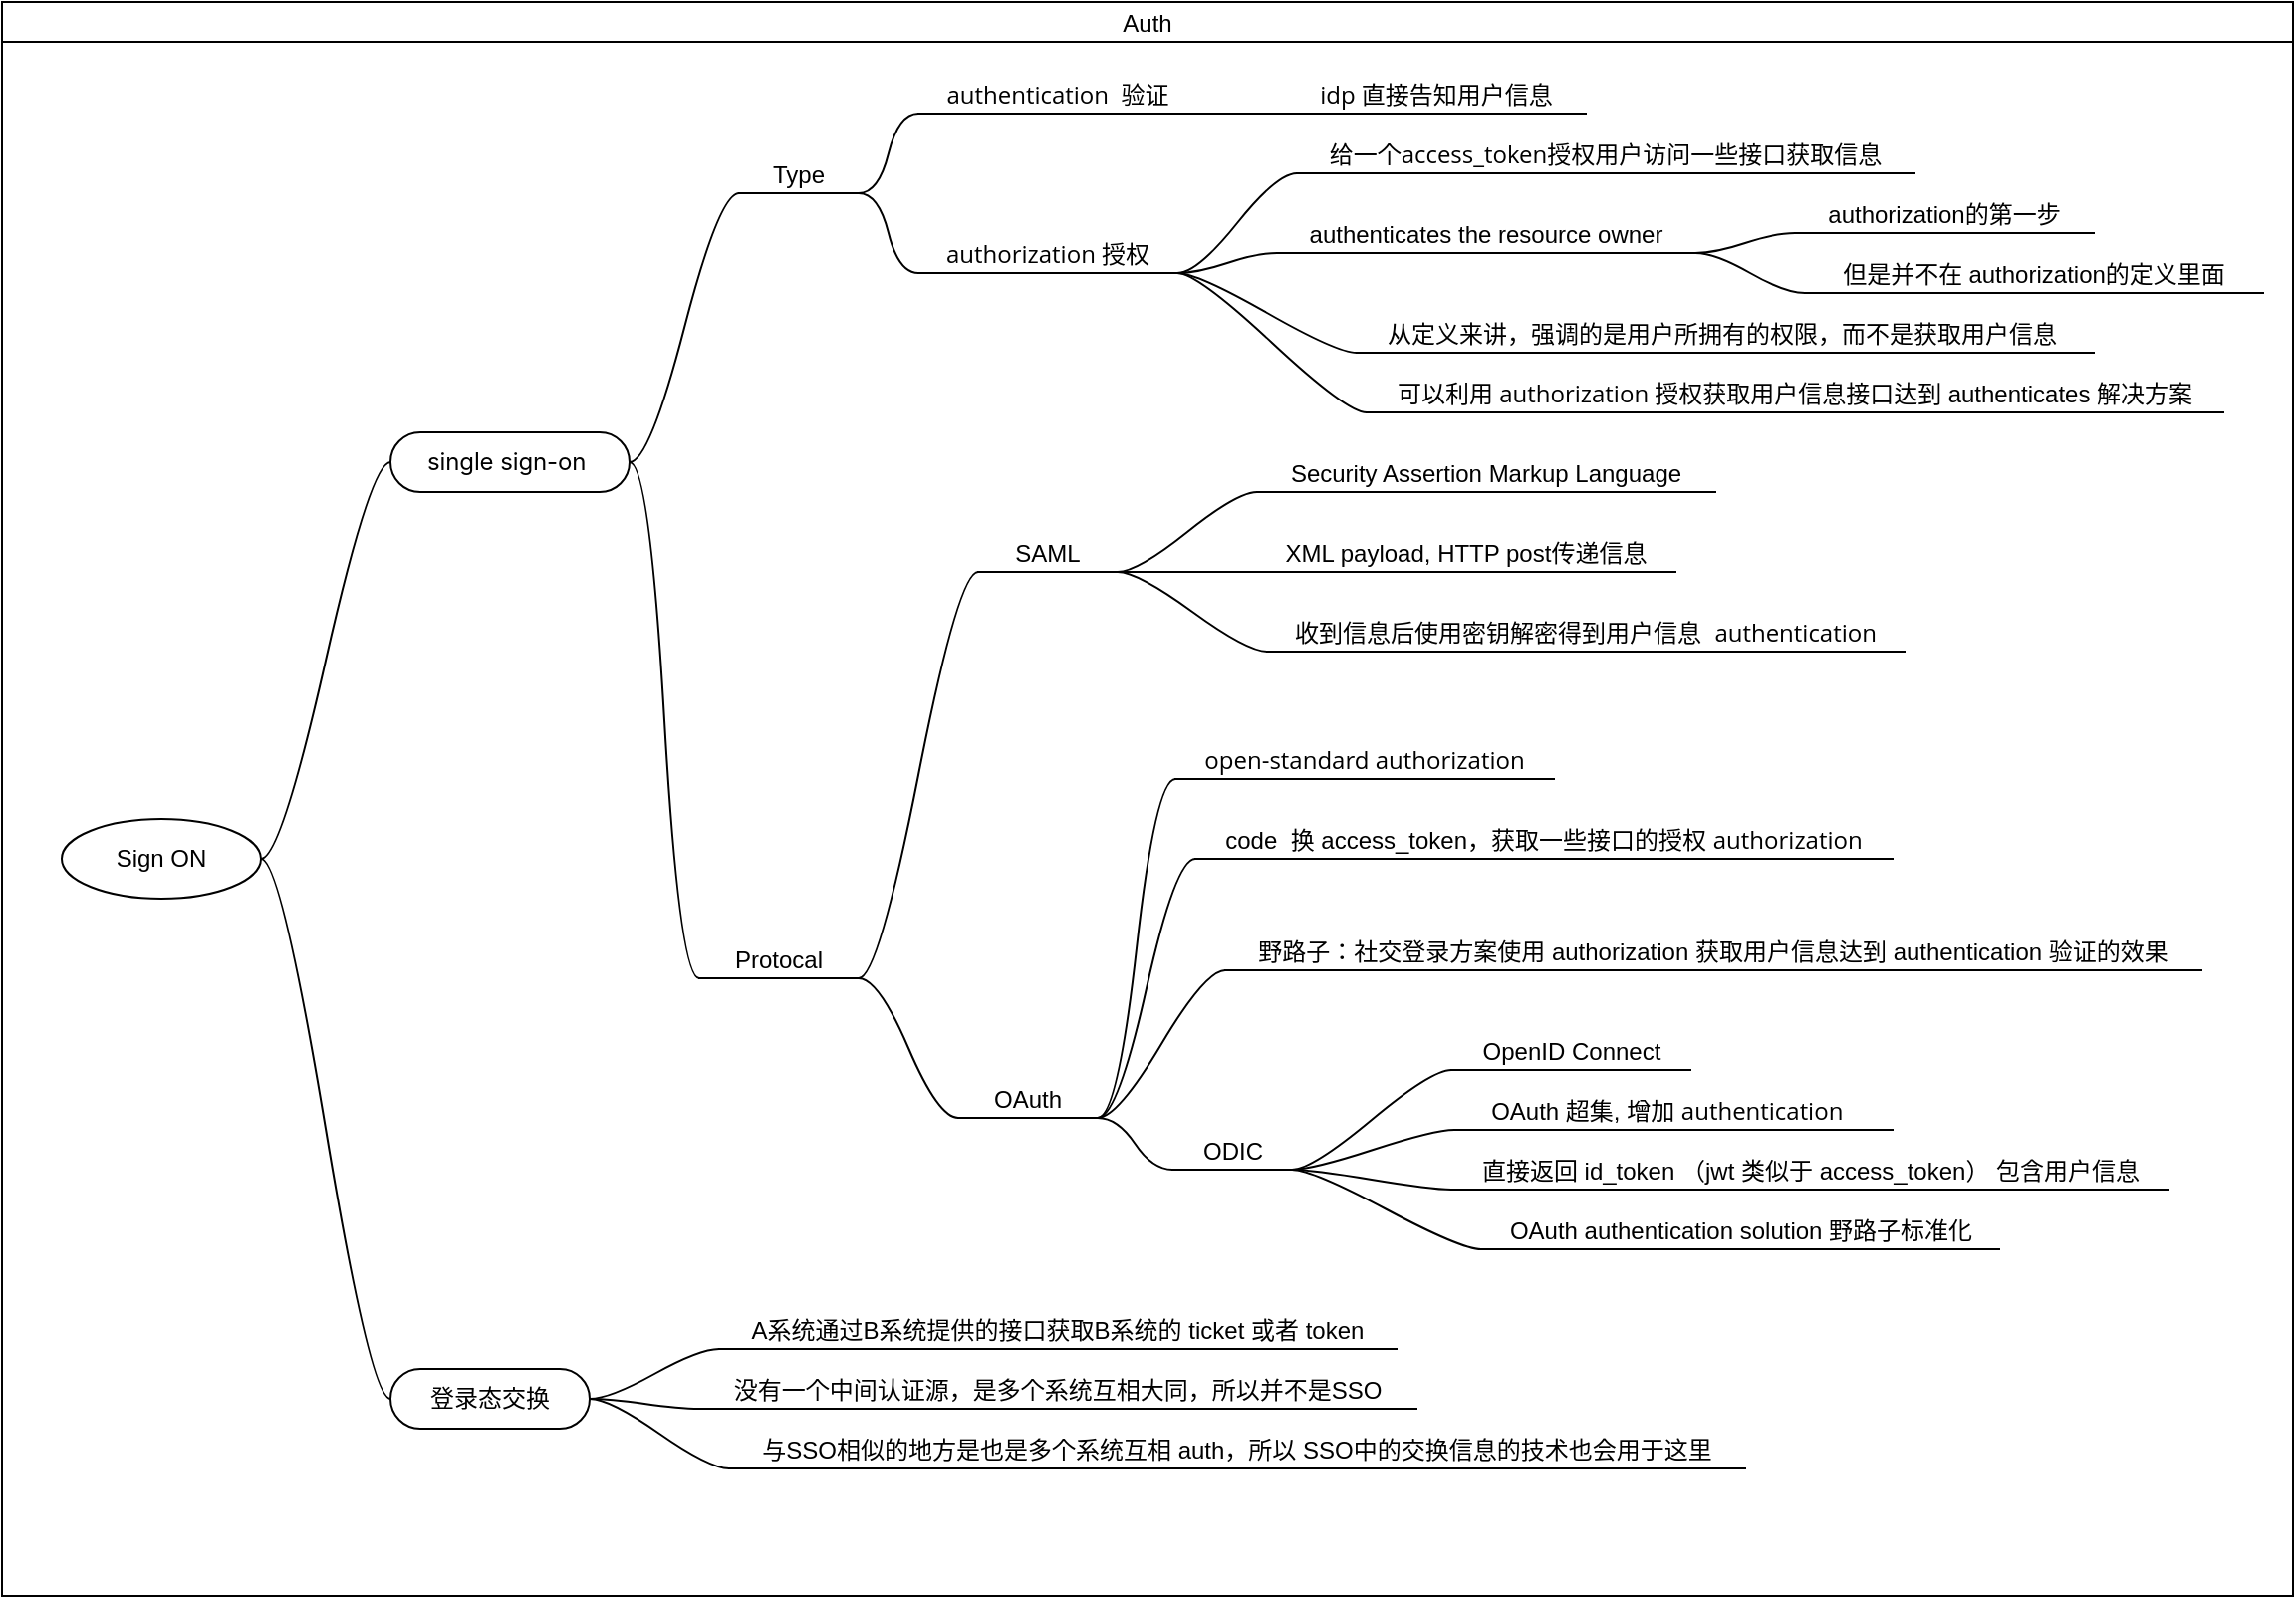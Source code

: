 <mxfile version="16.1.2" type="device" pages="2"><diagram id="VRT0DvxiOC73bVgTrgyA" name="Sign ON"><mxGraphModel dx="1442" dy="891" grid="1" gridSize="10" guides="1" tooltips="1" connect="1" arrows="1" fold="1" page="1" pageScale="1" pageWidth="1169" pageHeight="827" math="0" shadow="0"><root><mxCell id="0"/><mxCell id="1" parent="0"/><mxCell id="Pbyn4a4Xbs8wSkmXmfFK-1" value="Auth" style="swimlane;startSize=20;horizontal=1;containerType=tree;movable=0;fontSize=12;fontStyle=0;fontColor=default;labelBackgroundColor=none;" parent="1" vertex="1"><mxGeometry x="10" y="14" width="1150" height="800" as="geometry"/></mxCell><mxCell id="Pbyn4a4Xbs8wSkmXmfFK-2" value="" style="edgeStyle=entityRelationEdgeStyle;startArrow=none;endArrow=none;segment=10;curved=1;rounded=0;fontSize=12;fontStyle=0;fontColor=default;labelBackgroundColor=none;" parent="Pbyn4a4Xbs8wSkmXmfFK-1" source="Pbyn4a4Xbs8wSkmXmfFK-6" target="Pbyn4a4Xbs8wSkmXmfFK-7" edge="1"><mxGeometry relative="1" as="geometry"/></mxCell><mxCell id="Pbyn4a4Xbs8wSkmXmfFK-6" value="Sign ON" style="ellipse;whiteSpace=wrap;html=1;align=center;treeFolding=1;treeMoving=1;newEdgeStyle={&quot;edgeStyle&quot;:&quot;entityRelationEdgeStyle&quot;,&quot;startArrow&quot;:&quot;none&quot;,&quot;endArrow&quot;:&quot;none&quot;,&quot;segment&quot;:10,&quot;curved&quot;:1};fontSize=12;fontStyle=0;fontColor=default;labelBackgroundColor=none;" parent="Pbyn4a4Xbs8wSkmXmfFK-1" vertex="1"><mxGeometry x="30" y="410" width="100" height="40" as="geometry"/></mxCell><mxCell id="Pbyn4a4Xbs8wSkmXmfFK-7" value="&lt;span style=&quot;font-family: inter; font-size: 12px; letter-spacing: -0.05px;&quot;&gt;single sign-on&lt;span class=&quot;Apple-converted-space&quot; style=&quot;font-size: 12px;&quot;&gt;&amp;nbsp;&lt;/span&gt;&lt;/span&gt;" style="whiteSpace=wrap;html=1;rounded=1;arcSize=50;align=center;verticalAlign=middle;strokeWidth=1;autosize=1;spacing=4;treeFolding=1;treeMoving=1;newEdgeStyle={&quot;edgeStyle&quot;:&quot;entityRelationEdgeStyle&quot;,&quot;startArrow&quot;:&quot;none&quot;,&quot;endArrow&quot;:&quot;none&quot;,&quot;segment&quot;:10,&quot;curved&quot;:1};fontSize=12;fontStyle=0;fontColor=default;labelBackgroundColor=none;" parent="Pbyn4a4Xbs8wSkmXmfFK-1" vertex="1"><mxGeometry x="195" y="216" width="120" height="30" as="geometry"/></mxCell><mxCell id="Pbyn4a4Xbs8wSkmXmfFK-17" value="Protocal" style="whiteSpace=wrap;html=1;shape=partialRectangle;top=0;left=0;bottom=1;right=0;points=[[0,1],[1,1]];fillColor=none;align=center;verticalAlign=bottom;routingCenterY=0.5;snapToPoint=1;recursiveResize=0;autosize=1;treeFolding=1;treeMoving=1;newEdgeStyle={&quot;edgeStyle&quot;:&quot;entityRelationEdgeStyle&quot;,&quot;startArrow&quot;:&quot;none&quot;,&quot;endArrow&quot;:&quot;none&quot;,&quot;segment&quot;:10,&quot;curved&quot;:1};fontSize=12;fontStyle=0;fontColor=default;labelBackgroundColor=none;" parent="Pbyn4a4Xbs8wSkmXmfFK-1" vertex="1"><mxGeometry x="350" y="470" width="80" height="20" as="geometry"/></mxCell><mxCell id="Pbyn4a4Xbs8wSkmXmfFK-18" value="" style="edgeStyle=entityRelationEdgeStyle;startArrow=none;endArrow=none;segment=10;curved=1;rounded=0;fontSize=12;fontStyle=0;fontColor=default;labelBackgroundColor=none;" parent="Pbyn4a4Xbs8wSkmXmfFK-1" source="Pbyn4a4Xbs8wSkmXmfFK-7" target="Pbyn4a4Xbs8wSkmXmfFK-17" edge="1"><mxGeometry relative="1" as="geometry"><mxPoint x="540" y="211" as="sourcePoint"/></mxGeometry></mxCell><mxCell id="Pbyn4a4Xbs8wSkmXmfFK-19" value="" style="edgeStyle=entityRelationEdgeStyle;startArrow=none;endArrow=none;segment=10;curved=1;rounded=0;fontSize=12;fontStyle=0;fontColor=default;labelBackgroundColor=none;" parent="Pbyn4a4Xbs8wSkmXmfFK-1" source="Pbyn4a4Xbs8wSkmXmfFK-7" target="Pbyn4a4Xbs8wSkmXmfFK-20" edge="1"><mxGeometry relative="1" as="geometry"><mxPoint x="510" y="195" as="sourcePoint"/></mxGeometry></mxCell><mxCell id="Pbyn4a4Xbs8wSkmXmfFK-20" value="Type" style="whiteSpace=wrap;html=1;shape=partialRectangle;top=0;left=0;bottom=1;right=0;points=[[0,1],[1,1]];fillColor=none;align=center;verticalAlign=bottom;routingCenterY=0.5;snapToPoint=1;recursiveResize=0;autosize=1;treeFolding=1;treeMoving=1;newEdgeStyle={&quot;edgeStyle&quot;:&quot;entityRelationEdgeStyle&quot;,&quot;startArrow&quot;:&quot;none&quot;,&quot;endArrow&quot;:&quot;none&quot;,&quot;segment&quot;:10,&quot;curved&quot;:1};fontSize=12;fontStyle=0;fontColor=default;labelBackgroundColor=none;" parent="Pbyn4a4Xbs8wSkmXmfFK-1" vertex="1"><mxGeometry x="370" y="76" width="60" height="20" as="geometry"/></mxCell><mxCell id="Pbyn4a4Xbs8wSkmXmfFK-25" value="" style="edgeStyle=entityRelationEdgeStyle;startArrow=none;endArrow=none;segment=10;curved=1;rounded=0;fontSize=12;fontStyle=0;fontColor=default;labelBackgroundColor=none;" parent="Pbyn4a4Xbs8wSkmXmfFK-1" source="Pbyn4a4Xbs8wSkmXmfFK-17" target="Pbyn4a4Xbs8wSkmXmfFK-26" edge="1"><mxGeometry relative="1" as="geometry"><mxPoint x="510" y="535" as="sourcePoint"/></mxGeometry></mxCell><mxCell id="Pbyn4a4Xbs8wSkmXmfFK-26" value="SAML" style="whiteSpace=wrap;html=1;shape=partialRectangle;top=0;left=0;bottom=1;right=0;points=[[0,1],[1,1]];fillColor=none;align=center;verticalAlign=bottom;routingCenterY=0.5;snapToPoint=1;recursiveResize=0;autosize=1;treeFolding=1;treeMoving=1;newEdgeStyle={&quot;edgeStyle&quot;:&quot;entityRelationEdgeStyle&quot;,&quot;startArrow&quot;:&quot;none&quot;,&quot;endArrow&quot;:&quot;none&quot;,&quot;segment&quot;:10,&quot;curved&quot;:1};fontSize=12;fontStyle=0;fontColor=default;labelBackgroundColor=none;" parent="Pbyn4a4Xbs8wSkmXmfFK-1" vertex="1"><mxGeometry x="490" y="266" width="70" height="20" as="geometry"/></mxCell><mxCell id="Pbyn4a4Xbs8wSkmXmfFK-27" value="" style="edgeStyle=entityRelationEdgeStyle;startArrow=none;endArrow=none;segment=10;curved=1;rounded=0;fontSize=12;fontStyle=0;fontColor=default;labelBackgroundColor=none;" parent="Pbyn4a4Xbs8wSkmXmfFK-1" source="Pbyn4a4Xbs8wSkmXmfFK-17" target="Pbyn4a4Xbs8wSkmXmfFK-28" edge="1"><mxGeometry relative="1" as="geometry"><mxPoint x="510" y="535" as="sourcePoint"/></mxGeometry></mxCell><mxCell id="Pbyn4a4Xbs8wSkmXmfFK-28" value="OAuth" style="whiteSpace=wrap;html=1;shape=partialRectangle;top=0;left=0;bottom=1;right=0;points=[[0,1],[1,1]];fillColor=none;align=center;verticalAlign=bottom;routingCenterY=0.5;snapToPoint=1;recursiveResize=0;autosize=1;treeFolding=1;treeMoving=1;newEdgeStyle={&quot;edgeStyle&quot;:&quot;entityRelationEdgeStyle&quot;,&quot;startArrow&quot;:&quot;none&quot;,&quot;endArrow&quot;:&quot;none&quot;,&quot;segment&quot;:10,&quot;curved&quot;:1};fontSize=12;fontStyle=0;fontColor=default;labelBackgroundColor=none;" parent="Pbyn4a4Xbs8wSkmXmfFK-1" vertex="1"><mxGeometry x="480" y="540" width="70" height="20" as="geometry"/></mxCell><mxCell id="Pbyn4a4Xbs8wSkmXmfFK-31" value="" style="edgeStyle=entityRelationEdgeStyle;startArrow=none;endArrow=none;segment=10;curved=1;rounded=0;fontSize=12;fontStyle=0;fontColor=default;labelBackgroundColor=none;" parent="Pbyn4a4Xbs8wSkmXmfFK-1" source="Pbyn4a4Xbs8wSkmXmfFK-26" target="Pbyn4a4Xbs8wSkmXmfFK-32" edge="1"><mxGeometry relative="1" as="geometry"><mxPoint x="625.0" y="430.273" as="sourcePoint"/></mxGeometry></mxCell><mxCell id="Pbyn4a4Xbs8wSkmXmfFK-32" value="&lt;span style=&quot;font-family: arial, sans-serif; font-size: 12px;&quot;&gt;Security Assertion Markup Language&lt;/span&gt;" style="whiteSpace=wrap;html=1;shape=partialRectangle;top=0;left=0;bottom=1;right=0;points=[[0,1],[1,1]];fillColor=none;align=center;verticalAlign=bottom;routingCenterY=0.5;snapToPoint=1;recursiveResize=0;autosize=1;treeFolding=1;treeMoving=1;newEdgeStyle={&quot;edgeStyle&quot;:&quot;entityRelationEdgeStyle&quot;,&quot;startArrow&quot;:&quot;none&quot;,&quot;endArrow&quot;:&quot;none&quot;,&quot;segment&quot;:10,&quot;curved&quot;:1};fontSize=12;fontStyle=0;fontColor=default;labelBackgroundColor=none;" parent="Pbyn4a4Xbs8wSkmXmfFK-1" vertex="1"><mxGeometry x="630" y="226" width="230" height="20" as="geometry"/></mxCell><mxCell id="Pbyn4a4Xbs8wSkmXmfFK-33" value="" style="edgeStyle=entityRelationEdgeStyle;startArrow=none;endArrow=none;segment=10;curved=1;rounded=0;fontSize=12;fontStyle=0;fontColor=default;labelBackgroundColor=none;" parent="Pbyn4a4Xbs8wSkmXmfFK-1" source="Pbyn4a4Xbs8wSkmXmfFK-26" target="Pbyn4a4Xbs8wSkmXmfFK-34" edge="1"><mxGeometry relative="1" as="geometry"><mxPoint x="625.0" y="430.273" as="sourcePoint"/></mxGeometry></mxCell><mxCell id="Pbyn4a4Xbs8wSkmXmfFK-34" value="XML payload, HTTP post传递信息" style="whiteSpace=wrap;html=1;shape=partialRectangle;top=0;left=0;bottom=1;right=0;points=[[0,1],[1,1]];fillColor=none;align=center;verticalAlign=bottom;routingCenterY=0.5;snapToPoint=1;recursiveResize=0;autosize=1;treeFolding=1;treeMoving=1;newEdgeStyle={&quot;edgeStyle&quot;:&quot;entityRelationEdgeStyle&quot;,&quot;startArrow&quot;:&quot;none&quot;,&quot;endArrow&quot;:&quot;none&quot;,&quot;segment&quot;:10,&quot;curved&quot;:1};fontSize=12;fontStyle=0;fontColor=default;labelBackgroundColor=none;" parent="Pbyn4a4Xbs8wSkmXmfFK-1" vertex="1"><mxGeometry x="630" y="266" width="210" height="20" as="geometry"/></mxCell><mxCell id="Pbyn4a4Xbs8wSkmXmfFK-37" value="" style="edgeStyle=entityRelationEdgeStyle;startArrow=none;endArrow=none;segment=10;curved=1;rounded=0;fontSize=12;fontStyle=0;fontColor=default;labelBackgroundColor=none;" parent="Pbyn4a4Xbs8wSkmXmfFK-1" source="Pbyn4a4Xbs8wSkmXmfFK-20" target="Pbyn4a4Xbs8wSkmXmfFK-38" edge="1"><mxGeometry relative="1" as="geometry"><mxPoint x="265" y="55" as="sourcePoint"/></mxGeometry></mxCell><mxCell id="Pbyn4a4Xbs8wSkmXmfFK-38" value="&lt;span style=&quot;font-family: &amp;quot;open sans&amp;quot;, sans-serif; font-size: 12px; text-align: left;&quot;&gt;authentication&amp;nbsp; 验证&lt;/span&gt;" style="whiteSpace=wrap;html=1;shape=partialRectangle;top=0;left=0;bottom=1;right=0;points=[[0,1],[1,1]];fillColor=none;align=center;verticalAlign=bottom;routingCenterY=0.5;snapToPoint=1;recursiveResize=0;autosize=1;treeFolding=1;treeMoving=1;newEdgeStyle={&quot;edgeStyle&quot;:&quot;entityRelationEdgeStyle&quot;,&quot;startArrow&quot;:&quot;none&quot;,&quot;endArrow&quot;:&quot;none&quot;,&quot;segment&quot;:10,&quot;curved&quot;:1};fontSize=12;fontStyle=0;fontColor=default;labelBackgroundColor=none;" parent="Pbyn4a4Xbs8wSkmXmfFK-1" vertex="1"><mxGeometry x="460" y="36" width="140" height="20" as="geometry"/></mxCell><mxCell id="Pbyn4a4Xbs8wSkmXmfFK-39" value="" style="edgeStyle=entityRelationEdgeStyle;startArrow=none;endArrow=none;segment=10;curved=1;rounded=0;fontSize=12;fontStyle=0;fontColor=default;labelBackgroundColor=none;" parent="Pbyn4a4Xbs8wSkmXmfFK-1" source="Pbyn4a4Xbs8wSkmXmfFK-20" target="Pbyn4a4Xbs8wSkmXmfFK-40" edge="1"><mxGeometry relative="1" as="geometry"><mxPoint x="265" y="55" as="sourcePoint"/></mxGeometry></mxCell><mxCell id="Pbyn4a4Xbs8wSkmXmfFK-40" value="&lt;span style=&quot;font-family: &amp;quot;open sans&amp;quot;, sans-serif; font-size: 12px; text-align: left;&quot;&gt;authorization 授权&lt;br style=&quot;font-size: 12px;&quot;&gt;&lt;/span&gt;" style="whiteSpace=wrap;html=1;shape=partialRectangle;top=0;left=0;bottom=1;right=0;points=[[0,1],[1,1]];fillColor=none;align=center;verticalAlign=bottom;routingCenterY=0.5;snapToPoint=1;recursiveResize=0;autosize=1;treeFolding=1;treeMoving=1;newEdgeStyle={&quot;edgeStyle&quot;:&quot;entityRelationEdgeStyle&quot;,&quot;startArrow&quot;:&quot;none&quot;,&quot;endArrow&quot;:&quot;none&quot;,&quot;segment&quot;:10,&quot;curved&quot;:1};fontSize=12;fontStyle=0;fontColor=default;labelBackgroundColor=none;" parent="Pbyn4a4Xbs8wSkmXmfFK-1" vertex="1"><mxGeometry x="460" y="116" width="130" height="20" as="geometry"/></mxCell><mxCell id="Pbyn4a4Xbs8wSkmXmfFK-41" value="" style="edgeStyle=entityRelationEdgeStyle;startArrow=none;endArrow=none;segment=10;curved=1;rounded=0;fontSize=12;fontStyle=0;fontColor=default;labelBackgroundColor=none;" parent="Pbyn4a4Xbs8wSkmXmfFK-1" source="Pbyn4a4Xbs8wSkmXmfFK-28" target="Pbyn4a4Xbs8wSkmXmfFK-42" edge="1"><mxGeometry relative="1" as="geometry"><mxPoint x="625.0" y="490.273" as="sourcePoint"/></mxGeometry></mxCell><mxCell id="Pbyn4a4Xbs8wSkmXmfFK-42" value="&lt;span style=&quot;font-family: &amp;quot;open sans&amp;quot;, sans-serif; font-size: 12px; text-align: left;&quot;&gt;open-standard authorization&lt;/span&gt;" style="whiteSpace=wrap;html=1;shape=partialRectangle;top=0;left=0;bottom=1;right=0;points=[[0,1],[1,1]];fillColor=none;align=center;verticalAlign=bottom;routingCenterY=0.5;snapToPoint=1;recursiveResize=0;autosize=1;treeFolding=1;treeMoving=1;newEdgeStyle={&quot;edgeStyle&quot;:&quot;entityRelationEdgeStyle&quot;,&quot;startArrow&quot;:&quot;none&quot;,&quot;endArrow&quot;:&quot;none&quot;,&quot;segment&quot;:10,&quot;curved&quot;:1};fontSize=12;fontStyle=0;fontColor=default;labelBackgroundColor=none;" parent="Pbyn4a4Xbs8wSkmXmfFK-1" vertex="1"><mxGeometry x="589" y="370" width="190" height="20" as="geometry"/></mxCell><mxCell id="Pbyn4a4Xbs8wSkmXmfFK-49" value="" style="edgeStyle=entityRelationEdgeStyle;startArrow=none;endArrow=none;segment=10;curved=1;rounded=0;fontSize=12;fontStyle=0;fontColor=default;labelBackgroundColor=none;" parent="Pbyn4a4Xbs8wSkmXmfFK-1" source="Pbyn4a4Xbs8wSkmXmfFK-28" target="Pbyn4a4Xbs8wSkmXmfFK-50" edge="1"><mxGeometry relative="1" as="geometry"><mxPoint x="625.0" y="490.273" as="sourcePoint"/></mxGeometry></mxCell><mxCell id="Pbyn4a4Xbs8wSkmXmfFK-50" value="code&amp;nbsp; 换 access_token，获取一些接口的授权&amp;nbsp;&lt;span style=&quot;font-family: &amp;quot;open sans&amp;quot;, sans-serif; font-size: 12px; text-align: left;&quot;&gt;authorization&lt;/span&gt;" style="whiteSpace=wrap;html=1;shape=partialRectangle;top=0;left=0;bottom=1;right=0;points=[[0,1],[1,1]];fillColor=none;align=center;verticalAlign=bottom;routingCenterY=0.5;snapToPoint=1;recursiveResize=0;autosize=1;treeFolding=1;treeMoving=1;newEdgeStyle={&quot;edgeStyle&quot;:&quot;entityRelationEdgeStyle&quot;,&quot;startArrow&quot;:&quot;none&quot;,&quot;endArrow&quot;:&quot;none&quot;,&quot;segment&quot;:10,&quot;curved&quot;:1};fontSize=12;fontStyle=0;fontColor=default;labelBackgroundColor=none;" parent="Pbyn4a4Xbs8wSkmXmfFK-1" vertex="1"><mxGeometry x="599" y="410" width="350" height="20" as="geometry"/></mxCell><mxCell id="Pbyn4a4Xbs8wSkmXmfFK-53" value="" style="edgeStyle=entityRelationEdgeStyle;startArrow=none;endArrow=none;segment=10;curved=1;rounded=0;fontSize=12;fontStyle=0;fontColor=default;labelBackgroundColor=none;" parent="Pbyn4a4Xbs8wSkmXmfFK-1" source="Pbyn4a4Xbs8wSkmXmfFK-38" target="Pbyn4a4Xbs8wSkmXmfFK-54" edge="1"><mxGeometry relative="1" as="geometry"><mxPoint x="350.0" y="140.273" as="sourcePoint"/></mxGeometry></mxCell><mxCell id="Pbyn4a4Xbs8wSkmXmfFK-54" value="&lt;div style=&quot;text-align: left; font-size: 12px;&quot;&gt;&lt;font face=&quot;open sans, sans-serif&quot; style=&quot;font-size: 12px;&quot;&gt;&lt;span style=&quot;font-size: 12px;&quot;&gt;idp 直接告知用户信息&lt;/span&gt;&lt;/font&gt;&lt;/div&gt;" style="whiteSpace=wrap;html=1;shape=partialRectangle;top=0;left=0;bottom=1;right=0;points=[[0,1],[1,1]];fillColor=none;align=center;verticalAlign=bottom;routingCenterY=0.5;snapToPoint=1;recursiveResize=0;autosize=1;treeFolding=1;treeMoving=1;newEdgeStyle={&quot;edgeStyle&quot;:&quot;entityRelationEdgeStyle&quot;,&quot;startArrow&quot;:&quot;none&quot;,&quot;endArrow&quot;:&quot;none&quot;,&quot;segment&quot;:10,&quot;curved&quot;:1};fontSize=12;fontStyle=0;fontColor=default;labelBackgroundColor=none;" parent="Pbyn4a4Xbs8wSkmXmfFK-1" vertex="1"><mxGeometry x="645" y="36" width="150" height="20" as="geometry"/></mxCell><mxCell id="Pbyn4a4Xbs8wSkmXmfFK-55" value="" style="edgeStyle=entityRelationEdgeStyle;startArrow=none;endArrow=none;segment=10;curved=1;rounded=0;fontSize=12;fontStyle=0;fontColor=default;labelBackgroundColor=none;" parent="Pbyn4a4Xbs8wSkmXmfFK-1" source="Pbyn4a4Xbs8wSkmXmfFK-40" target="Pbyn4a4Xbs8wSkmXmfFK-56" edge="1"><mxGeometry relative="1" as="geometry"><mxPoint x="605.0" y="360.273" as="sourcePoint"/></mxGeometry></mxCell><mxCell id="Pbyn4a4Xbs8wSkmXmfFK-56" value="&lt;span style=&quot;font-family: &amp;quot;open sans&amp;quot;, sans-serif; font-size: 12px; text-align: left;&quot;&gt;给一个access_token授权用户访问一些接口获取信息&lt;br style=&quot;font-size: 12px;&quot;&gt;&lt;/span&gt;" style="whiteSpace=wrap;html=1;shape=partialRectangle;top=0;left=0;bottom=1;right=0;points=[[0,1],[1,1]];fillColor=none;align=center;verticalAlign=bottom;routingCenterY=0.5;snapToPoint=1;recursiveResize=0;autosize=1;treeFolding=1;treeMoving=1;newEdgeStyle={&quot;edgeStyle&quot;:&quot;entityRelationEdgeStyle&quot;,&quot;startArrow&quot;:&quot;none&quot;,&quot;endArrow&quot;:&quot;none&quot;,&quot;segment&quot;:10,&quot;curved&quot;:1};fontSize=12;fontStyle=0;fontColor=default;labelBackgroundColor=none;" parent="Pbyn4a4Xbs8wSkmXmfFK-1" vertex="1"><mxGeometry x="650" y="66" width="310" height="20" as="geometry"/></mxCell><mxCell id="Pbyn4a4Xbs8wSkmXmfFK-57" value="" style="edgeStyle=entityRelationEdgeStyle;startArrow=none;endArrow=none;segment=10;curved=1;rounded=0;fontSize=12;fontStyle=0;fontColor=default;labelBackgroundColor=none;" parent="Pbyn4a4Xbs8wSkmXmfFK-1" source="Pbyn4a4Xbs8wSkmXmfFK-40" target="Pbyn4a4Xbs8wSkmXmfFK-58" edge="1"><mxGeometry relative="1" as="geometry"><mxPoint x="490.455" y="130.273" as="sourcePoint"/></mxGeometry></mxCell><mxCell id="Pbyn4a4Xbs8wSkmXmfFK-58" value="&lt;span style=&quot;font-size: 12px; text-align: left;&quot;&gt;authenticates the resource owner&lt;/span&gt;&lt;span style=&quot;font-family: &amp;quot;open sans&amp;quot;, sans-serif; font-size: 12px; text-align: left;&quot;&gt;&lt;br style=&quot;font-size: 12px;&quot;&gt;&lt;/span&gt;" style="whiteSpace=wrap;html=1;shape=partialRectangle;top=0;left=0;bottom=1;right=0;points=[[0,1],[1,1]];fillColor=none;align=center;verticalAlign=bottom;routingCenterY=0.5;snapToPoint=1;recursiveResize=0;autosize=1;treeFolding=1;treeMoving=1;newEdgeStyle={&quot;edgeStyle&quot;:&quot;entityRelationEdgeStyle&quot;,&quot;startArrow&quot;:&quot;none&quot;,&quot;endArrow&quot;:&quot;none&quot;,&quot;segment&quot;:10,&quot;curved&quot;:1};fontSize=12;fontStyle=0;fontColor=default;labelBackgroundColor=none;" parent="Pbyn4a4Xbs8wSkmXmfFK-1" vertex="1"><mxGeometry x="640" y="106" width="210" height="20" as="geometry"/></mxCell><mxCell id="Pbyn4a4Xbs8wSkmXmfFK-59" value="" style="edgeStyle=entityRelationEdgeStyle;startArrow=none;endArrow=none;segment=10;curved=1;rounded=0;fontSize=12;fontStyle=0;fontColor=default;labelBackgroundColor=none;" parent="Pbyn4a4Xbs8wSkmXmfFK-1" source="Pbyn4a4Xbs8wSkmXmfFK-40" target="Pbyn4a4Xbs8wSkmXmfFK-60" edge="1"><mxGeometry relative="1" as="geometry"><mxPoint x="490.455" y="130.273" as="sourcePoint"/></mxGeometry></mxCell><mxCell id="Pbyn4a4Xbs8wSkmXmfFK-60" value="&lt;span style=&quot;font-family: &amp;quot;open sans&amp;quot;, sans-serif; font-size: 12px; text-align: left;&quot;&gt;从定义来讲，强调的是用户所拥有的权限，而不是获取用户信息&amp;nbsp;&lt;br style=&quot;font-size: 12px;&quot;&gt;&lt;/span&gt;" style="whiteSpace=wrap;html=1;shape=partialRectangle;top=0;left=0;bottom=1;right=0;points=[[0,1],[1,1]];fillColor=none;align=center;verticalAlign=bottom;routingCenterY=0.5;snapToPoint=1;recursiveResize=0;autosize=1;treeFolding=1;treeMoving=1;newEdgeStyle={&quot;edgeStyle&quot;:&quot;entityRelationEdgeStyle&quot;,&quot;startArrow&quot;:&quot;none&quot;,&quot;endArrow&quot;:&quot;none&quot;,&quot;segment&quot;:10,&quot;curved&quot;:1};fontSize=12;fontStyle=0;fontColor=default;labelBackgroundColor=none;" parent="Pbyn4a4Xbs8wSkmXmfFK-1" vertex="1"><mxGeometry x="680" y="156" width="370" height="20" as="geometry"/></mxCell><mxCell id="Pbyn4a4Xbs8wSkmXmfFK-61" value="" style="edgeStyle=entityRelationEdgeStyle;startArrow=none;endArrow=none;segment=10;curved=1;rounded=0;fontSize=12;fontStyle=0;fontColor=default;labelBackgroundColor=none;" parent="Pbyn4a4Xbs8wSkmXmfFK-1" source="Pbyn4a4Xbs8wSkmXmfFK-40" target="Pbyn4a4Xbs8wSkmXmfFK-62" edge="1"><mxGeometry relative="1" as="geometry"><mxPoint x="490.455" y="130.273" as="sourcePoint"/></mxGeometry></mxCell><mxCell id="Pbyn4a4Xbs8wSkmXmfFK-62" value="&lt;span style=&quot;font-family: &amp;quot;open sans&amp;quot;, sans-serif; font-size: 12px; text-align: left;&quot;&gt;可以利用 authorization 授权获取用户信息接口达到&amp;nbsp;&lt;/span&gt;&lt;span style=&quot;font-size: 12px; text-align: left;&quot;&gt;authenticates 解决方案&lt;/span&gt;&lt;span style=&quot;font-family: &amp;quot;open sans&amp;quot;, sans-serif; font-size: 12px; text-align: left;&quot;&gt;&lt;br style=&quot;font-size: 12px;&quot;&gt;&lt;/span&gt;" style="whiteSpace=wrap;html=1;shape=partialRectangle;top=0;left=0;bottom=1;right=0;points=[[0,1],[1,1]];fillColor=none;align=center;verticalAlign=bottom;routingCenterY=0.5;snapToPoint=1;recursiveResize=0;autosize=1;treeFolding=1;treeMoving=1;newEdgeStyle={&quot;edgeStyle&quot;:&quot;entityRelationEdgeStyle&quot;,&quot;startArrow&quot;:&quot;none&quot;,&quot;endArrow&quot;:&quot;none&quot;,&quot;segment&quot;:10,&quot;curved&quot;:1};fontSize=12;fontStyle=0;fontColor=default;labelBackgroundColor=none;" parent="Pbyn4a4Xbs8wSkmXmfFK-1" vertex="1"><mxGeometry x="685" y="186" width="430" height="20" as="geometry"/></mxCell><mxCell id="Pbyn4a4Xbs8wSkmXmfFK-63" value="" style="edgeStyle=entityRelationEdgeStyle;startArrow=none;endArrow=none;segment=10;curved=1;rounded=0;fontSize=12;fontStyle=0;fontColor=default;labelBackgroundColor=none;" parent="Pbyn4a4Xbs8wSkmXmfFK-1" source="Pbyn4a4Xbs8wSkmXmfFK-26" target="Pbyn4a4Xbs8wSkmXmfFK-64" edge="1"><mxGeometry relative="1" as="geometry"><mxPoint x="500.455" y="330.273" as="sourcePoint"/></mxGeometry></mxCell><mxCell id="Pbyn4a4Xbs8wSkmXmfFK-64" value="收到信息后使用密钥解密得到用户信息&amp;nbsp;&amp;nbsp;&lt;span style=&quot;font-family: &amp;quot;open sans&amp;quot;, sans-serif; font-size: 12px; text-align: left;&quot;&gt;authentication&lt;/span&gt;" style="whiteSpace=wrap;html=1;shape=partialRectangle;top=0;left=0;bottom=1;right=0;points=[[0,1],[1,1]];fillColor=none;align=center;verticalAlign=bottom;routingCenterY=0.5;snapToPoint=1;recursiveResize=0;autosize=1;treeFolding=1;treeMoving=1;newEdgeStyle={&quot;edgeStyle&quot;:&quot;entityRelationEdgeStyle&quot;,&quot;startArrow&quot;:&quot;none&quot;,&quot;endArrow&quot;:&quot;none&quot;,&quot;segment&quot;:10,&quot;curved&quot;:1};fontSize=12;fontStyle=0;fontColor=default;labelBackgroundColor=none;" parent="Pbyn4a4Xbs8wSkmXmfFK-1" vertex="1"><mxGeometry x="635" y="306" width="320" height="20" as="geometry"/></mxCell><mxCell id="Pbyn4a4Xbs8wSkmXmfFK-65" value="" style="edgeStyle=entityRelationEdgeStyle;startArrow=none;endArrow=none;segment=10;curved=1;rounded=0;fontSize=12;fontStyle=0;fontColor=default;labelBackgroundColor=none;" parent="Pbyn4a4Xbs8wSkmXmfFK-1" source="Pbyn4a4Xbs8wSkmXmfFK-28" target="Pbyn4a4Xbs8wSkmXmfFK-66" edge="1"><mxGeometry relative="1" as="geometry"><mxPoint x="500.455" y="330.273" as="sourcePoint"/></mxGeometry></mxCell><mxCell id="Pbyn4a4Xbs8wSkmXmfFK-66" value="野路子：社交登录方案使用 authorization 获取用户信息达到 authentication 验证的效果" style="whiteSpace=wrap;html=1;shape=partialRectangle;top=0;left=0;bottom=1;right=0;points=[[0,1],[1,1]];fillColor=none;align=center;verticalAlign=bottom;routingCenterY=0.5;snapToPoint=1;recursiveResize=0;autosize=1;treeFolding=1;treeMoving=1;newEdgeStyle={&quot;edgeStyle&quot;:&quot;entityRelationEdgeStyle&quot;,&quot;startArrow&quot;:&quot;none&quot;,&quot;endArrow&quot;:&quot;none&quot;,&quot;segment&quot;:10,&quot;curved&quot;:1};fontSize=12;fontStyle=0;fontColor=default;labelBackgroundColor=none;" parent="Pbyn4a4Xbs8wSkmXmfFK-1" vertex="1"><mxGeometry x="614" y="466" width="490" height="20" as="geometry"/></mxCell><mxCell id="Pbyn4a4Xbs8wSkmXmfFK-67" value="" style="edgeStyle=entityRelationEdgeStyle;startArrow=none;endArrow=none;segment=10;curved=1;rounded=0;fontSize=12;fontStyle=0;fontColor=default;labelBackgroundColor=none;" parent="Pbyn4a4Xbs8wSkmXmfFK-1" source="Pbyn4a4Xbs8wSkmXmfFK-28" target="Pbyn4a4Xbs8wSkmXmfFK-68" edge="1"><mxGeometry relative="1" as="geometry"><mxPoint x="500.455" y="330.273" as="sourcePoint"/></mxGeometry></mxCell><mxCell id="Pbyn4a4Xbs8wSkmXmfFK-68" value="ODIC" style="whiteSpace=wrap;html=1;shape=partialRectangle;top=0;left=0;bottom=1;right=0;points=[[0,1],[1,1]];fillColor=none;align=center;verticalAlign=bottom;routingCenterY=0.5;snapToPoint=1;recursiveResize=0;autosize=1;treeFolding=1;treeMoving=1;newEdgeStyle={&quot;edgeStyle&quot;:&quot;entityRelationEdgeStyle&quot;,&quot;startArrow&quot;:&quot;none&quot;,&quot;endArrow&quot;:&quot;none&quot;,&quot;segment&quot;:10,&quot;curved&quot;:1};fontSize=12;fontStyle=0;fontColor=default;labelBackgroundColor=none;" parent="Pbyn4a4Xbs8wSkmXmfFK-1" vertex="1"><mxGeometry x="587.5" y="566" width="60" height="20" as="geometry"/></mxCell><mxCell id="Pbyn4a4Xbs8wSkmXmfFK-69" value="" style="edgeStyle=entityRelationEdgeStyle;startArrow=none;endArrow=none;segment=10;curved=1;rounded=0;fontSize=12;fontStyle=0;fontColor=default;labelBackgroundColor=none;" parent="Pbyn4a4Xbs8wSkmXmfFK-1" source="Pbyn4a4Xbs8wSkmXmfFK-68" target="Pbyn4a4Xbs8wSkmXmfFK-70" edge="1"><mxGeometry relative="1" as="geometry"><mxPoint x="695.0" y="423.909" as="sourcePoint"/></mxGeometry></mxCell><mxCell id="Pbyn4a4Xbs8wSkmXmfFK-70" value="&lt;span style=&quot;font-size: 12px; text-align: left;&quot;&gt;OpenID Connect&lt;/span&gt;" style="whiteSpace=wrap;html=1;shape=partialRectangle;top=0;left=0;bottom=1;right=0;points=[[0,1],[1,1]];fillColor=none;align=center;verticalAlign=bottom;routingCenterY=0.5;snapToPoint=1;recursiveResize=0;autosize=1;treeFolding=1;treeMoving=1;newEdgeStyle={&quot;edgeStyle&quot;:&quot;entityRelationEdgeStyle&quot;,&quot;startArrow&quot;:&quot;none&quot;,&quot;endArrow&quot;:&quot;none&quot;,&quot;segment&quot;:10,&quot;curved&quot;:1};fontSize=12;fontStyle=0;fontColor=default;labelBackgroundColor=none;" parent="Pbyn4a4Xbs8wSkmXmfFK-1" vertex="1"><mxGeometry x="727.5" y="516" width="120" height="20" as="geometry"/></mxCell><mxCell id="Pbyn4a4Xbs8wSkmXmfFK-71" value="" style="edgeStyle=entityRelationEdgeStyle;startArrow=none;endArrow=none;segment=10;curved=1;rounded=0;fontSize=12;fontStyle=0;fontColor=default;labelBackgroundColor=none;" parent="Pbyn4a4Xbs8wSkmXmfFK-1" source="Pbyn4a4Xbs8wSkmXmfFK-68" target="Pbyn4a4Xbs8wSkmXmfFK-72" edge="1"><mxGeometry relative="1" as="geometry"><mxPoint x="695.0" y="423.909" as="sourcePoint"/></mxGeometry></mxCell><mxCell id="Pbyn4a4Xbs8wSkmXmfFK-72" value="OAuth 超集, 增加&amp;nbsp;&lt;span style=&quot;font-family: &amp;quot;open sans&amp;quot;, sans-serif; font-size: 12px; text-align: left;&quot;&gt;authentication&amp;nbsp;&amp;nbsp;&lt;/span&gt;" style="whiteSpace=wrap;html=1;shape=partialRectangle;top=0;left=0;bottom=1;right=0;points=[[0,1],[1,1]];fillColor=none;align=center;verticalAlign=bottom;routingCenterY=0.5;snapToPoint=1;recursiveResize=0;autosize=1;treeFolding=1;treeMoving=1;newEdgeStyle={&quot;edgeStyle&quot;:&quot;entityRelationEdgeStyle&quot;,&quot;startArrow&quot;:&quot;none&quot;,&quot;endArrow&quot;:&quot;none&quot;,&quot;segment&quot;:10,&quot;curved&quot;:1};fontSize=12;fontStyle=0;fontColor=default;labelBackgroundColor=none;" parent="Pbyn4a4Xbs8wSkmXmfFK-1" vertex="1"><mxGeometry x="729" y="546" width="220" height="20" as="geometry"/></mxCell><mxCell id="Pbyn4a4Xbs8wSkmXmfFK-73" value="" style="edgeStyle=entityRelationEdgeStyle;startArrow=none;endArrow=none;segment=10;curved=1;rounded=0;fontSize=12;fontStyle=0;fontColor=default;labelBackgroundColor=none;" parent="Pbyn4a4Xbs8wSkmXmfFK-1" source="Pbyn4a4Xbs8wSkmXmfFK-68" target="Pbyn4a4Xbs8wSkmXmfFK-74" edge="1"><mxGeometry relative="1" as="geometry"><mxPoint x="695.0" y="423.909" as="sourcePoint"/></mxGeometry></mxCell><mxCell id="Pbyn4a4Xbs8wSkmXmfFK-74" value="直接返回 id_token （jwt 类似于 access_token） 包含用户信息" style="whiteSpace=wrap;html=1;shape=partialRectangle;top=0;left=0;bottom=1;right=0;points=[[0,1],[1,1]];fillColor=none;align=center;verticalAlign=bottom;routingCenterY=0.5;snapToPoint=1;recursiveResize=0;autosize=1;treeFolding=1;treeMoving=1;newEdgeStyle={&quot;edgeStyle&quot;:&quot;entityRelationEdgeStyle&quot;,&quot;startArrow&quot;:&quot;none&quot;,&quot;endArrow&quot;:&quot;none&quot;,&quot;segment&quot;:10,&quot;curved&quot;:1};fontSize=12;fontStyle=0;fontColor=default;labelBackgroundColor=none;" parent="Pbyn4a4Xbs8wSkmXmfFK-1" vertex="1"><mxGeometry x="727.5" y="576" width="360" height="20" as="geometry"/></mxCell><mxCell id="Pbyn4a4Xbs8wSkmXmfFK-75" value="" style="edgeStyle=entityRelationEdgeStyle;startArrow=none;endArrow=none;segment=10;curved=1;rounded=0;fontSize=12;fontStyle=0;fontColor=default;labelBackgroundColor=none;" parent="Pbyn4a4Xbs8wSkmXmfFK-1" source="Pbyn4a4Xbs8wSkmXmfFK-68" target="Pbyn4a4Xbs8wSkmXmfFK-76" edge="1"><mxGeometry relative="1" as="geometry"><mxPoint x="695.0" y="423.909" as="sourcePoint"/></mxGeometry></mxCell><mxCell id="Pbyn4a4Xbs8wSkmXmfFK-76" value="OAuth authentication&amp;nbsp;solution 野路子标准化" style="whiteSpace=wrap;html=1;shape=partialRectangle;top=0;left=0;bottom=1;right=0;points=[[0,1],[1,1]];fillColor=none;align=center;verticalAlign=bottom;routingCenterY=0.5;snapToPoint=1;recursiveResize=0;autosize=1;treeFolding=1;treeMoving=1;newEdgeStyle={&quot;edgeStyle&quot;:&quot;entityRelationEdgeStyle&quot;,&quot;startArrow&quot;:&quot;none&quot;,&quot;endArrow&quot;:&quot;none&quot;,&quot;segment&quot;:10,&quot;curved&quot;:1};fontSize=12;fontStyle=0;fontColor=default;labelBackgroundColor=none;" parent="Pbyn4a4Xbs8wSkmXmfFK-1" vertex="1"><mxGeometry x="742.5" y="606" width="260" height="20" as="geometry"/></mxCell><mxCell id="Pbyn4a4Xbs8wSkmXmfFK-79" value="登录态交换" style="whiteSpace=wrap;html=1;rounded=1;arcSize=50;align=center;verticalAlign=middle;strokeWidth=1;autosize=1;spacing=4;treeFolding=1;treeMoving=1;newEdgeStyle={&quot;edgeStyle&quot;:&quot;entityRelationEdgeStyle&quot;,&quot;startArrow&quot;:&quot;none&quot;,&quot;endArrow&quot;:&quot;none&quot;,&quot;segment&quot;:10,&quot;curved&quot;:1};fontSize=12;fontColor=default;labelBackgroundColor=none;fontStyle=0" parent="Pbyn4a4Xbs8wSkmXmfFK-1" vertex="1"><mxGeometry x="195" y="686" width="100" height="30" as="geometry"/></mxCell><mxCell id="Pbyn4a4Xbs8wSkmXmfFK-80" value="" style="edgeStyle=entityRelationEdgeStyle;startArrow=none;endArrow=none;segment=10;curved=1;rounded=0;fontSize=12;fontColor=default;labelBackgroundColor=none;fontStyle=0" parent="Pbyn4a4Xbs8wSkmXmfFK-1" source="Pbyn4a4Xbs8wSkmXmfFK-6" target="Pbyn4a4Xbs8wSkmXmfFK-79" edge="1"><mxGeometry relative="1" as="geometry"><mxPoint x="170" y="457" as="sourcePoint"/></mxGeometry></mxCell><mxCell id="Pbyn4a4Xbs8wSkmXmfFK-81" value="A系统通过B系统提供的接口获取B系统的 ticket 或者 token" style="whiteSpace=wrap;html=1;shape=partialRectangle;top=0;left=0;bottom=1;right=0;points=[[0,1],[1,1]];fillColor=none;align=center;verticalAlign=bottom;routingCenterY=0.5;snapToPoint=1;recursiveResize=0;autosize=1;treeFolding=1;treeMoving=1;newEdgeStyle={&quot;edgeStyle&quot;:&quot;entityRelationEdgeStyle&quot;,&quot;startArrow&quot;:&quot;none&quot;,&quot;endArrow&quot;:&quot;none&quot;,&quot;segment&quot;:10,&quot;curved&quot;:1};fontSize=12;fontColor=default;labelBackgroundColor=none;fontStyle=0" parent="Pbyn4a4Xbs8wSkmXmfFK-1" vertex="1"><mxGeometry x="360" y="656" width="340" height="20" as="geometry"/></mxCell><mxCell id="Pbyn4a4Xbs8wSkmXmfFK-82" value="" style="edgeStyle=entityRelationEdgeStyle;startArrow=none;endArrow=none;segment=10;curved=1;rounded=0;fontSize=12;fontColor=default;labelBackgroundColor=none;fontStyle=0" parent="Pbyn4a4Xbs8wSkmXmfFK-1" source="Pbyn4a4Xbs8wSkmXmfFK-79" target="Pbyn4a4Xbs8wSkmXmfFK-81" edge="1"><mxGeometry relative="1" as="geometry"><mxPoint x="340" y="731" as="sourcePoint"/></mxGeometry></mxCell><mxCell id="Pbyn4a4Xbs8wSkmXmfFK-85" value="" style="edgeStyle=entityRelationEdgeStyle;startArrow=none;endArrow=none;segment=10;curved=1;rounded=0;fontSize=12;fontColor=default;labelBackgroundColor=none;fontStyle=0" parent="Pbyn4a4Xbs8wSkmXmfFK-1" source="Pbyn4a4Xbs8wSkmXmfFK-79" target="Pbyn4a4Xbs8wSkmXmfFK-86" edge="1"><mxGeometry relative="1" as="geometry"><mxPoint x="310" y="715" as="sourcePoint"/></mxGeometry></mxCell><mxCell id="Pbyn4a4Xbs8wSkmXmfFK-86" value="没有一个中间认证源，是多个系统互相大同，所以并不是SSO" style="whiteSpace=wrap;html=1;shape=partialRectangle;top=0;left=0;bottom=1;right=0;points=[[0,1],[1,1]];fillColor=none;align=center;verticalAlign=bottom;routingCenterY=0.5;snapToPoint=1;recursiveResize=0;autosize=1;treeFolding=1;treeMoving=1;newEdgeStyle={&quot;edgeStyle&quot;:&quot;entityRelationEdgeStyle&quot;,&quot;startArrow&quot;:&quot;none&quot;,&quot;endArrow&quot;:&quot;none&quot;,&quot;segment&quot;:10,&quot;curved&quot;:1};fontSize=12;fontColor=default;labelBackgroundColor=none;fontStyle=0" parent="Pbyn4a4Xbs8wSkmXmfFK-1" vertex="1"><mxGeometry x="350" y="686" width="360" height="20" as="geometry"/></mxCell><mxCell id="Pbyn4a4Xbs8wSkmXmfFK-87" value="" style="edgeStyle=entityRelationEdgeStyle;startArrow=none;endArrow=none;segment=10;curved=1;rounded=0;fontSize=12;fontColor=default;labelBackgroundColor=none;fontStyle=0" parent="Pbyn4a4Xbs8wSkmXmfFK-1" source="Pbyn4a4Xbs8wSkmXmfFK-79" target="Pbyn4a4Xbs8wSkmXmfFK-88" edge="1"><mxGeometry relative="1" as="geometry"><mxPoint x="310" y="715" as="sourcePoint"/></mxGeometry></mxCell><mxCell id="Pbyn4a4Xbs8wSkmXmfFK-88" value="与SSO相似的地方是也是多个系统互相 auth，所以 SSO中的交换信息的技术也会用于这里" style="whiteSpace=wrap;html=1;shape=partialRectangle;top=0;left=0;bottom=1;right=0;points=[[0,1],[1,1]];fillColor=none;align=center;verticalAlign=bottom;routingCenterY=0.5;snapToPoint=1;recursiveResize=0;autosize=1;treeFolding=1;treeMoving=1;newEdgeStyle={&quot;edgeStyle&quot;:&quot;entityRelationEdgeStyle&quot;,&quot;startArrow&quot;:&quot;none&quot;,&quot;endArrow&quot;:&quot;none&quot;,&quot;segment&quot;:10,&quot;curved&quot;:1};fontSize=12;fontColor=default;labelBackgroundColor=none;fontStyle=0" parent="Pbyn4a4Xbs8wSkmXmfFK-1" vertex="1"><mxGeometry x="365" y="716" width="510" height="20" as="geometry"/></mxCell><mxCell id="MaGcUb7SCothqjZibDsr-1" value="" style="edgeStyle=entityRelationEdgeStyle;startArrow=none;endArrow=none;segment=10;curved=1;rounded=0;fontSize=12;fontStyle=0;fontColor=default;labelBackgroundColor=none;" edge="1" target="MaGcUb7SCothqjZibDsr-2" source="Pbyn4a4Xbs8wSkmXmfFK-58" parent="Pbyn4a4Xbs8wSkmXmfFK-1"><mxGeometry relative="1" as="geometry"><mxPoint x="620.222" y="150.111" as="sourcePoint"/></mxGeometry></mxCell><mxCell id="MaGcUb7SCothqjZibDsr-2" value="&lt;span style=&quot;text-align: left; font-size: 12px;&quot;&gt;authorization的第一步&lt;/span&gt;&lt;span style=&quot;font-family: &amp;quot;open sans&amp;quot;, sans-serif; font-size: 12px; text-align: left;&quot;&gt;&lt;br style=&quot;font-size: 12px;&quot;&gt;&lt;/span&gt;" style="whiteSpace=wrap;html=1;shape=partialRectangle;top=0;left=0;bottom=1;right=0;points=[[0,1],[1,1]];fillColor=none;align=center;verticalAlign=bottom;routingCenterY=0.5;snapToPoint=1;recursiveResize=0;autosize=1;treeFolding=1;treeMoving=1;newEdgeStyle={&quot;edgeStyle&quot;:&quot;entityRelationEdgeStyle&quot;,&quot;startArrow&quot;:&quot;none&quot;,&quot;endArrow&quot;:&quot;none&quot;,&quot;segment&quot;:10,&quot;curved&quot;:1};fontSize=12;fontStyle=0;fontColor=default;labelBackgroundColor=none;" vertex="1" parent="Pbyn4a4Xbs8wSkmXmfFK-1"><mxGeometry x="900" y="96" width="150" height="20" as="geometry"/></mxCell><mxCell id="MaGcUb7SCothqjZibDsr-3" value="" style="edgeStyle=entityRelationEdgeStyle;startArrow=none;endArrow=none;segment=10;curved=1;rounded=0;fontSize=12;fontStyle=0;fontColor=default;labelBackgroundColor=none;" edge="1" target="MaGcUb7SCothqjZibDsr-4" source="Pbyn4a4Xbs8wSkmXmfFK-58" parent="Pbyn4a4Xbs8wSkmXmfFK-1"><mxGeometry relative="1" as="geometry"><mxPoint x="620.222" y="150.111" as="sourcePoint"/></mxGeometry></mxCell><mxCell id="MaGcUb7SCothqjZibDsr-4" value="&lt;span style=&quot;font-family: &amp;quot;open sans&amp;quot;, sans-serif; text-align: left; font-size: 12px;&quot;&gt;但是并不在&amp;nbsp;&lt;/span&gt;&lt;span style=&quot;text-align: left; font-size: 12px;&quot;&gt;authorization的定义里面&lt;/span&gt;&lt;span style=&quot;font-family: &amp;quot;open sans&amp;quot;, sans-serif; font-size: 12px; text-align: left;&quot;&gt;&lt;br style=&quot;font-size: 12px;&quot;&gt;&lt;/span&gt;" style="whiteSpace=wrap;html=1;shape=partialRectangle;top=0;left=0;bottom=1;right=0;points=[[0,1],[1,1]];fillColor=none;align=center;verticalAlign=bottom;routingCenterY=0.5;snapToPoint=1;recursiveResize=0;autosize=1;treeFolding=1;treeMoving=1;newEdgeStyle={&quot;edgeStyle&quot;:&quot;entityRelationEdgeStyle&quot;,&quot;startArrow&quot;:&quot;none&quot;,&quot;endArrow&quot;:&quot;none&quot;,&quot;segment&quot;:10,&quot;curved&quot;:1};fontSize=12;fontStyle=0;fontColor=default;labelBackgroundColor=none;" vertex="1" parent="Pbyn4a4Xbs8wSkmXmfFK-1"><mxGeometry x="905" y="126" width="230" height="20" as="geometry"/></mxCell></root></mxGraphModel></diagram><diagram id="59aiiK4tLb-L9UV91f7a" name="Credential"><mxGraphModel dx="3709" dy="2291" grid="1" gridSize="10" guides="1" tooltips="1" connect="1" arrows="1" fold="1" page="1" pageScale="1" pageWidth="1169" pageHeight="827" math="0" shadow="0"><root><mxCell id="xJdMg6BclqTYRrzVqfnk-0"/><mxCell id="xJdMg6BclqTYRrzVqfnk-1" parent="xJdMg6BclqTYRrzVqfnk-0"/><mxCell id="xJdMg6BclqTYRrzVqfnk-2" value="Credential" style="swimlane;startSize=20;horizontal=1;containerType=tree;fontSize=14;movable=0;expand=0;resizable=0;fontColor=default;labelBackgroundColor=none;fontStyle=0;" parent="xJdMg6BclqTYRrzVqfnk-1" vertex="1"><mxGeometry x="20" y="20" width="2300" height="1620" as="geometry"/></mxCell><mxCell id="xJdMg6BclqTYRrzVqfnk-3" value="" style="edgeStyle=entityRelationEdgeStyle;startArrow=none;endArrow=none;segment=10;curved=1;rounded=0;fontSize=14;fontColor=default;labelBackgroundColor=none;fontStyle=0;" parent="xJdMg6BclqTYRrzVqfnk-2" source="xJdMg6BclqTYRrzVqfnk-7" target="xJdMg6BclqTYRrzVqfnk-8" edge="1"><mxGeometry relative="1" as="geometry"/></mxCell><mxCell id="xJdMg6BclqTYRrzVqfnk-7" value="&lt;span style=&quot;font-size: 14px;&quot;&gt;Credential&lt;/span&gt;" style="ellipse;whiteSpace=wrap;html=1;align=center;treeFolding=1;treeMoving=1;newEdgeStyle={&quot;edgeStyle&quot;:&quot;entityRelationEdgeStyle&quot;,&quot;startArrow&quot;:&quot;none&quot;,&quot;endArrow&quot;:&quot;none&quot;,&quot;segment&quot;:10,&quot;curved&quot;:1};fontSize=14;fontColor=default;labelBackgroundColor=none;fontStyle=0;" parent="xJdMg6BclqTYRrzVqfnk-2" vertex="1"><mxGeometry x="1100" y="790" width="100" height="40" as="geometry"/></mxCell><mxCell id="xJdMg6BclqTYRrzVqfnk-8" value="Cookie" style="whiteSpace=wrap;html=1;rounded=1;arcSize=50;align=center;verticalAlign=middle;strokeWidth=1;autosize=1;spacing=4;treeFolding=1;treeMoving=1;newEdgeStyle={&quot;edgeStyle&quot;:&quot;entityRelationEdgeStyle&quot;,&quot;startArrow&quot;:&quot;none&quot;,&quot;endArrow&quot;:&quot;none&quot;,&quot;segment&quot;:10,&quot;curved&quot;:1};fontSize=14;fontColor=default;labelBackgroundColor=none;fontStyle=0;" parent="xJdMg6BclqTYRrzVqfnk-2" vertex="1"><mxGeometry x="1000" y="680" width="80" height="30" as="geometry"/></mxCell><mxCell id="xJdMg6BclqTYRrzVqfnk-12" value="" style="edgeStyle=entityRelationEdgeStyle;startArrow=none;endArrow=none;segment=10;curved=1;rounded=0;fontSize=14;fontColor=default;labelBackgroundColor=none;fontStyle=0;" parent="xJdMg6BclqTYRrzVqfnk-2" source="xJdMg6BclqTYRrzVqfnk-7" target="xJdMg6BclqTYRrzVqfnk-13" edge="1"><mxGeometry relative="1" as="geometry"><mxPoint x="200" y="376" as="sourcePoint"/></mxGeometry></mxCell><mxCell id="xJdMg6BclqTYRrzVqfnk-13" value="Token" style="whiteSpace=wrap;html=1;rounded=1;arcSize=50;align=center;verticalAlign=middle;strokeWidth=1;autosize=1;spacing=4;treeFolding=1;treeMoving=1;newEdgeStyle={&quot;edgeStyle&quot;:&quot;entityRelationEdgeStyle&quot;,&quot;startArrow&quot;:&quot;none&quot;,&quot;endArrow&quot;:&quot;none&quot;,&quot;segment&quot;:10,&quot;curved&quot;:1};fontSize=14;fontColor=default;labelBackgroundColor=none;fontStyle=0;" parent="xJdMg6BclqTYRrzVqfnk-2" vertex="1"><mxGeometry x="1320" y="1384" width="80" height="30" as="geometry"/></mxCell><mxCell id="xJdMg6BclqTYRrzVqfnk-18" value="" style="edgeStyle=entityRelationEdgeStyle;startArrow=none;endArrow=none;segment=10;curved=1;rounded=0;fontSize=14;exitX=1;exitY=0.5;exitDx=0;exitDy=0;fontColor=default;labelBackgroundColor=none;fontStyle=0;" parent="xJdMg6BclqTYRrzVqfnk-2" source="xJdMg6BclqTYRrzVqfnk-7" target="xJdMg6BclqTYRrzVqfnk-19" edge="1"><mxGeometry relative="1" as="geometry"><mxPoint x="200" y="376" as="sourcePoint"/></mxGeometry></mxCell><mxCell id="xJdMg6BclqTYRrzVqfnk-19" value="Session" style="whiteSpace=wrap;html=1;rounded=1;arcSize=50;align=center;verticalAlign=middle;strokeWidth=1;autosize=1;spacing=4;treeFolding=1;treeMoving=1;newEdgeStyle={&quot;edgeStyle&quot;:&quot;entityRelationEdgeStyle&quot;,&quot;startArrow&quot;:&quot;none&quot;,&quot;endArrow&quot;:&quot;none&quot;,&quot;segment&quot;:10,&quot;curved&quot;:1};fontSize=12;fontColor=default;labelBackgroundColor=none;fontStyle=0;" parent="xJdMg6BclqTYRrzVqfnk-2" vertex="1"><mxGeometry x="1325" y="244" width="80" height="30" as="geometry"/></mxCell><mxCell id="xJdMg6BclqTYRrzVqfnk-20" value="" style="edgeStyle=entityRelationEdgeStyle;startArrow=none;endArrow=none;segment=10;curved=1;rounded=0;fontSize=14;fontColor=default;labelBackgroundColor=none;fontStyle=0;" parent="xJdMg6BclqTYRrzVqfnk-2" source="xJdMg6BclqTYRrzVqfnk-8" target="xJdMg6BclqTYRrzVqfnk-21" edge="1"><mxGeometry relative="1" as="geometry"><mxPoint x="200" y="376" as="sourcePoint"/></mxGeometry></mxCell><mxCell id="xJdMg6BclqTYRrzVqfnk-21" value="Cookie存储" style="whiteSpace=wrap;html=1;rounded=1;arcSize=50;align=center;verticalAlign=middle;strokeWidth=1;autosize=1;spacing=4;treeFolding=1;treeMoving=1;newEdgeStyle={&quot;edgeStyle&quot;:&quot;entityRelationEdgeStyle&quot;,&quot;startArrow&quot;:&quot;none&quot;,&quot;endArrow&quot;:&quot;none&quot;,&quot;segment&quot;:10,&quot;curved&quot;:1};fontSize=14;fontColor=default;labelBackgroundColor=none;fontStyle=0;" parent="xJdMg6BclqTYRrzVqfnk-2" vertex="1"><mxGeometry x="820" y="50" width="110" height="30" as="geometry"/></mxCell><mxCell id="xJdMg6BclqTYRrzVqfnk-22" value="直接使用cookies 存用户信息" style="whiteSpace=wrap;html=1;shape=partialRectangle;top=0;left=0;bottom=1;right=0;points=[[0,1],[1,1]];fillColor=none;align=center;verticalAlign=bottom;routingCenterY=0.5;snapToPoint=1;recursiveResize=0;autosize=1;treeFolding=1;treeMoving=1;newEdgeStyle={&quot;edgeStyle&quot;:&quot;entityRelationEdgeStyle&quot;,&quot;startArrow&quot;:&quot;none&quot;,&quot;endArrow&quot;:&quot;none&quot;,&quot;segment&quot;:10,&quot;curved&quot;:1};fontSize=14;fontColor=default;labelBackgroundColor=none;fontStyle=0;" parent="xJdMg6BclqTYRrzVqfnk-2" vertex="1"><mxGeometry x="580" y="40" width="210" height="20" as="geometry"/></mxCell><mxCell id="xJdMg6BclqTYRrzVqfnk-23" value="" style="edgeStyle=entityRelationEdgeStyle;startArrow=none;endArrow=none;segment=10;curved=1;rounded=0;fontSize=14;fontColor=default;labelBackgroundColor=none;fontStyle=0;" parent="xJdMg6BclqTYRrzVqfnk-2" source="xJdMg6BclqTYRrzVqfnk-21" target="xJdMg6BclqTYRrzVqfnk-22" edge="1"><mxGeometry relative="1" as="geometry"><mxPoint x="540" y="245" as="sourcePoint"/></mxGeometry></mxCell><mxCell id="xJdMg6BclqTYRrzVqfnk-24" value="" style="edgeStyle=entityRelationEdgeStyle;startArrow=none;endArrow=none;segment=10;curved=1;rounded=0;fontSize=14;fontColor=default;labelBackgroundColor=none;fontStyle=0;" parent="xJdMg6BclqTYRrzVqfnk-2" source="xJdMg6BclqTYRrzVqfnk-21" target="xJdMg6BclqTYRrzVqfnk-25" edge="1"><mxGeometry relative="1" as="geometry"><mxPoint x="520" y="235" as="sourcePoint"/></mxGeometry></mxCell><mxCell id="xJdMg6BclqTYRrzVqfnk-25" value="用户信息存储在客户端不安全" style="whiteSpace=wrap;html=1;shape=partialRectangle;top=0;left=0;bottom=1;right=0;points=[[0,1],[1,1]];fillColor=none;align=center;verticalAlign=bottom;routingCenterY=0.5;snapToPoint=1;recursiveResize=0;autosize=1;treeFolding=1;treeMoving=1;newEdgeStyle={&quot;edgeStyle&quot;:&quot;entityRelationEdgeStyle&quot;,&quot;startArrow&quot;:&quot;none&quot;,&quot;endArrow&quot;:&quot;none&quot;,&quot;segment&quot;:10,&quot;curved&quot;:1};fontSize=14;fontColor=default;labelBackgroundColor=none;fontStyle=0;" parent="xJdMg6BclqTYRrzVqfnk-2" vertex="1"><mxGeometry x="580" y="70" width="210" height="20" as="geometry"/></mxCell><mxCell id="xJdMg6BclqTYRrzVqfnk-28" value="客户端：Cookie 存 session id" style="whiteSpace=wrap;html=1;shape=partialRectangle;top=0;left=0;bottom=1;right=0;points=[[0,1],[1,1]];fillColor=none;align=center;verticalAlign=bottom;routingCenterY=0.5;snapToPoint=1;recursiveResize=0;autosize=1;treeFolding=1;treeMoving=1;newEdgeStyle={&quot;edgeStyle&quot;:&quot;entityRelationEdgeStyle&quot;,&quot;startArrow&quot;:&quot;none&quot;,&quot;endArrow&quot;:&quot;none&quot;,&quot;segment&quot;:10,&quot;curved&quot;:1};fontSize=12;fontColor=default;labelBackgroundColor=none;" parent="xJdMg6BclqTYRrzVqfnk-2" vertex="1"><mxGeometry x="1455" y="180" width="190" height="20" as="geometry"/></mxCell><mxCell id="xJdMg6BclqTYRrzVqfnk-29" value="" style="edgeStyle=entityRelationEdgeStyle;startArrow=none;endArrow=none;segment=10;curved=1;rounded=0;fontSize=12;fontColor=default;labelBackgroundColor=none;" parent="xJdMg6BclqTYRrzVqfnk-2" source="xJdMg6BclqTYRrzVqfnk-19" target="xJdMg6BclqTYRrzVqfnk-28" edge="1"><mxGeometry relative="1" as="geometry"><mxPoint x="1590" y="245" as="sourcePoint"/></mxGeometry></mxCell><mxCell id="xJdMg6BclqTYRrzVqfnk-32" value="" style="edgeStyle=entityRelationEdgeStyle;startArrow=none;endArrow=none;segment=10;curved=1;rounded=0;fontSize=12;fontColor=default;labelBackgroundColor=none;" parent="xJdMg6BclqTYRrzVqfnk-2" source="xJdMg6BclqTYRrzVqfnk-19" target="xJdMg6BclqTYRrzVqfnk-33" edge="1"><mxGeometry relative="1" as="geometry"><mxPoint x="1570" y="235" as="sourcePoint"/></mxGeometry></mxCell><mxCell id="xJdMg6BclqTYRrzVqfnk-33" value="服务端：session id 查找用户信息" style="whiteSpace=wrap;html=1;shape=partialRectangle;top=0;left=0;bottom=1;right=0;points=[[0,1],[1,1]];fillColor=none;align=center;verticalAlign=bottom;routingCenterY=0.5;snapToPoint=1;recursiveResize=0;autosize=1;treeFolding=1;treeMoving=1;newEdgeStyle={&quot;edgeStyle&quot;:&quot;entityRelationEdgeStyle&quot;,&quot;startArrow&quot;:&quot;none&quot;,&quot;endArrow&quot;:&quot;none&quot;,&quot;segment&quot;:10,&quot;curved&quot;:1};fontSize=12;fontColor=default;labelBackgroundColor=none;" parent="xJdMg6BclqTYRrzVqfnk-2" vertex="1"><mxGeometry x="1455" y="224" width="210" height="20" as="geometry"/></mxCell><mxCell id="xJdMg6BclqTYRrzVqfnk-34" value="" style="edgeStyle=entityRelationEdgeStyle;startArrow=none;endArrow=none;segment=10;curved=1;rounded=0;fontSize=14;fontColor=default;labelBackgroundColor=none;fontStyle=0;" parent="xJdMg6BclqTYRrzVqfnk-2" source="xJdMg6BclqTYRrzVqfnk-8" target="xJdMg6BclqTYRrzVqfnk-35" edge="1"><mxGeometry relative="1" as="geometry"><mxPoint x="200" y="376" as="sourcePoint"/></mxGeometry></mxCell><mxCell id="xJdMg6BclqTYRrzVqfnk-35" value="安全" style="whiteSpace=wrap;html=1;rounded=1;arcSize=50;align=center;verticalAlign=middle;strokeWidth=1;autosize=1;spacing=4;treeFolding=1;treeMoving=1;newEdgeStyle={&quot;edgeStyle&quot;:&quot;entityRelationEdgeStyle&quot;,&quot;startArrow&quot;:&quot;none&quot;,&quot;endArrow&quot;:&quot;none&quot;,&quot;segment&quot;:10,&quot;curved&quot;:1};fontSize=14;fontColor=default;labelBackgroundColor=none;fontStyle=0;" parent="xJdMg6BclqTYRrzVqfnk-2" vertex="1"><mxGeometry x="910" y="865" width="70" height="30" as="geometry"/></mxCell><mxCell id="xJdMg6BclqTYRrzVqfnk-36" value="无法跨域访问，但是可以跨站请求" style="whiteSpace=wrap;html=1;shape=partialRectangle;top=0;left=0;bottom=1;right=0;points=[[0,1],[1,1]];fillColor=none;align=center;verticalAlign=bottom;routingCenterY=0.5;snapToPoint=1;recursiveResize=0;autosize=1;treeFolding=1;treeMoving=1;newEdgeStyle={&quot;edgeStyle&quot;:&quot;entityRelationEdgeStyle&quot;,&quot;startArrow&quot;:&quot;none&quot;,&quot;endArrow&quot;:&quot;none&quot;,&quot;segment&quot;:10,&quot;curved&quot;:1};fontSize=14;fontColor=#000000;labelBackgroundColor=none;fontStyle=0" parent="xJdMg6BclqTYRrzVqfnk-2" vertex="1"><mxGeometry x="325" y="290" width="240" height="20" as="geometry"/></mxCell><mxCell id="xJdMg6BclqTYRrzVqfnk-37" value="" style="edgeStyle=entityRelationEdgeStyle;startArrow=none;endArrow=none;segment=10;curved=1;rounded=0;fontSize=14;fontColor=#000000;labelBackgroundColor=none;fontStyle=0" parent="xJdMg6BclqTYRrzVqfnk-2" source="LRUNcCj8LiY4xyAjRyQe-40" target="xJdMg6BclqTYRrzVqfnk-36" edge="1"><mxGeometry relative="1" as="geometry"><mxPoint x="635" y="680" as="sourcePoint"/></mxGeometry></mxCell><mxCell id="xJdMg6BclqTYRrzVqfnk-38" value="" style="edgeStyle=entityRelationEdgeStyle;startArrow=none;endArrow=none;segment=10;curved=1;rounded=0;fontSize=14;fontColor=#000000;labelBackgroundColor=none;fontStyle=0" parent="xJdMg6BclqTYRrzVqfnk-2" source="LRUNcCj8LiY4xyAjRyQe-40" target="xJdMg6BclqTYRrzVqfnk-39" edge="1"><mxGeometry relative="1" as="geometry"><mxPoint x="615" y="670" as="sourcePoint"/></mxGeometry></mxCell><mxCell id="xJdMg6BclqTYRrzVqfnk-39" value="作用范围：当前域名以及子域名访问" style="whiteSpace=wrap;html=1;shape=partialRectangle;top=0;left=0;bottom=1;right=0;points=[[0,1],[1,1]];fillColor=none;align=center;verticalAlign=bottom;routingCenterY=0.5;snapToPoint=1;recursiveResize=0;autosize=1;treeFolding=1;treeMoving=1;newEdgeStyle={&quot;edgeStyle&quot;:&quot;entityRelationEdgeStyle&quot;,&quot;startArrow&quot;:&quot;none&quot;,&quot;endArrow&quot;:&quot;none&quot;,&quot;segment&quot;:10,&quot;curved&quot;:1};fontSize=14;fontColor=#000000;labelBackgroundColor=none;fontStyle=0" parent="xJdMg6BclqTYRrzVqfnk-2" vertex="1"><mxGeometry x="305" y="260" width="260" height="20" as="geometry"/></mxCell><mxCell id="xJdMg6BclqTYRrzVqfnk-40" value="" style="edgeStyle=entityRelationEdgeStyle;startArrow=none;endArrow=none;segment=10;curved=1;rounded=0;fontSize=14;fontColor=default;labelBackgroundColor=none;fontStyle=0;" parent="xJdMg6BclqTYRrzVqfnk-2" source="xJdMg6BclqTYRrzVqfnk-13" target="xJdMg6BclqTYRrzVqfnk-41" edge="1"><mxGeometry relative="1" as="geometry"><mxPoint x="1245" y="1040" as="sourcePoint"/></mxGeometry></mxCell><mxCell id="xJdMg6BclqTYRrzVqfnk-41" value="传统Token" style="whiteSpace=wrap;html=1;rounded=1;arcSize=50;align=center;verticalAlign=middle;strokeWidth=1;autosize=1;spacing=4;treeFolding=1;treeMoving=1;newEdgeStyle={&quot;edgeStyle&quot;:&quot;entityRelationEdgeStyle&quot;,&quot;startArrow&quot;:&quot;none&quot;,&quot;endArrow&quot;:&quot;none&quot;,&quot;segment&quot;:10,&quot;curved&quot;:1};fontSize=14;fontColor=default;labelBackgroundColor=none;fontStyle=0;" parent="xJdMg6BclqTYRrzVqfnk-2" vertex="1"><mxGeometry x="1465" y="897" width="110" height="30" as="geometry"/></mxCell><mxCell id="xJdMg6BclqTYRrzVqfnk-42" value="" style="edgeStyle=entityRelationEdgeStyle;startArrow=none;endArrow=none;segment=10;curved=1;rounded=0;fontSize=14;fontColor=default;labelBackgroundColor=none;fontStyle=0;" parent="xJdMg6BclqTYRrzVqfnk-2" source="xJdMg6BclqTYRrzVqfnk-13" target="xJdMg6BclqTYRrzVqfnk-43" edge="1"><mxGeometry relative="1" as="geometry"><mxPoint x="1440" y="605" as="sourcePoint"/></mxGeometry></mxCell><mxCell id="xJdMg6BclqTYRrzVqfnk-43" value="JWT" style="whiteSpace=wrap;html=1;rounded=1;arcSize=50;align=center;verticalAlign=middle;strokeWidth=1;autosize=1;spacing=4;treeFolding=1;treeMoving=1;newEdgeStyle={&quot;edgeStyle&quot;:&quot;entityRelationEdgeStyle&quot;,&quot;startArrow&quot;:&quot;none&quot;,&quot;endArrow&quot;:&quot;none&quot;,&quot;segment&quot;:10,&quot;curved&quot;:1};fontSize=14;fontColor=default;labelBackgroundColor=none;fontStyle=0;" parent="xJdMg6BclqTYRrzVqfnk-2" vertex="1"><mxGeometry x="1480" y="1269" width="70" height="30" as="geometry"/></mxCell><mxCell id="xJdMg6BclqTYRrzVqfnk-46" value="完成一个基于token 传输的类Session实现" style="whiteSpace=wrap;html=1;shape=partialRectangle;top=0;left=0;bottom=1;right=0;points=[[0,1],[1,1]];fillColor=none;align=center;verticalAlign=bottom;routingCenterY=0.5;snapToPoint=1;recursiveResize=0;autosize=1;treeFolding=1;treeMoving=1;newEdgeStyle={&quot;edgeStyle&quot;:&quot;entityRelationEdgeStyle&quot;,&quot;startArrow&quot;:&quot;none&quot;,&quot;endArrow&quot;:&quot;none&quot;,&quot;segment&quot;:10,&quot;curved&quot;:1};fontSize=14;" parent="xJdMg6BclqTYRrzVqfnk-2" vertex="1"><mxGeometry x="1625" y="865" width="290" height="20" as="geometry"/></mxCell><mxCell id="xJdMg6BclqTYRrzVqfnk-47" value="" style="edgeStyle=entityRelationEdgeStyle;startArrow=none;endArrow=none;segment=10;curved=1;rounded=0;fontSize=14;" parent="xJdMg6BclqTYRrzVqfnk-2" source="xJdMg6BclqTYRrzVqfnk-41" target="xJdMg6BclqTYRrzVqfnk-46" edge="1"><mxGeometry relative="1" as="geometry"><mxPoint x="1610" y="1209" as="sourcePoint"/></mxGeometry></mxCell><mxCell id="xJdMg6BclqTYRrzVqfnk-48" value="" style="edgeStyle=entityRelationEdgeStyle;startArrow=none;endArrow=none;segment=10;curved=1;rounded=0;fontSize=14;" parent="xJdMg6BclqTYRrzVqfnk-2" source="xJdMg6BclqTYRrzVqfnk-41" target="xJdMg6BclqTYRrzVqfnk-49" edge="1"><mxGeometry relative="1" as="geometry"><mxPoint x="1590" y="1199" as="sourcePoint"/></mxGeometry></mxCell><mxCell id="xJdMg6BclqTYRrzVqfnk-49" value="用户信息存储 redis，token不承载信息" style="whiteSpace=wrap;html=1;shape=partialRectangle;top=0;left=0;bottom=1;right=0;points=[[0,1],[1,1]];fillColor=none;align=center;verticalAlign=bottom;routingCenterY=0.5;snapToPoint=1;recursiveResize=0;autosize=1;treeFolding=1;treeMoving=1;newEdgeStyle={&quot;edgeStyle&quot;:&quot;entityRelationEdgeStyle&quot;,&quot;startArrow&quot;:&quot;none&quot;,&quot;endArrow&quot;:&quot;none&quot;,&quot;segment&quot;:10,&quot;curved&quot;:1};fontSize=14;" parent="xJdMg6BclqTYRrzVqfnk-2" vertex="1"><mxGeometry x="1630" y="895" width="270" height="20" as="geometry"/></mxCell><mxCell id="xJdMg6BclqTYRrzVqfnk-50" value="信息在token中, 服务端加密解密" style="whiteSpace=wrap;html=1;shape=partialRectangle;top=0;left=0;bottom=1;right=0;points=[[0,1],[1,1]];fillColor=none;align=center;verticalAlign=bottom;routingCenterY=0.5;snapToPoint=1;recursiveResize=0;autosize=1;treeFolding=1;treeMoving=1;newEdgeStyle={&quot;edgeStyle&quot;:&quot;entityRelationEdgeStyle&quot;,&quot;startArrow&quot;:&quot;none&quot;,&quot;endArrow&quot;:&quot;none&quot;,&quot;segment&quot;:10,&quot;curved&quot;:1};fontSize=14;" parent="xJdMg6BclqTYRrzVqfnk-2" vertex="1"><mxGeometry x="1605" y="1030.12" width="230" height="20" as="geometry"/></mxCell><mxCell id="xJdMg6BclqTYRrzVqfnk-51" value="" style="edgeStyle=entityRelationEdgeStyle;startArrow=none;endArrow=none;segment=10;curved=1;rounded=0;fontSize=14;" parent="xJdMg6BclqTYRrzVqfnk-2" source="xJdMg6BclqTYRrzVqfnk-43" target="xJdMg6BclqTYRrzVqfnk-50" edge="1"><mxGeometry relative="1" as="geometry"><mxPoint x="1570" y="1349" as="sourcePoint"/></mxGeometry></mxCell><mxCell id="xJdMg6BclqTYRrzVqfnk-52" value="" style="edgeStyle=entityRelationEdgeStyle;startArrow=none;endArrow=none;segment=10;curved=1;rounded=0;fontSize=14;" parent="xJdMg6BclqTYRrzVqfnk-2" source="xJdMg6BclqTYRrzVqfnk-43" target="xJdMg6BclqTYRrzVqfnk-53" edge="1"><mxGeometry relative="1" as="geometry"><mxPoint x="1550" y="1339" as="sourcePoint"/></mxGeometry></mxCell><mxCell id="xJdMg6BclqTYRrzVqfnk-53" value="客户端需要管理token有效期" style="whiteSpace=wrap;html=1;shape=partialRectangle;top=0;left=0;bottom=1;right=0;points=[[0,1],[1,1]];fillColor=none;align=center;verticalAlign=bottom;routingCenterY=0.5;snapToPoint=1;recursiveResize=0;autosize=1;treeFolding=1;treeMoving=1;newEdgeStyle={&quot;edgeStyle&quot;:&quot;entityRelationEdgeStyle&quot;,&quot;startArrow&quot;:&quot;none&quot;,&quot;endArrow&quot;:&quot;none&quot;,&quot;segment&quot;:10,&quot;curved&quot;:1};fontSize=14;" parent="xJdMg6BclqTYRrzVqfnk-2" vertex="1"><mxGeometry x="1605" y="1074" width="210" height="20" as="geometry"/></mxCell><mxCell id="xJdMg6BclqTYRrzVqfnk-54" value="" style="edgeStyle=entityRelationEdgeStyle;startArrow=none;endArrow=none;segment=10;curved=1;rounded=0;fontSize=14;" parent="xJdMg6BclqTYRrzVqfnk-2" source="xJdMg6BclqTYRrzVqfnk-43" target="xJdMg6BclqTYRrzVqfnk-55" edge="1"><mxGeometry relative="1" as="geometry"><mxPoint x="1550" y="1339" as="sourcePoint"/></mxGeometry></mxCell><mxCell id="xJdMg6BclqTYRrzVqfnk-55" value="服务端无法控制token是否失效" style="whiteSpace=wrap;html=1;shape=partialRectangle;top=0;left=0;bottom=1;right=0;points=[[0,1],[1,1]];fillColor=none;align=center;verticalAlign=bottom;routingCenterY=0.5;snapToPoint=1;recursiveResize=0;autosize=1;treeFolding=1;treeMoving=1;newEdgeStyle={&quot;edgeStyle&quot;:&quot;entityRelationEdgeStyle&quot;,&quot;startArrow&quot;:&quot;none&quot;,&quot;endArrow&quot;:&quot;none&quot;,&quot;segment&quot;:10,&quot;curved&quot;:1};fontSize=14;" parent="xJdMg6BclqTYRrzVqfnk-2" vertex="1"><mxGeometry x="1605" y="1370" width="220" height="20" as="geometry"/></mxCell><mxCell id="xJdMg6BclqTYRrzVqfnk-56" value="" style="edgeStyle=entityRelationEdgeStyle;startArrow=none;endArrow=none;segment=10;curved=1;rounded=0;fontSize=14;" parent="xJdMg6BclqTYRrzVqfnk-2" source="xJdMg6BclqTYRrzVqfnk-55" target="xJdMg6BclqTYRrzVqfnk-57" edge="1"><mxGeometry relative="1" as="geometry"><mxPoint x="1550" y="1339" as="sourcePoint"/></mxGeometry></mxCell><mxCell id="xJdMg6BclqTYRrzVqfnk-57" value="refresh token 黑名单方案&lt;br&gt;" style="whiteSpace=wrap;html=1;shape=partialRectangle;top=0;left=0;bottom=1;right=0;points=[[0,1],[1,1]];fillColor=none;align=center;verticalAlign=bottom;routingCenterY=0.5;snapToPoint=1;recursiveResize=0;autosize=1;treeFolding=1;treeMoving=1;newEdgeStyle={&quot;edgeStyle&quot;:&quot;entityRelationEdgeStyle&quot;,&quot;startArrow&quot;:&quot;none&quot;,&quot;endArrow&quot;:&quot;none&quot;,&quot;segment&quot;:10,&quot;curved&quot;:1};fontSize=14;" parent="xJdMg6BclqTYRrzVqfnk-2" vertex="1"><mxGeometry x="1870" y="1340" width="190" height="20" as="geometry"/></mxCell><mxCell id="xJdMg6BclqTYRrzVqfnk-58" value="" style="edgeStyle=entityRelationEdgeStyle;startArrow=none;endArrow=none;segment=10;curved=1;rounded=0;fontSize=14;" parent="xJdMg6BclqTYRrzVqfnk-2" source="xJdMg6BclqTYRrzVqfnk-43" target="xJdMg6BclqTYRrzVqfnk-59" edge="1"><mxGeometry relative="1" as="geometry"><mxPoint x="1550" y="1324" as="sourcePoint"/></mxGeometry></mxCell><mxCell id="xJdMg6BclqTYRrzVqfnk-59" value="标准方案：双token" style="whiteSpace=wrap;html=1;shape=partialRectangle;top=0;left=0;bottom=1;right=0;points=[[0,1],[1,1]];fillColor=none;align=center;verticalAlign=bottom;routingCenterY=0.5;snapToPoint=1;recursiveResize=0;autosize=1;treeFolding=1;treeMoving=1;newEdgeStyle={&quot;edgeStyle&quot;:&quot;entityRelationEdgeStyle&quot;,&quot;startArrow&quot;:&quot;none&quot;,&quot;endArrow&quot;:&quot;none&quot;,&quot;segment&quot;:10,&quot;curved&quot;:1};fontSize=14;" parent="xJdMg6BclqTYRrzVqfnk-2" vertex="1"><mxGeometry x="1615" y="1184" width="150" height="20" as="geometry"/></mxCell><mxCell id="xJdMg6BclqTYRrzVqfnk-60" value="" style="edgeStyle=entityRelationEdgeStyle;startArrow=none;endArrow=none;segment=10;curved=1;rounded=0;fontSize=14;" parent="xJdMg6BclqTYRrzVqfnk-2" source="xJdMg6BclqTYRrzVqfnk-59" target="xJdMg6BclqTYRrzVqfnk-61" edge="1"><mxGeometry relative="1" as="geometry"><mxPoint x="1550" y="1324" as="sourcePoint"/></mxGeometry></mxCell><mxCell id="xJdMg6BclqTYRrzVqfnk-61" value="access/id token" style="whiteSpace=wrap;html=1;shape=partialRectangle;top=0;left=0;bottom=1;right=0;points=[[0,1],[1,1]];fillColor=none;align=center;verticalAlign=bottom;routingCenterY=0.5;snapToPoint=1;recursiveResize=0;autosize=1;treeFolding=1;treeMoving=1;newEdgeStyle={&quot;edgeStyle&quot;:&quot;entityRelationEdgeStyle&quot;,&quot;startArrow&quot;:&quot;none&quot;,&quot;endArrow&quot;:&quot;none&quot;,&quot;segment&quot;:10,&quot;curved&quot;:1};fontSize=14;" parent="xJdMg6BclqTYRrzVqfnk-2" vertex="1"><mxGeometry x="1790" y="1124" width="130" height="20" as="geometry"/></mxCell><mxCell id="xJdMg6BclqTYRrzVqfnk-62" value="" style="edgeStyle=entityRelationEdgeStyle;startArrow=none;endArrow=none;segment=10;curved=1;rounded=0;fontSize=14;" parent="xJdMg6BclqTYRrzVqfnk-2" source="xJdMg6BclqTYRrzVqfnk-59" target="xJdMg6BclqTYRrzVqfnk-63" edge="1"><mxGeometry relative="1" as="geometry"><mxPoint x="1555" y="1269" as="sourcePoint"/></mxGeometry></mxCell><mxCell id="xJdMg6BclqTYRrzVqfnk-63" value="refresh token" style="whiteSpace=wrap;html=1;shape=partialRectangle;top=0;left=0;bottom=1;right=0;points=[[0,1],[1,1]];fillColor=none;align=center;verticalAlign=bottom;routingCenterY=0.5;snapToPoint=1;recursiveResize=0;autosize=1;treeFolding=1;treeMoving=1;newEdgeStyle={&quot;edgeStyle&quot;:&quot;entityRelationEdgeStyle&quot;,&quot;startArrow&quot;:&quot;none&quot;,&quot;endArrow&quot;:&quot;none&quot;,&quot;segment&quot;:10,&quot;curved&quot;:1};fontSize=14;" parent="xJdMg6BclqTYRrzVqfnk-2" vertex="1"><mxGeometry x="1790" y="1238" width="110" height="20" as="geometry"/></mxCell><mxCell id="xJdMg6BclqTYRrzVqfnk-64" value="" style="edgeStyle=entityRelationEdgeStyle;startArrow=none;endArrow=none;segment=10;curved=1;rounded=0;fontSize=14;" parent="xJdMg6BclqTYRrzVqfnk-2" source="xJdMg6BclqTYRrzVqfnk-61" target="xJdMg6BclqTYRrzVqfnk-65" edge="1"><mxGeometry relative="1" as="geometry"><mxPoint x="1715" y="1238" as="sourcePoint"/></mxGeometry></mxCell><mxCell id="xJdMg6BclqTYRrzVqfnk-65" value="&amp;nbsp;时间短" style="whiteSpace=wrap;html=1;shape=partialRectangle;top=0;left=0;bottom=1;right=0;points=[[0,1],[1,1]];fillColor=none;align=center;verticalAlign=bottom;routingCenterY=0.5;snapToPoint=1;recursiveResize=0;autosize=1;treeFolding=1;treeMoving=1;newEdgeStyle={&quot;edgeStyle&quot;:&quot;entityRelationEdgeStyle&quot;,&quot;startArrow&quot;:&quot;none&quot;,&quot;endArrow&quot;:&quot;none&quot;,&quot;segment&quot;:10,&quot;curved&quot;:1};fontSize=14;" parent="xJdMg6BclqTYRrzVqfnk-2" vertex="1"><mxGeometry x="1950" y="1094" width="80" height="20" as="geometry"/></mxCell><mxCell id="xJdMg6BclqTYRrzVqfnk-66" value="" style="edgeStyle=entityRelationEdgeStyle;startArrow=none;endArrow=none;segment=10;curved=1;rounded=0;fontSize=14;" parent="xJdMg6BclqTYRrzVqfnk-2" source="xJdMg6BclqTYRrzVqfnk-61" target="xJdMg6BclqTYRrzVqfnk-67" edge="1"><mxGeometry relative="1" as="geometry"><mxPoint x="1715" y="1238" as="sourcePoint"/></mxGeometry></mxCell><mxCell id="xJdMg6BclqTYRrzVqfnk-67" value="相对安全，丢失也会马上失效" style="whiteSpace=wrap;html=1;shape=partialRectangle;top=0;left=0;bottom=1;right=0;points=[[0,1],[1,1]];fillColor=none;align=center;verticalAlign=bottom;routingCenterY=0.5;snapToPoint=1;recursiveResize=0;autosize=1;treeFolding=1;treeMoving=1;newEdgeStyle={&quot;edgeStyle&quot;:&quot;entityRelationEdgeStyle&quot;,&quot;startArrow&quot;:&quot;none&quot;,&quot;endArrow&quot;:&quot;none&quot;,&quot;segment&quot;:10,&quot;curved&quot;:1};fontSize=14;" parent="xJdMg6BclqTYRrzVqfnk-2" vertex="1"><mxGeometry x="1935" y="1124" width="210" height="20" as="geometry"/></mxCell><mxCell id="xJdMg6BclqTYRrzVqfnk-68" value="" style="edgeStyle=entityRelationEdgeStyle;startArrow=none;endArrow=none;segment=10;curved=1;rounded=0;fontSize=14;" parent="xJdMg6BclqTYRrzVqfnk-2" source="xJdMg6BclqTYRrzVqfnk-61" target="xJdMg6BclqTYRrzVqfnk-69" edge="1"><mxGeometry relative="1" as="geometry"><mxPoint x="1715" y="1238" as="sourcePoint"/></mxGeometry></mxCell><mxCell id="xJdMg6BclqTYRrzVqfnk-69" value="jwt 生成" style="whiteSpace=wrap;html=1;shape=partialRectangle;top=0;left=0;bottom=1;right=0;points=[[0,1],[1,1]];fillColor=none;align=center;verticalAlign=bottom;routingCenterY=0.5;snapToPoint=1;recursiveResize=0;autosize=1;treeFolding=1;treeMoving=1;newEdgeStyle={&quot;edgeStyle&quot;:&quot;entityRelationEdgeStyle&quot;,&quot;startArrow&quot;:&quot;none&quot;,&quot;endArrow&quot;:&quot;none&quot;,&quot;segment&quot;:10,&quot;curved&quot;:1};fontSize=14;" parent="xJdMg6BclqTYRrzVqfnk-2" vertex="1"><mxGeometry x="1945" y="1070.12" width="80" height="20" as="geometry"/></mxCell><mxCell id="xJdMg6BclqTYRrzVqfnk-70" value="" style="edgeStyle=entityRelationEdgeStyle;startArrow=none;endArrow=none;segment=10;curved=1;rounded=0;fontSize=14;" parent="xJdMg6BclqTYRrzVqfnk-2" source="xJdMg6BclqTYRrzVqfnk-63" target="xJdMg6BclqTYRrzVqfnk-71" edge="1"><mxGeometry relative="1" as="geometry"><mxPoint x="1715" y="1258" as="sourcePoint"/></mxGeometry></mxCell><mxCell id="xJdMg6BclqTYRrzVqfnk-71" value="&amp;nbsp;jwt生成" style="whiteSpace=wrap;html=1;shape=partialRectangle;top=0;left=0;bottom=1;right=0;points=[[0,1],[1,1]];fillColor=none;align=center;verticalAlign=bottom;routingCenterY=0.5;snapToPoint=1;recursiveResize=0;autosize=1;treeFolding=1;treeMoving=1;newEdgeStyle={&quot;edgeStyle&quot;:&quot;entityRelationEdgeStyle&quot;,&quot;startArrow&quot;:&quot;none&quot;,&quot;endArrow&quot;:&quot;none&quot;,&quot;segment&quot;:10,&quot;curved&quot;:1};fontSize=14;" parent="xJdMg6BclqTYRrzVqfnk-2" vertex="1"><mxGeometry x="1940" y="1174" width="80" height="20" as="geometry"/></mxCell><mxCell id="xJdMg6BclqTYRrzVqfnk-72" value="" style="edgeStyle=entityRelationEdgeStyle;startArrow=none;endArrow=none;segment=10;curved=1;rounded=0;fontSize=14;" parent="xJdMg6BclqTYRrzVqfnk-2" source="xJdMg6BclqTYRrzVqfnk-63" target="xJdMg6BclqTYRrzVqfnk-73" edge="1"><mxGeometry relative="1" as="geometry"><mxPoint x="1715" y="1258" as="sourcePoint"/></mxGeometry></mxCell><mxCell id="xJdMg6BclqTYRrzVqfnk-73" value="&amp;nbsp;时间长" style="whiteSpace=wrap;html=1;shape=partialRectangle;top=0;left=0;bottom=1;right=0;points=[[0,1],[1,1]];fillColor=none;align=center;verticalAlign=bottom;routingCenterY=0.5;snapToPoint=1;recursiveResize=0;autosize=1;treeFolding=1;treeMoving=1;newEdgeStyle={&quot;edgeStyle&quot;:&quot;entityRelationEdgeStyle&quot;,&quot;startArrow&quot;:&quot;none&quot;,&quot;endArrow&quot;:&quot;none&quot;,&quot;segment&quot;:10,&quot;curved&quot;:1};fontSize=14;" parent="xJdMg6BclqTYRrzVqfnk-2" vertex="1"><mxGeometry x="1935" y="1204" width="80" height="20" as="geometry"/></mxCell><mxCell id="xJdMg6BclqTYRrzVqfnk-74" value="" style="edgeStyle=entityRelationEdgeStyle;startArrow=none;endArrow=none;segment=10;curved=1;rounded=0;fontSize=14;" parent="xJdMg6BclqTYRrzVqfnk-2" source="xJdMg6BclqTYRrzVqfnk-63" target="xJdMg6BclqTYRrzVqfnk-75" edge="1"><mxGeometry relative="1" as="geometry"><mxPoint x="1715" y="1258" as="sourcePoint"/></mxGeometry></mxCell><mxCell id="xJdMg6BclqTYRrzVqfnk-75" value="控制登录态是否失效" style="whiteSpace=wrap;html=1;shape=partialRectangle;top=0;left=0;bottom=1;right=0;points=[[0,1],[1,1]];fillColor=none;align=center;verticalAlign=bottom;routingCenterY=0.5;snapToPoint=1;recursiveResize=0;autosize=1;treeFolding=1;treeMoving=1;newEdgeStyle={&quot;edgeStyle&quot;:&quot;entityRelationEdgeStyle&quot;,&quot;startArrow&quot;:&quot;none&quot;,&quot;endArrow&quot;:&quot;none&quot;,&quot;segment&quot;:10,&quot;curved&quot;:1};fontSize=14;" parent="xJdMg6BclqTYRrzVqfnk-2" vertex="1"><mxGeometry x="1935" y="1238" width="160" height="20" as="geometry"/></mxCell><mxCell id="xJdMg6BclqTYRrzVqfnk-76" value="" style="edgeStyle=entityRelationEdgeStyle;startArrow=none;endArrow=none;segment=10;curved=1;rounded=0;fontSize=14;" parent="xJdMg6BclqTYRrzVqfnk-2" source="xJdMg6BclqTYRrzVqfnk-63" target="xJdMg6BclqTYRrzVqfnk-77" edge="1"><mxGeometry relative="1" as="geometry"><mxPoint x="1715" y="1198" as="sourcePoint"/></mxGeometry></mxCell><mxCell id="xJdMg6BclqTYRrzVqfnk-77" value="会话有效期：控制续期生成新的" style="whiteSpace=wrap;html=1;shape=partialRectangle;top=0;left=0;bottom=1;right=0;points=[[0,1],[1,1]];fillColor=none;align=center;verticalAlign=bottom;routingCenterY=0.5;snapToPoint=1;recursiveResize=0;autosize=1;treeFolding=1;treeMoving=1;newEdgeStyle={&quot;edgeStyle&quot;:&quot;entityRelationEdgeStyle&quot;,&quot;startArrow&quot;:&quot;none&quot;,&quot;endArrow&quot;:&quot;none&quot;,&quot;segment&quot;:10,&quot;curved&quot;:1};fontSize=14;" parent="xJdMg6BclqTYRrzVqfnk-2" vertex="1"><mxGeometry x="1935" y="1269" width="230" height="20" as="geometry"/></mxCell><mxCell id="xJdMg6BclqTYRrzVqfnk-80" value="" style="edgeStyle=entityRelationEdgeStyle;startArrow=none;endArrow=none;segment=10;curved=1;rounded=0;fontSize=14;" parent="xJdMg6BclqTYRrzVqfnk-2" source="xJdMg6BclqTYRrzVqfnk-55" target="xJdMg6BclqTYRrzVqfnk-81" edge="1"><mxGeometry relative="1" as="geometry"><mxPoint x="1555" y="1304" as="sourcePoint"/></mxGeometry></mxCell><mxCell id="xJdMg6BclqTYRrzVqfnk-81" value="借助于 redis 存储token，并不是存储用户信息" style="whiteSpace=wrap;html=1;shape=partialRectangle;top=0;left=0;bottom=1;right=0;points=[[0,1],[1,1]];fillColor=none;align=center;verticalAlign=bottom;routingCenterY=0.5;snapToPoint=1;recursiveResize=0;autosize=1;treeFolding=1;treeMoving=1;newEdgeStyle={&quot;edgeStyle&quot;:&quot;entityRelationEdgeStyle&quot;,&quot;startArrow&quot;:&quot;none&quot;,&quot;endArrow&quot;:&quot;none&quot;,&quot;segment&quot;:10,&quot;curved&quot;:1};fontSize=14;" parent="xJdMg6BclqTYRrzVqfnk-2" vertex="1"><mxGeometry x="1870" y="1299" width="310" height="20" as="geometry"/></mxCell><mxCell id="LRUNcCj8LiY4xyAjRyQe-0" value="" style="edgeStyle=entityRelationEdgeStyle;startArrow=none;endArrow=none;segment=10;curved=1;rounded=0;fontSize=12;fontColor=default;labelBackgroundColor=none;" edge="1" target="LRUNcCj8LiY4xyAjRyQe-1" source="xJdMg6BclqTYRrzVqfnk-33" parent="xJdMg6BclqTYRrzVqfnk-2"><mxGeometry relative="1" as="geometry"><mxPoint x="1430" y="279" as="sourcePoint"/></mxGeometry></mxCell><mxCell id="LRUNcCj8LiY4xyAjRyQe-1" value="内存" style="whiteSpace=wrap;html=1;shape=partialRectangle;top=0;left=0;bottom=1;right=0;points=[[0,1],[1,1]];fillColor=none;align=center;verticalAlign=bottom;routingCenterY=0.5;snapToPoint=1;recursiveResize=0;autosize=1;treeFolding=1;treeMoving=1;newEdgeStyle={&quot;edgeStyle&quot;:&quot;entityRelationEdgeStyle&quot;,&quot;startArrow&quot;:&quot;none&quot;,&quot;endArrow&quot;:&quot;none&quot;,&quot;segment&quot;:10,&quot;curved&quot;:1};fontSize=12;fontColor=default;labelBackgroundColor=none;" vertex="1" parent="xJdMg6BclqTYRrzVqfnk-2"><mxGeometry x="1725" y="190" width="60" height="20" as="geometry"/></mxCell><mxCell id="LRUNcCj8LiY4xyAjRyQe-2" value="" style="edgeStyle=entityRelationEdgeStyle;startArrow=none;endArrow=none;segment=10;curved=1;rounded=0;fontSize=12;fontColor=default;labelBackgroundColor=none;" edge="1" target="LRUNcCj8LiY4xyAjRyQe-3" source="xJdMg6BclqTYRrzVqfnk-33" parent="xJdMg6BclqTYRrzVqfnk-2"><mxGeometry relative="1" as="geometry"><mxPoint x="1430" y="279" as="sourcePoint"/></mxGeometry></mxCell><mxCell id="LRUNcCj8LiY4xyAjRyQe-3" value="redis" style="whiteSpace=wrap;html=1;shape=partialRectangle;top=0;left=0;bottom=1;right=0;points=[[0,1],[1,1]];fillColor=none;align=center;verticalAlign=bottom;routingCenterY=0.5;snapToPoint=1;recursiveResize=0;autosize=1;treeFolding=1;treeMoving=1;newEdgeStyle={&quot;edgeStyle&quot;:&quot;entityRelationEdgeStyle&quot;,&quot;startArrow&quot;:&quot;none&quot;,&quot;endArrow&quot;:&quot;none&quot;,&quot;segment&quot;:10,&quot;curved&quot;:1};fontSize=12;fontColor=default;labelBackgroundColor=none;" vertex="1" parent="xJdMg6BclqTYRrzVqfnk-2"><mxGeometry x="1725" y="220" width="60" height="20" as="geometry"/></mxCell><mxCell id="LRUNcCj8LiY4xyAjRyQe-4" value="" style="edgeStyle=entityRelationEdgeStyle;startArrow=none;endArrow=none;segment=10;curved=1;rounded=0;fontSize=12;exitX=1;exitY=1;exitDx=0;exitDy=0;fontColor=default;labelBackgroundColor=none;" edge="1" target="LRUNcCj8LiY4xyAjRyQe-5" source="xJdMg6BclqTYRrzVqfnk-33" parent="xJdMg6BclqTYRrzVqfnk-2"><mxGeometry relative="1" as="geometry"><mxPoint x="1430" y="279" as="sourcePoint"/></mxGeometry></mxCell><mxCell id="LRUNcCj8LiY4xyAjRyQe-5" value="..." style="whiteSpace=wrap;html=1;shape=partialRectangle;top=0;left=0;bottom=1;right=0;points=[[0,1],[1,1]];fillColor=none;align=center;verticalAlign=bottom;routingCenterY=0.5;snapToPoint=1;recursiveResize=0;autosize=1;treeFolding=1;treeMoving=1;newEdgeStyle={&quot;edgeStyle&quot;:&quot;entityRelationEdgeStyle&quot;,&quot;startArrow&quot;:&quot;none&quot;,&quot;endArrow&quot;:&quot;none&quot;,&quot;segment&quot;:10,&quot;curved&quot;:1};fontSize=12;fontColor=default;labelBackgroundColor=none;" vertex="1" parent="xJdMg6BclqTYRrzVqfnk-2"><mxGeometry x="1730" y="244" width="40" height="20" as="geometry"/></mxCell><mxCell id="LRUNcCj8LiY4xyAjRyQe-14" value="" style="edgeStyle=entityRelationEdgeStyle;startArrow=none;endArrow=none;segment=10;curved=1;rounded=0;fontSize=14;fontColor=default;labelBackgroundColor=none;fontStyle=0;" edge="1" target="LRUNcCj8LiY4xyAjRyQe-15" source="xJdMg6BclqTYRrzVqfnk-35" parent="xJdMg6BclqTYRrzVqfnk-2"><mxGeometry relative="1" as="geometry"><mxPoint x="470" y="675" as="sourcePoint"/></mxGeometry></mxCell><mxCell id="LRUNcCj8LiY4xyAjRyQe-15" value="xss" style="whiteSpace=wrap;html=1;shape=partialRectangle;top=0;left=0;bottom=1;right=0;points=[[0,1],[1,1]];fillColor=none;align=center;verticalAlign=bottom;routingCenterY=0.5;snapToPoint=1;recursiveResize=0;autosize=1;treeFolding=1;treeMoving=1;newEdgeStyle={&quot;edgeStyle&quot;:&quot;entityRelationEdgeStyle&quot;,&quot;startArrow&quot;:&quot;none&quot;,&quot;endArrow&quot;:&quot;none&quot;,&quot;segment&quot;:10,&quot;curved&quot;:1};fontSize=14;fontColor=default;labelBackgroundColor=none;fontStyle=0;" vertex="1" parent="xJdMg6BclqTYRrzVqfnk-2"><mxGeometry x="760" y="520" width="50" height="20" as="geometry"/></mxCell><mxCell id="LRUNcCj8LiY4xyAjRyQe-16" value="" style="edgeStyle=entityRelationEdgeStyle;startArrow=none;endArrow=none;segment=10;curved=1;rounded=0;fontSize=14;fontColor=#000000;labelBackgroundColor=none;fontStyle=0" edge="1" target="LRUNcCj8LiY4xyAjRyQe-17" source="LRUNcCj8LiY4xyAjRyQe-15" parent="xJdMg6BclqTYRrzVqfnk-2"><mxGeometry relative="1" as="geometry"><mxPoint x="395" y="500" as="sourcePoint"/></mxGeometry></mxCell><mxCell id="LRUNcCj8LiY4xyAjRyQe-17" value="HttpOnly 限制" style="whiteSpace=wrap;html=1;shape=partialRectangle;top=0;left=0;bottom=1;right=0;points=[[0,1],[1,1]];fillColor=none;align=center;verticalAlign=bottom;routingCenterY=0.5;snapToPoint=1;recursiveResize=0;autosize=1;treeFolding=1;treeMoving=1;newEdgeStyle={&quot;edgeStyle&quot;:&quot;entityRelationEdgeStyle&quot;,&quot;startArrow&quot;:&quot;none&quot;,&quot;endArrow&quot;:&quot;none&quot;,&quot;segment&quot;:10,&quot;curved&quot;:1};fontSize=14;fontColor=#000000;labelBackgroundColor=none;fontStyle=0" vertex="1" parent="xJdMg6BclqTYRrzVqfnk-2"><mxGeometry x="620" y="520" width="120" height="20" as="geometry"/></mxCell><mxCell id="LRUNcCj8LiY4xyAjRyQe-18" value="" style="edgeStyle=entityRelationEdgeStyle;startArrow=none;endArrow=none;segment=10;curved=1;rounded=0;fontSize=14;fontColor=default;labelBackgroundColor=none;fontStyle=0;" edge="1" target="LRUNcCj8LiY4xyAjRyQe-113" source="xJdMg6BclqTYRrzVqfnk-35" parent="xJdMg6BclqTYRrzVqfnk-2"><mxGeometry relative="1" as="geometry"><mxPoint x="470" y="675" as="sourcePoint"/></mxGeometry></mxCell><mxCell id="LRUNcCj8LiY4xyAjRyQe-22" value="" style="edgeStyle=entityRelationEdgeStyle;startArrow=none;endArrow=none;segment=10;curved=1;rounded=0;fontSize=14;fontColor=default;labelBackgroundColor=none;fontStyle=0;" edge="1" target="LRUNcCj8LiY4xyAjRyQe-23" source="xJdMg6BclqTYRrzVqfnk-35" parent="xJdMg6BclqTYRrzVqfnk-2"><mxGeometry relative="1" as="geometry"><mxPoint x="470" y="675" as="sourcePoint"/></mxGeometry></mxCell><mxCell id="LRUNcCj8LiY4xyAjRyQe-23" value="中间人攻击" style="whiteSpace=wrap;html=1;shape=partialRectangle;top=0;left=0;bottom=1;right=0;points=[[0,1],[1,1]];fillColor=none;align=center;verticalAlign=bottom;routingCenterY=0.5;snapToPoint=1;recursiveResize=0;autosize=1;treeFolding=1;treeMoving=1;newEdgeStyle={&quot;edgeStyle&quot;:&quot;entityRelationEdgeStyle&quot;,&quot;startArrow&quot;:&quot;none&quot;,&quot;endArrow&quot;:&quot;none&quot;,&quot;segment&quot;:10,&quot;curved&quot;:1};fontSize=14;fontColor=default;labelBackgroundColor=none;fontStyle=0;" vertex="1" parent="xJdMg6BclqTYRrzVqfnk-2"><mxGeometry x="715" y="570" width="100" height="20" as="geometry"/></mxCell><mxCell id="LRUNcCj8LiY4xyAjRyQe-28" value="" style="edgeStyle=entityRelationEdgeStyle;startArrow=none;endArrow=none;segment=10;curved=1;rounded=0;fontSize=14;fontColor=#000000;labelBackgroundColor=none;fontStyle=0" edge="1" target="LRUNcCj8LiY4xyAjRyQe-29" source="LRUNcCj8LiY4xyAjRyQe-23" parent="xJdMg6BclqTYRrzVqfnk-2"><mxGeometry relative="1" as="geometry"><mxPoint x="455" y="635" as="sourcePoint"/></mxGeometry></mxCell><mxCell id="LRUNcCj8LiY4xyAjRyQe-29" value="Secure 限制" style="whiteSpace=wrap;html=1;shape=partialRectangle;top=0;left=0;bottom=1;right=0;points=[[0,1],[1,1]];fillColor=none;align=center;verticalAlign=bottom;routingCenterY=0.5;snapToPoint=1;recursiveResize=0;autosize=1;treeFolding=1;treeMoving=1;newEdgeStyle={&quot;edgeStyle&quot;:&quot;entityRelationEdgeStyle&quot;,&quot;startArrow&quot;:&quot;none&quot;,&quot;endArrow&quot;:&quot;none&quot;,&quot;segment&quot;:10,&quot;curved&quot;:1};fontSize=14;fontColor=#000000;labelBackgroundColor=none;fontStyle=0" vertex="1" parent="xJdMg6BclqTYRrzVqfnk-2"><mxGeometry x="590" y="570" width="110" height="20" as="geometry"/></mxCell><mxCell id="LRUNcCj8LiY4xyAjRyQe-32" value="" style="edgeStyle=entityRelationEdgeStyle;startArrow=none;endArrow=none;segment=10;curved=1;rounded=0;fontSize=14;fontColor=#000000;labelBackgroundColor=none;fontStyle=0" edge="1" target="LRUNcCj8LiY4xyAjRyQe-33" source="LRUNcCj8LiY4xyAjRyQe-29" parent="xJdMg6BclqTYRrzVqfnk-2"><mxGeometry relative="1" as="geometry"><mxPoint x="610" y="640" as="sourcePoint"/></mxGeometry></mxCell><mxCell id="LRUNcCj8LiY4xyAjRyQe-33" value="https 请求才会携带" style="whiteSpace=wrap;html=1;shape=partialRectangle;top=0;left=0;bottom=1;right=0;points=[[0,1],[1,1]];fillColor=none;align=center;verticalAlign=bottom;routingCenterY=0.5;snapToPoint=1;recursiveResize=0;autosize=1;treeFolding=1;treeMoving=1;newEdgeStyle={&quot;edgeStyle&quot;:&quot;entityRelationEdgeStyle&quot;,&quot;startArrow&quot;:&quot;none&quot;,&quot;endArrow&quot;:&quot;none&quot;,&quot;segment&quot;:10,&quot;curved&quot;:1};fontSize=14;fontColor=#000000;labelBackgroundColor=none;fontStyle=0" vertex="1" parent="xJdMg6BclqTYRrzVqfnk-2"><mxGeometry x="405" y="550" width="150" height="20" as="geometry"/></mxCell><mxCell id="LRUNcCj8LiY4xyAjRyQe-34" value="" style="edgeStyle=entityRelationEdgeStyle;startArrow=none;endArrow=none;segment=10;curved=1;rounded=0;fontSize=14;fontColor=#000000;labelBackgroundColor=none;fontStyle=0" edge="1" target="LRUNcCj8LiY4xyAjRyQe-35" source="LRUNcCj8LiY4xyAjRyQe-17" parent="xJdMg6BclqTYRrzVqfnk-2"><mxGeometry relative="1" as="geometry"><mxPoint x="490" y="450" as="sourcePoint"/></mxGeometry></mxCell><mxCell id="LRUNcCj8LiY4xyAjRyQe-35" value="无法通过脚本获取，只能自动携带" style="whiteSpace=wrap;html=1;shape=partialRectangle;top=0;left=0;bottom=1;right=0;points=[[0,1],[1,1]];fillColor=none;align=center;verticalAlign=bottom;routingCenterY=0.5;snapToPoint=1;recursiveResize=0;autosize=1;treeFolding=1;treeMoving=1;newEdgeStyle={&quot;edgeStyle&quot;:&quot;entityRelationEdgeStyle&quot;,&quot;startArrow&quot;:&quot;none&quot;,&quot;endArrow&quot;:&quot;none&quot;,&quot;segment&quot;:10,&quot;curved&quot;:1};fontSize=14;fontColor=#000000;labelBackgroundColor=none;fontStyle=0" vertex="1" parent="xJdMg6BclqTYRrzVqfnk-2"><mxGeometry x="353" y="520" width="240" height="20" as="geometry"/></mxCell><mxCell id="LRUNcCj8LiY4xyAjRyQe-38" value="" style="edgeStyle=entityRelationEdgeStyle;startArrow=none;endArrow=none;segment=10;curved=1;rounded=0;fontSize=14;fontColor=default;labelBackgroundColor=none;fontStyle=0;" edge="1" target="LRUNcCj8LiY4xyAjRyQe-39" source="xJdMg6BclqTYRrzVqfnk-8" parent="xJdMg6BclqTYRrzVqfnk-2"><mxGeometry relative="1" as="geometry"><mxPoint x="170" y="420" as="sourcePoint"/></mxGeometry></mxCell><mxCell id="LRUNcCj8LiY4xyAjRyQe-39" value="作用域" style="whiteSpace=wrap;html=1;rounded=1;arcSize=50;align=center;verticalAlign=middle;strokeWidth=1;autosize=1;spacing=4;treeFolding=1;treeMoving=1;newEdgeStyle={&quot;edgeStyle&quot;:&quot;entityRelationEdgeStyle&quot;,&quot;startArrow&quot;:&quot;none&quot;,&quot;endArrow&quot;:&quot;none&quot;,&quot;segment&quot;:10,&quot;curved&quot;:1};fontSize=14;fontColor=default;labelBackgroundColor=none;fontStyle=0;" vertex="1" parent="xJdMg6BclqTYRrzVqfnk-2"><mxGeometry x="800" y="370" width="80" height="30" as="geometry"/></mxCell><mxCell id="LRUNcCj8LiY4xyAjRyQe-40" value="Domain" style="whiteSpace=wrap;html=1;shape=partialRectangle;top=0;left=0;bottom=1;right=0;points=[[0,1],[1,1]];fillColor=none;align=center;verticalAlign=bottom;routingCenterY=0.5;snapToPoint=1;recursiveResize=0;autosize=1;treeFolding=1;treeMoving=1;newEdgeStyle={&quot;edgeStyle&quot;:&quot;entityRelationEdgeStyle&quot;,&quot;startArrow&quot;:&quot;none&quot;,&quot;endArrow&quot;:&quot;none&quot;,&quot;segment&quot;:10,&quot;curved&quot;:1};labelBackgroundColor=none;fontSize=14;fontColor=#000000;fontStyle=0" vertex="1" parent="xJdMg6BclqTYRrzVqfnk-2"><mxGeometry x="605" y="220" width="80" height="20" as="geometry"/></mxCell><mxCell id="LRUNcCj8LiY4xyAjRyQe-41" value="" style="edgeStyle=entityRelationEdgeStyle;startArrow=none;endArrow=none;segment=10;curved=1;rounded=0;fontSize=14;fontColor=#000000;labelBackgroundColor=none;fontStyle=0" edge="1" target="LRUNcCj8LiY4xyAjRyQe-40" parent="xJdMg6BclqTYRrzVqfnk-2" source="LRUNcCj8LiY4xyAjRyQe-39"><mxGeometry relative="1" as="geometry"><mxPoint x="520" y="293" as="sourcePoint"/></mxGeometry></mxCell><mxCell id="LRUNcCj8LiY4xyAjRyQe-44" value="" style="edgeStyle=entityRelationEdgeStyle;startArrow=none;endArrow=none;segment=10;curved=1;rounded=0;fontSize=14;fontColor=#000000;labelBackgroundColor=none;fontStyle=0" edge="1" target="LRUNcCj8LiY4xyAjRyQe-45" source="LRUNcCj8LiY4xyAjRyQe-39" parent="xJdMg6BclqTYRrzVqfnk-2"><mxGeometry relative="1" as="geometry"><mxPoint x="500" y="283" as="sourcePoint"/></mxGeometry></mxCell><mxCell id="LRUNcCj8LiY4xyAjRyQe-45" value="Path" style="whiteSpace=wrap;html=1;shape=partialRectangle;top=0;left=0;bottom=1;right=0;points=[[0,1],[1,1]];fillColor=none;align=center;verticalAlign=bottom;routingCenterY=0.5;snapToPoint=1;recursiveResize=0;autosize=1;treeFolding=1;treeMoving=1;newEdgeStyle={&quot;edgeStyle&quot;:&quot;entityRelationEdgeStyle&quot;,&quot;startArrow&quot;:&quot;none&quot;,&quot;endArrow&quot;:&quot;none&quot;,&quot;segment&quot;:10,&quot;curved&quot;:1};labelBackgroundColor=none;fontSize=14;fontColor=#000000;fontStyle=0" vertex="1" parent="xJdMg6BclqTYRrzVqfnk-2"><mxGeometry x="618" y="350" width="60" height="20" as="geometry"/></mxCell><mxCell id="LRUNcCj8LiY4xyAjRyQe-48" value="" style="edgeStyle=entityRelationEdgeStyle;startArrow=none;endArrow=none;segment=10;curved=1;rounded=0;fontSize=14;fontColor=#000000;labelBackgroundColor=none;fontStyle=0" edge="1" target="LRUNcCj8LiY4xyAjRyQe-49" source="LRUNcCj8LiY4xyAjRyQe-39" parent="xJdMg6BclqTYRrzVqfnk-2"><mxGeometry relative="1" as="geometry"><mxPoint x="500" y="283" as="sourcePoint"/></mxGeometry></mxCell><mxCell id="LRUNcCj8LiY4xyAjRyQe-49" value="Expires/Max-Age" style="whiteSpace=wrap;html=1;shape=partialRectangle;top=0;left=0;bottom=1;right=0;points=[[0,1],[1,1]];fillColor=none;align=center;verticalAlign=bottom;routingCenterY=0.5;snapToPoint=1;recursiveResize=0;autosize=1;treeFolding=1;treeMoving=1;newEdgeStyle={&quot;edgeStyle&quot;:&quot;entityRelationEdgeStyle&quot;,&quot;startArrow&quot;:&quot;none&quot;,&quot;endArrow&quot;:&quot;none&quot;,&quot;segment&quot;:10,&quot;curved&quot;:1};labelBackgroundColor=none;fontSize=14;fontColor=#000000;fontStyle=0" vertex="1" parent="xJdMg6BclqTYRrzVqfnk-2"><mxGeometry x="577" y="435" width="140" height="20" as="geometry"/></mxCell><mxCell id="LRUNcCj8LiY4xyAjRyQe-52" value="" style="edgeStyle=entityRelationEdgeStyle;startArrow=none;endArrow=none;segment=10;curved=1;rounded=0;fontSize=14;fontColor=#000000;labelBackgroundColor=none;fontStyle=0" edge="1" target="LRUNcCj8LiY4xyAjRyQe-53" source="LRUNcCj8LiY4xyAjRyQe-49" parent="xJdMg6BclqTYRrzVqfnk-2"><mxGeometry relative="1" as="geometry"><mxPoint x="513" y="308" as="sourcePoint"/></mxGeometry></mxCell><mxCell id="LRUNcCj8LiY4xyAjRyQe-53" value="&lt;div style=&quot;font-family: menlo, monaco, &amp;quot;courier new&amp;quot;, monospace; line-height: 18px; font-size: 14px;&quot;&gt;Expires: Wed, 21 Oct 2015 07:28:00 GMT;&lt;/div&gt;" style="whiteSpace=wrap;html=1;shape=partialRectangle;top=0;left=0;bottom=1;right=0;points=[[0,1],[1,1]];fillColor=none;align=center;verticalAlign=bottom;routingCenterY=0.5;snapToPoint=1;recursiveResize=0;autosize=1;treeFolding=1;treeMoving=1;newEdgeStyle={&quot;edgeStyle&quot;:&quot;entityRelationEdgeStyle&quot;,&quot;startArrow&quot;:&quot;none&quot;,&quot;endArrow&quot;:&quot;none&quot;,&quot;segment&quot;:10,&quot;curved&quot;:1};labelBackgroundColor=none;fontSize=14;fontColor=#000000;fontStyle=0" vertex="1" parent="xJdMg6BclqTYRrzVqfnk-2"><mxGeometry x="173" y="435" width="360" height="20" as="geometry"/></mxCell><mxCell id="LRUNcCj8LiY4xyAjRyQe-54" value="" style="edgeStyle=entityRelationEdgeStyle;startArrow=none;endArrow=none;segment=10;curved=1;rounded=0;fontSize=14;fontColor=#000000;labelBackgroundColor=none;fontStyle=0" edge="1" target="LRUNcCj8LiY4xyAjRyQe-55" source="LRUNcCj8LiY4xyAjRyQe-49" parent="xJdMg6BclqTYRrzVqfnk-2"><mxGeometry relative="1" as="geometry"><mxPoint x="513" y="308" as="sourcePoint"/></mxGeometry></mxCell><mxCell id="LRUNcCj8LiY4xyAjRyQe-55" value="&lt;div style=&quot;font-family: menlo, monaco, &amp;quot;courier new&amp;quot;, monospace; line-height: 18px; font-size: 14px;&quot;&gt;Max-Age: 360000;&lt;/div&gt;" style="whiteSpace=wrap;html=1;shape=partialRectangle;top=0;left=0;bottom=1;right=0;points=[[0,1],[1,1]];fillColor=none;align=center;verticalAlign=bottom;routingCenterY=0.5;snapToPoint=1;recursiveResize=0;autosize=1;treeFolding=1;treeMoving=1;newEdgeStyle={&quot;edgeStyle&quot;:&quot;entityRelationEdgeStyle&quot;,&quot;startArrow&quot;:&quot;none&quot;,&quot;endArrow&quot;:&quot;none&quot;,&quot;segment&quot;:10,&quot;curved&quot;:1};labelBackgroundColor=none;fontSize=14;fontColor=#000000;fontStyle=0" vertex="1" parent="xJdMg6BclqTYRrzVqfnk-2"><mxGeometry x="353" y="465" width="170" height="20" as="geometry"/></mxCell><mxCell id="LRUNcCj8LiY4xyAjRyQe-56" value="" style="edgeStyle=entityRelationEdgeStyle;startArrow=none;endArrow=none;segment=10;curved=1;rounded=0;fontSize=14;fontColor=#000000;labelBackgroundColor=none;fontStyle=0" edge="1" target="LRUNcCj8LiY4xyAjRyQe-57" source="LRUNcCj8LiY4xyAjRyQe-45" parent="xJdMg6BclqTYRrzVqfnk-2"><mxGeometry relative="1" as="geometry"><mxPoint x="498" y="303" as="sourcePoint"/></mxGeometry></mxCell><mxCell id="LRUNcCj8LiY4xyAjRyQe-57" value="&lt;div style=&quot;font-family: menlo, monaco, &amp;quot;courier new&amp;quot;, monospace; line-height: 18px; font-size: 14px;&quot;&gt;/ 所有都可以匹配&lt;/div&gt;" style="whiteSpace=wrap;html=1;shape=partialRectangle;top=0;left=0;bottom=1;right=0;points=[[0,1],[1,1]];fillColor=none;align=center;verticalAlign=bottom;routingCenterY=0.5;snapToPoint=1;recursiveResize=0;autosize=1;treeFolding=1;treeMoving=1;newEdgeStyle={&quot;edgeStyle&quot;:&quot;entityRelationEdgeStyle&quot;,&quot;startArrow&quot;:&quot;none&quot;,&quot;endArrow&quot;:&quot;none&quot;,&quot;segment&quot;:10,&quot;curved&quot;:1};labelBackgroundColor=none;fontSize=14;fontColor=#000000;fontStyle=0" vertex="1" parent="xJdMg6BclqTYRrzVqfnk-2"><mxGeometry x="418" y="320" width="150" height="20" as="geometry"/></mxCell><mxCell id="LRUNcCj8LiY4xyAjRyQe-58" value="" style="edgeStyle=entityRelationEdgeStyle;startArrow=none;endArrow=none;segment=10;curved=1;rounded=0;fontSize=14;fontColor=#000000;labelBackgroundColor=none;fontStyle=0" edge="1" target="LRUNcCj8LiY4xyAjRyQe-59" source="LRUNcCj8LiY4xyAjRyQe-45" parent="xJdMg6BclqTYRrzVqfnk-2"><mxGeometry relative="1" as="geometry"><mxPoint x="498" y="303" as="sourcePoint"/></mxGeometry></mxCell><mxCell id="LRUNcCj8LiY4xyAjRyQe-59" value="&lt;div style=&quot;font-family: menlo, monaco, &amp;quot;courier new&amp;quot;, monospace; line-height: 18px; font-size: 14px;&quot;&gt;/doc doc 开头的路径可以匹配&lt;/div&gt;" style="whiteSpace=wrap;html=1;shape=partialRectangle;top=0;left=0;bottom=1;right=0;points=[[0,1],[1,1]];fillColor=none;align=center;verticalAlign=bottom;routingCenterY=0.5;snapToPoint=1;recursiveResize=0;autosize=1;treeFolding=1;treeMoving=1;newEdgeStyle={&quot;edgeStyle&quot;:&quot;entityRelationEdgeStyle&quot;,&quot;startArrow&quot;:&quot;none&quot;,&quot;endArrow&quot;:&quot;none&quot;,&quot;segment&quot;:10,&quot;curved&quot;:1};labelBackgroundColor=none;fontSize=14;fontColor=#000000;fontStyle=0" vertex="1" parent="xJdMg6BclqTYRrzVqfnk-2"><mxGeometry x="353" y="360" width="230" height="20" as="geometry"/></mxCell><mxCell id="LRUNcCj8LiY4xyAjRyQe-60" value="" style="edgeStyle=entityRelationEdgeStyle;startArrow=none;endArrow=none;segment=10;curved=1;rounded=0;fontSize=14;fontColor=#000000;labelBackgroundColor=none;fontStyle=0" edge="1" target="LRUNcCj8LiY4xyAjRyQe-61" source="LRUNcCj8LiY4xyAjRyQe-40" parent="xJdMg6BclqTYRrzVqfnk-2"><mxGeometry relative="1" as="geometry"><mxPoint x="655" y="343" as="sourcePoint"/></mxGeometry></mxCell><mxCell id="LRUNcCj8LiY4xyAjRyQe-61" value="设置：当前域名以及父域名，不能设置子域名" style="whiteSpace=wrap;html=1;shape=partialRectangle;top=0;left=0;bottom=1;right=0;points=[[0,1],[1,1]];fillColor=none;align=center;verticalAlign=bottom;routingCenterY=0.5;snapToPoint=1;recursiveResize=0;autosize=1;treeFolding=1;treeMoving=1;newEdgeStyle={&quot;edgeStyle&quot;:&quot;entityRelationEdgeStyle&quot;,&quot;startArrow&quot;:&quot;none&quot;,&quot;endArrow&quot;:&quot;none&quot;,&quot;segment&quot;:10,&quot;curved&quot;:1};labelBackgroundColor=none;fontSize=14;fontColor=#000000;fontStyle=0" vertex="1" parent="xJdMg6BclqTYRrzVqfnk-2"><mxGeometry x="265" y="230" width="310" height="20" as="geometry"/></mxCell><mxCell id="LRUNcCj8LiY4xyAjRyQe-87" value="" style="edgeStyle=entityRelationEdgeStyle;startArrow=none;endArrow=none;segment=10;curved=1;rounded=0;fontSize=14;fontColor=#000000;labelBackgroundColor=none;fontStyle=0" edge="1" target="LRUNcCj8LiY4xyAjRyQe-86" parent="xJdMg6BclqTYRrzVqfnk-2" source="LRUNcCj8LiY4xyAjRyQe-152"><mxGeometry relative="1" as="geometry"><mxPoint x="627.5" y="935" as="sourcePoint"/></mxGeometry></mxCell><mxCell id="LRUNcCj8LiY4xyAjRyQe-104" value="" style="edgeStyle=entityRelationEdgeStyle;startArrow=none;endArrow=none;segment=10;curved=1;rounded=0;fontSize=14;fontColor=default;labelBackgroundColor=none;fontStyle=0;" edge="1" target="LRUNcCj8LiY4xyAjRyQe-105" source="xJdMg6BclqTYRrzVqfnk-8" parent="xJdMg6BclqTYRrzVqfnk-2"><mxGeometry relative="1" as="geometry"><mxPoint x="170" y="420" as="sourcePoint"/></mxGeometry></mxCell><mxCell id="LRUNcCj8LiY4xyAjRyQe-105" value="Set-Cookie设置" style="whiteSpace=wrap;html=1;rounded=1;arcSize=50;align=center;verticalAlign=middle;strokeWidth=1;autosize=1;spacing=4;treeFolding=1;treeMoving=1;newEdgeStyle={&quot;edgeStyle&quot;:&quot;entityRelationEdgeStyle&quot;,&quot;startArrow&quot;:&quot;none&quot;,&quot;endArrow&quot;:&quot;none&quot;,&quot;segment&quot;:10,&quot;curved&quot;:1};fontSize=14;fontColor=default;labelBackgroundColor=none;fontStyle=0;" vertex="1" parent="xJdMg6BclqTYRrzVqfnk-2"><mxGeometry x="760" y="135" width="140" height="30" as="geometry"/></mxCell><mxCell id="LRUNcCj8LiY4xyAjRyQe-106" value="&lt;div style=&quot;font-family: menlo, monaco, &amp;quot;courier new&amp;quot;, monospace; line-height: 18px; font-size: 14px;&quot;&gt;每次只能返回一个&lt;/div&gt;" style="whiteSpace=wrap;html=1;shape=partialRectangle;top=0;left=0;bottom=1;right=0;points=[[0,1],[1,1]];fillColor=none;align=center;verticalAlign=bottom;routingCenterY=0.5;snapToPoint=1;recursiveResize=0;autosize=1;treeFolding=1;treeMoving=1;newEdgeStyle={&quot;edgeStyle&quot;:&quot;entityRelationEdgeStyle&quot;,&quot;startArrow&quot;:&quot;none&quot;,&quot;endArrow&quot;:&quot;none&quot;,&quot;segment&quot;:10,&quot;curved&quot;:1};labelBackgroundColor=none;fontSize=14;fontColor=default;fontStyle=0;" vertex="1" parent="xJdMg6BclqTYRrzVqfnk-2"><mxGeometry x="565" y="100" width="140" height="20" as="geometry"/></mxCell><mxCell id="LRUNcCj8LiY4xyAjRyQe-107" value="" style="edgeStyle=entityRelationEdgeStyle;startArrow=none;endArrow=none;segment=10;curved=1;rounded=0;fontSize=14;fontColor=default;labelBackgroundColor=none;fontStyle=0;" edge="1" target="LRUNcCj8LiY4xyAjRyQe-106" parent="xJdMg6BclqTYRrzVqfnk-2" source="LRUNcCj8LiY4xyAjRyQe-105"><mxGeometry relative="1" as="geometry"><mxPoint x="555" y="380" as="sourcePoint"/></mxGeometry></mxCell><mxCell id="LRUNcCj8LiY4xyAjRyQe-108" value="" style="edgeStyle=entityRelationEdgeStyle;startArrow=none;endArrow=none;segment=10;curved=1;rounded=0;fontSize=14;fontColor=default;labelBackgroundColor=none;fontStyle=0;" edge="1" target="LRUNcCj8LiY4xyAjRyQe-109" source="LRUNcCj8LiY4xyAjRyQe-105" parent="xJdMg6BclqTYRrzVqfnk-2"><mxGeometry relative="1" as="geometry"><mxPoint x="535" y="370" as="sourcePoint"/></mxGeometry></mxCell><mxCell id="LRUNcCj8LiY4xyAjRyQe-109" value="&lt;div style=&quot;font-family: menlo, monaco, &amp;quot;courier new&amp;quot;, monospace; line-height: 18px; font-size: 14px;&quot;&gt;返回多个需要设置多个头&lt;/div&gt;" style="whiteSpace=wrap;html=1;shape=partialRectangle;top=0;left=0;bottom=1;right=0;points=[[0,1],[1,1]];fillColor=none;align=center;verticalAlign=bottom;routingCenterY=0.5;snapToPoint=1;recursiveResize=0;autosize=1;treeFolding=1;treeMoving=1;newEdgeStyle={&quot;edgeStyle&quot;:&quot;entityRelationEdgeStyle&quot;,&quot;startArrow&quot;:&quot;none&quot;,&quot;endArrow&quot;:&quot;none&quot;,&quot;segment&quot;:10,&quot;curved&quot;:1};labelBackgroundColor=none;fontSize=14;fontColor=default;fontStyle=0;" vertex="1" parent="xJdMg6BclqTYRrzVqfnk-2"><mxGeometry x="530" y="130" width="190" height="20" as="geometry"/></mxCell><mxCell id="LRUNcCj8LiY4xyAjRyQe-110" value="" style="edgeStyle=entityRelationEdgeStyle;startArrow=none;endArrow=none;segment=10;curved=1;rounded=0;fontSize=14;fontColor=default;labelBackgroundColor=none;fontStyle=0;" edge="1" target="LRUNcCj8LiY4xyAjRyQe-111" source="LRUNcCj8LiY4xyAjRyQe-105" parent="xJdMg6BclqTYRrzVqfnk-2"><mxGeometry relative="1" as="geometry"><mxPoint x="535" y="370" as="sourcePoint"/></mxGeometry></mxCell><mxCell id="LRUNcCj8LiY4xyAjRyQe-111" value="&lt;div style=&quot;font-family: &amp;#34;menlo&amp;#34; , &amp;#34;monaco&amp;#34; , &amp;#34;courier new&amp;#34; , monospace ; line-height: 18px ; font-size: 14px&quot;&gt;每个 Cookie 都有自己的属性&lt;/div&gt;" style="whiteSpace=wrap;html=1;shape=partialRectangle;top=0;left=0;bottom=1;right=0;points=[[0,1],[1,1]];fillColor=none;align=center;verticalAlign=bottom;routingCenterY=0.5;snapToPoint=1;recursiveResize=0;autosize=1;treeFolding=1;treeMoving=1;newEdgeStyle={&quot;edgeStyle&quot;:&quot;entityRelationEdgeStyle&quot;,&quot;startArrow&quot;:&quot;none&quot;,&quot;endArrow&quot;:&quot;none&quot;,&quot;segment&quot;:10,&quot;curved&quot;:1};labelBackgroundColor=none;fontSize=14;fontColor=default;fontStyle=0;" vertex="1" parent="xJdMg6BclqTYRrzVqfnk-2"><mxGeometry x="500" y="160" width="230" height="20" as="geometry"/></mxCell><mxCell id="LRUNcCj8LiY4xyAjRyQe-113" value="跨站" style="whiteSpace=wrap;html=1;shape=partialRectangle;top=0;left=0;bottom=1;right=0;points=[[0,1],[1,1]];fillColor=none;align=center;verticalAlign=bottom;routingCenterY=0.5;snapToPoint=1;recursiveResize=0;autosize=1;treeFolding=1;treeMoving=1;newEdgeStyle={&quot;edgeStyle&quot;:&quot;entityRelationEdgeStyle&quot;,&quot;startArrow&quot;:&quot;none&quot;,&quot;endArrow&quot;:&quot;none&quot;,&quot;segment&quot;:10,&quot;curved&quot;:1};fontSize=14;fontColor=default;labelBackgroundColor=none;fontStyle=0;" vertex="1" parent="xJdMg6BclqTYRrzVqfnk-2"><mxGeometry x="780" y="920" width="60" height="20" as="geometry"/></mxCell><mxCell id="LRUNcCj8LiY4xyAjRyQe-114" value="" style="edgeStyle=entityRelationEdgeStyle;startArrow=none;endArrow=none;segment=10;curved=1;rounded=0;fontSize=14;fontColor=default;labelBackgroundColor=none;fontStyle=0;" edge="1" target="LRUNcCj8LiY4xyAjRyQe-115" source="LRUNcCj8LiY4xyAjRyQe-113" parent="xJdMg6BclqTYRrzVqfnk-2"><mxGeometry relative="1" as="geometry"><mxPoint x="470" y="675" as="sourcePoint"/></mxGeometry></mxCell><mxCell id="LRUNcCj8LiY4xyAjRyQe-115" value="SameSite第三方设置" style="whiteSpace=wrap;html=1;shape=partialRectangle;top=0;left=0;bottom=1;right=0;points=[[0,1],[1,1]];fillColor=none;align=center;verticalAlign=bottom;routingCenterY=0.5;snapToPoint=1;recursiveResize=0;autosize=1;treeFolding=1;treeMoving=1;newEdgeStyle={&quot;edgeStyle&quot;:&quot;entityRelationEdgeStyle&quot;,&quot;startArrow&quot;:&quot;none&quot;,&quot;endArrow&quot;:&quot;none&quot;,&quot;segment&quot;:10,&quot;curved&quot;:1};fontSize=14;fontColor=default;labelBackgroundColor=none;fontStyle=0;" vertex="1" parent="xJdMg6BclqTYRrzVqfnk-2"><mxGeometry x="580" y="1136" width="160" height="48" as="geometry"/></mxCell><mxCell id="LRUNcCj8LiY4xyAjRyQe-116" value="" style="edgeStyle=entityRelationEdgeStyle;startArrow=none;endArrow=none;segment=10;curved=1;rounded=0;fontSize=14;fontColor=#000000;labelBackgroundColor=none;fontStyle=0" edge="1" target="LRUNcCj8LiY4xyAjRyQe-117" source="LRUNcCj8LiY4xyAjRyQe-152" parent="xJdMg6BclqTYRrzVqfnk-2"><mxGeometry relative="1" as="geometry"><mxPoint x="512.5" y="620" as="sourcePoint"/></mxGeometry></mxCell><mxCell id="LRUNcCj8LiY4xyAjRyQe-118" value="" style="edgeStyle=entityRelationEdgeStyle;startArrow=none;endArrow=none;segment=10;curved=1;rounded=0;fontSize=14;fontColor=#000000;labelBackgroundColor=none;fontStyle=0" edge="1" target="LRUNcCj8LiY4xyAjRyQe-119" source="LRUNcCj8LiY4xyAjRyQe-152" parent="xJdMg6BclqTYRrzVqfnk-2"><mxGeometry relative="1" as="geometry"><mxPoint x="512.5" y="620" as="sourcePoint"/></mxGeometry></mxCell><mxCell id="LRUNcCj8LiY4xyAjRyQe-51" value="&lt;div style=&quot;font-family: &amp;#34;menlo&amp;#34; , &amp;#34;monaco&amp;#34; , &amp;#34;courier new&amp;#34; , monospace ; line-height: 18px ; font-size: 14px&quot;&gt;session: 默认, 会话关闭就消失&lt;/div&gt;&lt;div style=&quot;font-family: &amp;#34;menlo&amp;#34; , &amp;#34;monaco&amp;#34; , &amp;#34;courier new&amp;#34; , monospace ; line-height: 18px ; font-size: 14px&quot;&gt;(有些浏览器有会话恢复功能, 可以恢复会话)&lt;/div&gt;" style="whiteSpace=wrap;html=1;shape=partialRectangle;top=0;left=0;bottom=1;right=0;points=[[0,1],[1,1]];fillColor=none;align=center;verticalAlign=bottom;routingCenterY=0.5;snapToPoint=1;recursiveResize=0;autosize=1;treeFolding=1;treeMoving=1;newEdgeStyle={&quot;edgeStyle&quot;:&quot;entityRelationEdgeStyle&quot;,&quot;startArrow&quot;:&quot;none&quot;,&quot;endArrow&quot;:&quot;none&quot;,&quot;segment&quot;:10,&quot;curved&quot;:1};labelBackgroundColor=none;fontSize=14;fontColor=#000000;fontStyle=0" vertex="1" parent="xJdMg6BclqTYRrzVqfnk-2"><mxGeometry x="193" y="390" width="320" height="40" as="geometry"/></mxCell><mxCell id="LRUNcCj8LiY4xyAjRyQe-50" value="" style="edgeStyle=entityRelationEdgeStyle;startArrow=none;endArrow=none;segment=10;curved=1;rounded=0;fontSize=14;fontColor=#000000;labelBackgroundColor=none;fontStyle=0" edge="1" target="LRUNcCj8LiY4xyAjRyQe-51" source="LRUNcCj8LiY4xyAjRyQe-49" parent="xJdMg6BclqTYRrzVqfnk-2"><mxGeometry relative="1" as="geometry"><mxPoint x="513" y="308" as="sourcePoint"/></mxGeometry></mxCell><mxCell id="LRUNcCj8LiY4xyAjRyQe-147" value="" style="edgeStyle=entityRelationEdgeStyle;startArrow=none;endArrow=none;segment=10;curved=1;rounded=0;fontSize=14;fontColor=#000000;labelBackgroundColor=none;fontStyle=0" edge="1" target="LRUNcCj8LiY4xyAjRyQe-148" source="LRUNcCj8LiY4xyAjRyQe-40" parent="xJdMg6BclqTYRrzVqfnk-2"><mxGeometry relative="1" as="geometry"><mxPoint x="605" y="348" as="sourcePoint"/></mxGeometry></mxCell><mxCell id="LRUNcCj8LiY4xyAjRyQe-148" value="Cookie域 单指域名 和协议端口号没关系" style="whiteSpace=wrap;html=1;shape=partialRectangle;top=0;left=0;bottom=1;right=0;points=[[0,1],[1,1]];fillColor=none;align=center;verticalAlign=bottom;routingCenterY=0.5;snapToPoint=1;recursiveResize=0;autosize=1;treeFolding=1;treeMoving=1;newEdgeStyle={&quot;edgeStyle&quot;:&quot;entityRelationEdgeStyle&quot;,&quot;startArrow&quot;:&quot;none&quot;,&quot;endArrow&quot;:&quot;none&quot;,&quot;segment&quot;:10,&quot;curved&quot;:1};labelBackgroundColor=none;fontSize=14;fontColor=#000000;fontStyle=0" vertex="1" parent="xJdMg6BclqTYRrzVqfnk-2"><mxGeometry x="295" y="200" width="280" height="20" as="geometry"/></mxCell><mxCell id="LRUNcCj8LiY4xyAjRyQe-149" value="" style="edgeStyle=entityRelationEdgeStyle;startArrow=none;endArrow=none;segment=10;curved=1;rounded=0;fontSize=14;fontColor=#000000;labelBackgroundColor=none;fontStyle=0" edge="1" target="LRUNcCj8LiY4xyAjRyQe-150" source="LRUNcCj8LiY4xyAjRyQe-29" parent="xJdMg6BclqTYRrzVqfnk-2"><mxGeometry relative="1" as="geometry"><mxPoint x="710" y="540" as="sourcePoint"/></mxGeometry></mxCell><mxCell id="LRUNcCj8LiY4xyAjRyQe-150" value="现代浏览器默认开启，部署默认考虑 https" style="whiteSpace=wrap;html=1;shape=partialRectangle;top=0;left=0;bottom=1;right=0;points=[[0,1],[1,1]];fillColor=none;align=center;verticalAlign=bottom;routingCenterY=0.5;snapToPoint=1;recursiveResize=0;autosize=1;treeFolding=1;treeMoving=1;newEdgeStyle={&quot;edgeStyle&quot;:&quot;entityRelationEdgeStyle&quot;,&quot;startArrow&quot;:&quot;none&quot;,&quot;endArrow&quot;:&quot;none&quot;,&quot;segment&quot;:10,&quot;curved&quot;:1};fontSize=14;fontColor=#000000;labelBackgroundColor=none;fontStyle=0" vertex="1" parent="xJdMg6BclqTYRrzVqfnk-2"><mxGeometry x="275" y="580" width="290" height="20" as="geometry"/></mxCell><mxCell id="LRUNcCj8LiY4xyAjRyQe-151" value="" style="edgeStyle=entityRelationEdgeStyle;startArrow=none;endArrow=none;segment=10;curved=1;rounded=0;fontSize=14;fontColor=default;labelBackgroundColor=none;fontStyle=0;" edge="1" target="LRUNcCj8LiY4xyAjRyQe-152" source="LRUNcCj8LiY4xyAjRyQe-113" parent="xJdMg6BclqTYRrzVqfnk-2"><mxGeometry relative="1" as="geometry"><mxPoint x="470" y="675" as="sourcePoint"/></mxGeometry></mxCell><mxCell id="LRUNcCj8LiY4xyAjRyQe-152" value="第三方" style="whiteSpace=wrap;html=1;shape=partialRectangle;top=0;left=0;bottom=1;right=0;points=[[0,1],[1,1]];fillColor=none;align=center;verticalAlign=bottom;routingCenterY=0.5;snapToPoint=1;recursiveResize=0;autosize=1;treeFolding=1;treeMoving=1;newEdgeStyle={&quot;edgeStyle&quot;:&quot;entityRelationEdgeStyle&quot;,&quot;startArrow&quot;:&quot;none&quot;,&quot;endArrow&quot;:&quot;none&quot;,&quot;segment&quot;:10,&quot;curved&quot;:1};fontSize=14;fontColor=default;labelBackgroundColor=none;fontStyle=0;" vertex="1" parent="xJdMg6BclqTYRrzVqfnk-2"><mxGeometry x="630" y="685" width="70" height="20" as="geometry"/></mxCell><mxCell id="LRUNcCj8LiY4xyAjRyQe-155" value="" style="edgeStyle=entityRelationEdgeStyle;startArrow=none;endArrow=none;segment=10;curved=1;rounded=0;fontSize=14;fontColor=#000000;labelBackgroundColor=none;fontStyle=0" edge="1" target="LRUNcCj8LiY4xyAjRyQe-156" source="LRUNcCj8LiY4xyAjRyQe-152" parent="xJdMg6BclqTYRrzVqfnk-2"><mxGeometry relative="1" as="geometry"><mxPoint x="502.5" y="690" as="sourcePoint"/></mxGeometry></mxCell><mxCell id="LRUNcCj8LiY4xyAjRyQe-181" value="服务端通过对 session 对象的&lt;br style=&quot;font-size: 12px;&quot;&gt;操作自动完成上述过程" style="whiteSpace=wrap;html=1;shape=partialRectangle;top=0;left=0;bottom=1;right=0;points=[[0,1],[1,1]];fillColor=none;align=center;verticalAlign=bottom;routingCenterY=0.5;snapToPoint=1;recursiveResize=0;autosize=1;treeFolding=1;treeMoving=1;newEdgeStyle={&quot;edgeStyle&quot;:&quot;entityRelationEdgeStyle&quot;,&quot;startArrow&quot;:&quot;none&quot;,&quot;endArrow&quot;:&quot;none&quot;,&quot;segment&quot;:10,&quot;curved&quot;:1};labelBackgroundColor=none;fontSize=12;fontColor=default;" vertex="1" parent="xJdMg6BclqTYRrzVqfnk-2"><mxGeometry x="1455" y="335" width="190" height="30" as="geometry"/></mxCell><mxCell id="LRUNcCj8LiY4xyAjRyQe-182" value="" style="edgeStyle=entityRelationEdgeStyle;startArrow=none;endArrow=none;segment=10;curved=1;rounded=0;labelBackgroundColor=none;fontSize=12;fontColor=default;" edge="1" target="LRUNcCj8LiY4xyAjRyQe-181" parent="xJdMg6BclqTYRrzVqfnk-2" source="xJdMg6BclqTYRrzVqfnk-19"><mxGeometry relative="1" as="geometry"><mxPoint x="1450" y="289" as="sourcePoint"/></mxGeometry></mxCell><mxCell id="LRUNcCj8LiY4xyAjRyQe-185" value="" style="edgeStyle=entityRelationEdgeStyle;startArrow=none;endArrow=none;segment=10;curved=1;rounded=0;fontSize=12;fontColor=default;labelBackgroundColor=none;" edge="1" target="LRUNcCj8LiY4xyAjRyQe-186" source="xJdMg6BclqTYRrzVqfnk-19" parent="xJdMg6BclqTYRrzVqfnk-2"><mxGeometry relative="1" as="geometry"><mxPoint x="1430" y="279" as="sourcePoint"/></mxGeometry></mxCell><mxCell id="LRUNcCj8LiY4xyAjRyQe-186" value="一种特定的浏览器会话管理技术实现" style="whiteSpace=wrap;html=1;shape=partialRectangle;top=0;left=0;bottom=1;right=0;points=[[0,1],[1,1]];fillColor=none;align=center;verticalAlign=bottom;routingCenterY=0.5;snapToPoint=1;recursiveResize=0;autosize=1;treeFolding=1;treeMoving=1;newEdgeStyle={&quot;edgeStyle&quot;:&quot;entityRelationEdgeStyle&quot;,&quot;startArrow&quot;:&quot;none&quot;,&quot;endArrow&quot;:&quot;none&quot;,&quot;segment&quot;:10,&quot;curved&quot;:1};fontSize=12;fontColor=default;labelBackgroundColor=none;" vertex="1" parent="xJdMg6BclqTYRrzVqfnk-2"><mxGeometry x="1455" y="115" width="220" height="20" as="geometry"/></mxCell><mxCell id="LRUNcCj8LiY4xyAjRyQe-187" value="" style="edgeStyle=entityRelationEdgeStyle;startArrow=none;endArrow=none;segment=10;curved=1;rounded=0;fontSize=12;fontColor=default;labelBackgroundColor=none;" edge="1" target="LRUNcCj8LiY4xyAjRyQe-188" source="LRUNcCj8LiY4xyAjRyQe-186" parent="xJdMg6BclqTYRrzVqfnk-2"><mxGeometry relative="1" as="geometry"><mxPoint x="1430" y="279" as="sourcePoint"/></mxGeometry></mxCell><mxCell id="LRUNcCj8LiY4xyAjRyQe-188" value="Tomcat 对 Java Servlet HttpSession 接口的实现" style="whiteSpace=wrap;html=1;shape=partialRectangle;top=0;left=0;bottom=1;right=0;points=[[0,1],[1,1]];fillColor=none;align=center;verticalAlign=bottom;routingCenterY=0.5;snapToPoint=1;recursiveResize=0;autosize=1;treeFolding=1;treeMoving=1;newEdgeStyle={&quot;edgeStyle&quot;:&quot;entityRelationEdgeStyle&quot;,&quot;startArrow&quot;:&quot;none&quot;,&quot;endArrow&quot;:&quot;none&quot;,&quot;segment&quot;:10,&quot;curved&quot;:1};fontSize=12;fontColor=default;labelBackgroundColor=none;" vertex="1" parent="xJdMg6BclqTYRrzVqfnk-2"><mxGeometry x="1725" y="95" width="290" height="20" as="geometry"/></mxCell><mxCell id="LRUNcCj8LiY4xyAjRyQe-189" value="" style="edgeStyle=entityRelationEdgeStyle;startArrow=none;endArrow=none;segment=10;curved=1;rounded=0;fontSize=12;fontColor=default;labelBackgroundColor=none;" edge="1" target="LRUNcCj8LiY4xyAjRyQe-190" source="LRUNcCj8LiY4xyAjRyQe-186" parent="xJdMg6BclqTYRrzVqfnk-2"><mxGeometry relative="1" as="geometry"><mxPoint x="1430" y="279" as="sourcePoint"/></mxGeometry></mxCell><mxCell id="LRUNcCj8LiY4xyAjRyQe-190" value="Node express session 实现" style="whiteSpace=wrap;html=1;shape=partialRectangle;top=0;left=0;bottom=1;right=0;points=[[0,1],[1,1]];fillColor=none;align=center;verticalAlign=bottom;routingCenterY=0.5;snapToPoint=1;recursiveResize=0;autosize=1;treeFolding=1;treeMoving=1;newEdgeStyle={&quot;edgeStyle&quot;:&quot;entityRelationEdgeStyle&quot;,&quot;startArrow&quot;:&quot;none&quot;,&quot;endArrow&quot;:&quot;none&quot;,&quot;segment&quot;:10,&quot;curved&quot;:1};fontSize=12;fontColor=default;labelBackgroundColor=none;" vertex="1" parent="xJdMg6BclqTYRrzVqfnk-2"><mxGeometry x="1725" y="120" width="180" height="20" as="geometry"/></mxCell><mxCell id="LRUNcCj8LiY4xyAjRyQe-193" value="" style="edgeStyle=entityRelationEdgeStyle;startArrow=none;endArrow=none;segment=10;curved=1;rounded=0;fontSize=14;" edge="1" target="LRUNcCj8LiY4xyAjRyQe-194" source="xJdMg6BclqTYRrzVqfnk-41" parent="xJdMg6BclqTYRrzVqfnk-2"><mxGeometry relative="1" as="geometry"><mxPoint x="1575" y="1005" as="sourcePoint"/></mxGeometry></mxCell><mxCell id="LRUNcCj8LiY4xyAjRyQe-194" value="有效期服务端 redis 控制" style="whiteSpace=wrap;html=1;shape=partialRectangle;top=0;left=0;bottom=1;right=0;points=[[0,1],[1,1]];fillColor=none;align=center;verticalAlign=bottom;routingCenterY=0.5;snapToPoint=1;recursiveResize=0;autosize=1;treeFolding=1;treeMoving=1;newEdgeStyle={&quot;edgeStyle&quot;:&quot;entityRelationEdgeStyle&quot;,&quot;startArrow&quot;:&quot;none&quot;,&quot;endArrow&quot;:&quot;none&quot;,&quot;segment&quot;:10,&quot;curved&quot;:1};fontSize=14;" vertex="1" parent="xJdMg6BclqTYRrzVqfnk-2"><mxGeometry x="1630" y="920" width="180" height="20" as="geometry"/></mxCell><mxCell id="LRUNcCj8LiY4xyAjRyQe-195" value="" style="edgeStyle=entityRelationEdgeStyle;startArrow=none;endArrow=none;segment=10;curved=1;rounded=0;fontSize=14;fontColor=default;labelBackgroundColor=none;fontStyle=0;" edge="1" target="LRUNcCj8LiY4xyAjRyQe-196" source="xJdMg6BclqTYRrzVqfnk-13" parent="xJdMg6BclqTYRrzVqfnk-2"><mxGeometry relative="1" as="geometry"><mxPoint x="1200" y="800" as="sourcePoint"/></mxGeometry></mxCell><mxCell id="LRUNcCj8LiY4xyAjRyQe-196" value="其他token 加密方案" style="whiteSpace=wrap;html=1;rounded=1;arcSize=50;align=center;verticalAlign=middle;strokeWidth=1;autosize=1;spacing=4;treeFolding=1;treeMoving=1;newEdgeStyle={&quot;edgeStyle&quot;:&quot;entityRelationEdgeStyle&quot;,&quot;startArrow&quot;:&quot;none&quot;,&quot;endArrow&quot;:&quot;none&quot;,&quot;segment&quot;:10,&quot;curved&quot;:1};fontSize=14;fontColor=default;labelBackgroundColor=none;fontStyle=0;" vertex="1" parent="xJdMg6BclqTYRrzVqfnk-2"><mxGeometry x="1465" y="1480" width="160" height="30" as="geometry"/></mxCell><mxCell id="XTAb6c2rZyGebAKj9O0d-0" value="" style="edgeStyle=entityRelationEdgeStyle;startArrow=none;endArrow=none;segment=10;curved=1;rounded=0;labelBackgroundColor=none;fontSize=12;fontColor=default;" edge="1" target="XTAb6c2rZyGebAKj9O0d-1" source="LRUNcCj8LiY4xyAjRyQe-181" parent="xJdMg6BclqTYRrzVqfnk-2"><mxGeometry relative="1" as="geometry"><mxPoint x="1430" y="279" as="sourcePoint"/></mxGeometry></mxCell><mxCell id="XTAb6c2rZyGebAKj9O0d-1" value="&lt;div style=&quot;font-family: menlo, monaco, &amp;quot;courier new&amp;quot;, monospace; font-size: 12px; line-height: 18px;&quot;&gt;&lt;span style=&quot;font-size: 12px;&quot;&gt;setAttribute 会设置 HttpResponse&lt;/span&gt;&lt;/div&gt;" style="whiteSpace=wrap;html=1;shape=partialRectangle;top=0;left=0;bottom=1;right=0;points=[[0,1],[1,1]];fillColor=none;align=center;verticalAlign=bottom;routingCenterY=0.5;snapToPoint=1;recursiveResize=0;autosize=1;treeFolding=1;treeMoving=1;newEdgeStyle={&quot;edgeStyle&quot;:&quot;entityRelationEdgeStyle&quot;,&quot;startArrow&quot;:&quot;none&quot;,&quot;endArrow&quot;:&quot;none&quot;,&quot;segment&quot;:10,&quot;curved&quot;:1};labelBackgroundColor=none;fontSize=12;fontColor=default;" vertex="1" parent="xJdMg6BclqTYRrzVqfnk-2"><mxGeometry x="1685" y="290" width="260" height="20" as="geometry"/></mxCell><mxCell id="XTAb6c2rZyGebAKj9O0d-2" value="" style="edgeStyle=entityRelationEdgeStyle;startArrow=none;endArrow=none;segment=10;curved=1;rounded=0;labelBackgroundColor=none;fontSize=12;fontColor=default;" edge="1" target="XTAb6c2rZyGebAKj9O0d-3" source="LRUNcCj8LiY4xyAjRyQe-181" parent="xJdMg6BclqTYRrzVqfnk-2"><mxGeometry relative="1" as="geometry"><mxPoint x="1430" y="279" as="sourcePoint"/></mxGeometry></mxCell><mxCell id="XTAb6c2rZyGebAKj9O0d-3" value="getSession 会根据 Cookie 获取 session 对象" style="whiteSpace=wrap;html=1;shape=partialRectangle;top=0;left=0;bottom=1;right=0;points=[[0,1],[1,1]];fillColor=none;align=center;verticalAlign=bottom;routingCenterY=0.5;snapToPoint=1;recursiveResize=0;autosize=1;treeFolding=1;treeMoving=1;newEdgeStyle={&quot;edgeStyle&quot;:&quot;entityRelationEdgeStyle&quot;,&quot;startArrow&quot;:&quot;none&quot;,&quot;endArrow&quot;:&quot;none&quot;,&quot;segment&quot;:10,&quot;curved&quot;:1};labelBackgroundColor=none;fontSize=12;fontColor=default;" vertex="1" parent="xJdMg6BclqTYRrzVqfnk-2"><mxGeometry x="1675" y="345" width="270" height="20" as="geometry"/></mxCell><mxCell id="XTAb6c2rZyGebAKj9O0d-4" value="" style="edgeStyle=entityRelationEdgeStyle;startArrow=none;endArrow=none;segment=10;curved=1;rounded=0;labelBackgroundColor=none;fontSize=12;fontColor=default;" edge="1" target="XTAb6c2rZyGebAKj9O0d-5" source="LRUNcCj8LiY4xyAjRyQe-181" parent="xJdMg6BclqTYRrzVqfnk-2"><mxGeometry relative="1" as="geometry"><mxPoint x="1430" y="279" as="sourcePoint"/></mxGeometry></mxCell><mxCell id="XTAb6c2rZyGebAKj9O0d-5" value="&lt;span style=&quot;font-size: 12px; text-align: left;&quot;&gt;maxInactiveInterval 设置最大不访问时间&lt;/span&gt;" style="whiteSpace=wrap;html=1;shape=partialRectangle;top=0;left=0;bottom=1;right=0;points=[[0,1],[1,1]];fillColor=none;align=center;verticalAlign=bottom;routingCenterY=0.5;snapToPoint=1;recursiveResize=0;autosize=1;treeFolding=1;treeMoving=1;newEdgeStyle={&quot;edgeStyle&quot;:&quot;entityRelationEdgeStyle&quot;,&quot;startArrow&quot;:&quot;none&quot;,&quot;endArrow&quot;:&quot;none&quot;,&quot;segment&quot;:10,&quot;curved&quot;:1};labelBackgroundColor=none;fontSize=12;fontColor=default;" vertex="1" parent="xJdMg6BclqTYRrzVqfnk-2"><mxGeometry x="1685" y="410" width="250" height="20" as="geometry"/></mxCell><mxCell id="XTAb6c2rZyGebAKj9O0d-10" value="" style="edgeStyle=entityRelationEdgeStyle;startArrow=none;endArrow=none;segment=10;curved=1;rounded=0;labelBackgroundColor=none;fontSize=12;fontColor=default;" edge="1" target="XTAb6c2rZyGebAKj9O0d-11" source="XTAb6c2rZyGebAKj9O0d-5" parent="xJdMg6BclqTYRrzVqfnk-2"><mxGeometry relative="1" as="geometry"><mxPoint x="1670" y="360" as="sourcePoint"/></mxGeometry></mxCell><mxCell id="XTAb6c2rZyGebAKj9O0d-11" value="&lt;span style=&quot;font-size: 12px; text-align: left;&quot;&gt;超过时间 session失效&lt;/span&gt;" style="whiteSpace=wrap;html=1;shape=partialRectangle;top=0;left=0;bottom=1;right=0;points=[[0,1],[1,1]];fillColor=none;align=center;verticalAlign=bottom;routingCenterY=0.5;snapToPoint=1;recursiveResize=0;autosize=1;treeFolding=1;treeMoving=1;newEdgeStyle={&quot;edgeStyle&quot;:&quot;entityRelationEdgeStyle&quot;,&quot;startArrow&quot;:&quot;none&quot;,&quot;endArrow&quot;:&quot;none&quot;,&quot;segment&quot;:10,&quot;curved&quot;:1};labelBackgroundColor=none;fontSize=12;fontColor=default;" vertex="1" parent="xJdMg6BclqTYRrzVqfnk-2"><mxGeometry x="1990" y="390" width="150" height="20" as="geometry"/></mxCell><mxCell id="XTAb6c2rZyGebAKj9O0d-12" value="" style="edgeStyle=entityRelationEdgeStyle;startArrow=none;endArrow=none;segment=10;curved=1;rounded=0;labelBackgroundColor=none;fontSize=12;fontColor=default;" edge="1" target="XTAb6c2rZyGebAKj9O0d-13" source="XTAb6c2rZyGebAKj9O0d-5" parent="xJdMg6BclqTYRrzVqfnk-2"><mxGeometry relative="1" as="geometry"><mxPoint x="1670" y="360" as="sourcePoint"/></mxGeometry></mxCell><mxCell id="XTAb6c2rZyGebAKj9O0d-13" value="&lt;div style=&quot;text-align: left ; font-size: 12px&quot;&gt;&lt;font style=&quot;font-size: 12px&quot;&gt;&lt;span style=&quot;font-size: 12px&quot;&gt;时间内访问 ttl 重新刷新续期&lt;/span&gt;&lt;/font&gt;&lt;/div&gt;" style="whiteSpace=wrap;html=1;shape=partialRectangle;top=0;left=0;bottom=1;right=0;points=[[0,1],[1,1]];fillColor=none;align=center;verticalAlign=bottom;routingCenterY=0.5;snapToPoint=1;recursiveResize=0;autosize=1;treeFolding=1;treeMoving=1;newEdgeStyle={&quot;edgeStyle&quot;:&quot;entityRelationEdgeStyle&quot;,&quot;startArrow&quot;:&quot;none&quot;,&quot;endArrow&quot;:&quot;none&quot;,&quot;segment&quot;:10,&quot;curved&quot;:1};labelBackgroundColor=none;fontSize=12;fontColor=default;" vertex="1" parent="xJdMg6BclqTYRrzVqfnk-2"><mxGeometry x="1990" y="435" width="180" height="20" as="geometry"/></mxCell><mxCell id="LRUNcCj8LiY4xyAjRyQe-86" value="来源： a/link/iframe/..." style="whiteSpace=wrap;html=1;shape=partialRectangle;top=0;left=0;bottom=1;right=0;points=[[0,1],[1,1]];fillColor=none;align=center;verticalAlign=bottom;routingCenterY=0.5;snapToPoint=1;recursiveResize=0;autosize=1;treeFolding=1;treeMoving=1;newEdgeStyle={&quot;edgeStyle&quot;:&quot;entityRelationEdgeStyle&quot;,&quot;startArrow&quot;:&quot;none&quot;,&quot;endArrow&quot;:&quot;none&quot;,&quot;segment&quot;:10,&quot;curved&quot;:1};labelBackgroundColor=none;fontSize=14;fontColor=#000000;fontStyle=0" vertex="1" parent="xJdMg6BclqTYRrzVqfnk-2"><mxGeometry x="420" y="690" width="170" height="20" as="geometry"/></mxCell><mxCell id="LRUNcCj8LiY4xyAjRyQe-117" value="A网站访问B网站资源: A 为第一方，B为第三方" style="whiteSpace=wrap;html=1;shape=partialRectangle;top=0;left=0;bottom=1;right=0;points=[[0,1],[1,1]];fillColor=none;align=center;verticalAlign=bottom;routingCenterY=0.5;snapToPoint=1;recursiveResize=0;autosize=1;treeFolding=1;treeMoving=1;newEdgeStyle={&quot;edgeStyle&quot;:&quot;entityRelationEdgeStyle&quot;,&quot;startArrow&quot;:&quot;none&quot;,&quot;endArrow&quot;:&quot;none&quot;,&quot;segment&quot;:10,&quot;curved&quot;:1};fontSize=14;fontColor=#000000;labelBackgroundColor=none;fontStyle=0" vertex="1" parent="xJdMg6BclqTYRrzVqfnk-2"><mxGeometry x="270" y="660" width="320" height="20" as="geometry"/></mxCell><mxCell id="LRUNcCj8LiY4xyAjRyQe-119" value="第三方自我保护" style="whiteSpace=wrap;html=1;shape=partialRectangle;top=0;left=0;bottom=1;right=0;points=[[0,1],[1,1]];fillColor=none;align=center;verticalAlign=bottom;routingCenterY=0.5;snapToPoint=1;recursiveResize=0;autosize=1;treeFolding=1;treeMoving=1;newEdgeStyle={&quot;edgeStyle&quot;:&quot;entityRelationEdgeStyle&quot;,&quot;startArrow&quot;:&quot;none&quot;,&quot;endArrow&quot;:&quot;none&quot;,&quot;segment&quot;:10,&quot;curved&quot;:1};fontSize=14;fontColor=#000000;labelBackgroundColor=none;fontStyle=0" vertex="1" parent="xJdMg6BclqTYRrzVqfnk-2"><mxGeometry x="463" y="720" width="130" height="20" as="geometry"/></mxCell><mxCell id="LRUNcCj8LiY4xyAjRyQe-156" value="第一方禁止第三方 Cookie" style="whiteSpace=wrap;html=1;shape=partialRectangle;top=0;left=0;bottom=1;right=0;points=[[0,1],[1,1]];fillColor=none;align=center;verticalAlign=bottom;routingCenterY=0.5;snapToPoint=1;recursiveResize=0;autosize=1;treeFolding=1;treeMoving=1;newEdgeStyle={&quot;edgeStyle&quot;:&quot;entityRelationEdgeStyle&quot;,&quot;startArrow&quot;:&quot;none&quot;,&quot;endArrow&quot;:&quot;none&quot;,&quot;segment&quot;:10,&quot;curved&quot;:1};fontSize=14;fontColor=#000000;labelBackgroundColor=none;fontStyle=0" vertex="1" parent="xJdMg6BclqTYRrzVqfnk-2"><mxGeometry x="410" y="760" width="190" height="20" as="geometry"/></mxCell><mxCell id="LRUNcCj8LiY4xyAjRyQe-159" value="设置 SameSite来确定被引用时候是否携带第三方自己的 Cookie" style="whiteSpace=wrap;html=1;shape=partialRectangle;top=0;left=0;bottom=1;right=0;points=[[0,1],[1,1]];fillColor=none;align=center;verticalAlign=bottom;routingCenterY=0.5;snapToPoint=1;recursiveResize=0;autosize=1;treeFolding=1;treeMoving=1;newEdgeStyle={&quot;edgeStyle&quot;:&quot;entityRelationEdgeStyle&quot;,&quot;startArrow&quot;:&quot;none&quot;,&quot;endArrow&quot;:&quot;none&quot;,&quot;segment&quot;:10,&quot;curved&quot;:1};fontSize=14;fontColor=#000000;labelBackgroundColor=none;fontStyle=0" vertex="1" parent="xJdMg6BclqTYRrzVqfnk-2"><mxGeometry x="30" y="720" width="420" height="20" as="geometry"/></mxCell><mxCell id="LRUNcCj8LiY4xyAjRyQe-158" value="" style="edgeStyle=entityRelationEdgeStyle;startArrow=none;endArrow=none;segment=10;curved=1;rounded=0;fontSize=14;fontColor=#000000;labelBackgroundColor=none;fontStyle=0" edge="1" target="LRUNcCj8LiY4xyAjRyQe-159" source="LRUNcCj8LiY4xyAjRyQe-119" parent="xJdMg6BclqTYRrzVqfnk-2"><mxGeometry relative="1" as="geometry"><mxPoint x="893" y="715" as="sourcePoint"/></mxGeometry></mxCell><mxCell id="LRUNcCj8LiY4xyAjRyQe-161" value="浏览器设置：防止第三方cookie 收集用户习惯" style="whiteSpace=wrap;html=1;shape=partialRectangle;top=0;left=0;bottom=1;right=0;points=[[0,1],[1,1]];fillColor=none;align=center;verticalAlign=bottom;routingCenterY=0.5;snapToPoint=1;recursiveResize=0;autosize=1;treeFolding=1;treeMoving=1;newEdgeStyle={&quot;edgeStyle&quot;:&quot;entityRelationEdgeStyle&quot;,&quot;startArrow&quot;:&quot;none&quot;,&quot;endArrow&quot;:&quot;none&quot;,&quot;segment&quot;:10,&quot;curved&quot;:1};fontSize=14;fontColor=#000000;labelBackgroundColor=none;fontStyle=0" vertex="1" parent="xJdMg6BclqTYRrzVqfnk-2"><mxGeometry x="70" y="760" width="310" height="20" as="geometry"/></mxCell><mxCell id="LRUNcCj8LiY4xyAjRyQe-160" value="" style="edgeStyle=entityRelationEdgeStyle;startArrow=none;endArrow=none;segment=10;curved=1;rounded=0;fontSize=14;fontColor=#000000;labelBackgroundColor=none;fontStyle=0" edge="1" target="LRUNcCj8LiY4xyAjRyQe-161" source="LRUNcCj8LiY4xyAjRyQe-156" parent="xJdMg6BclqTYRrzVqfnk-2"><mxGeometry relative="1" as="geometry"><mxPoint x="830" y="715" as="sourcePoint"/></mxGeometry></mxCell><mxCell id="LRUNcCj8LiY4xyAjRyQe-19" value="csrf" style="whiteSpace=wrap;html=1;shape=partialRectangle;top=0;left=0;bottom=1;right=0;points=[[0,1],[1,1]];fillColor=none;align=center;verticalAlign=bottom;routingCenterY=0.5;snapToPoint=1;recursiveResize=0;autosize=1;treeFolding=1;treeMoving=1;newEdgeStyle={&quot;edgeStyle&quot;:&quot;entityRelationEdgeStyle&quot;,&quot;startArrow&quot;:&quot;none&quot;,&quot;endArrow&quot;:&quot;none&quot;,&quot;segment&quot;:10,&quot;curved&quot;:1};fontSize=14;fontColor=default;labelBackgroundColor=none;fontStyle=0;" vertex="1" parent="xJdMg6BclqTYRrzVqfnk-2"><mxGeometry x="618" y="967" width="60" height="20" as="geometry"/></mxCell><mxCell id="LRUNcCj8LiY4xyAjRyQe-78" value="" style="edgeStyle=entityRelationEdgeStyle;startArrow=none;endArrow=none;segment=10;curved=1;rounded=0;fontSize=14;labelBackgroundColor=none;fontColor=default;" edge="1" target="LRUNcCj8LiY4xyAjRyQe-79" source="LRUNcCj8LiY4xyAjRyQe-19" parent="xJdMg6BclqTYRrzVqfnk-2"><mxGeometry relative="1" as="geometry"><mxPoint x="1307" y="616" as="sourcePoint"/></mxGeometry></mxCell><mxCell id="LRUNcCj8LiY4xyAjRyQe-76" value="" style="edgeStyle=entityRelationEdgeStyle;startArrow=none;endArrow=none;segment=10;curved=1;rounded=0;fontSize=14;labelBackgroundColor=none;fontColor=default;" edge="1" target="LRUNcCj8LiY4xyAjRyQe-77" source="LRUNcCj8LiY4xyAjRyQe-19" parent="xJdMg6BclqTYRrzVqfnk-2"><mxGeometry relative="1" as="geometry"><mxPoint x="1307" y="616" as="sourcePoint"/></mxGeometry></mxCell><mxCell id="LRUNcCj8LiY4xyAjRyQe-74" value="" style="edgeStyle=entityRelationEdgeStyle;startArrow=none;endArrow=none;segment=10;curved=1;rounded=0;fontSize=14;labelBackgroundColor=none;fontColor=default;" edge="1" target="LRUNcCj8LiY4xyAjRyQe-75" source="LRUNcCj8LiY4xyAjRyQe-19" parent="xJdMg6BclqTYRrzVqfnk-2"><mxGeometry relative="1" as="geometry"><mxPoint x="1307" y="616" as="sourcePoint"/></mxGeometry></mxCell><mxCell id="LRUNcCj8LiY4xyAjRyQe-72" value="" style="edgeStyle=entityRelationEdgeStyle;startArrow=none;endArrow=none;segment=10;curved=1;rounded=0;fontSize=14;labelBackgroundColor=none;fontColor=default;" edge="1" target="LRUNcCj8LiY4xyAjRyQe-73" source="LRUNcCj8LiY4xyAjRyQe-19" parent="xJdMg6BclqTYRrzVqfnk-2"><mxGeometry relative="1" as="geometry"><mxPoint x="1307" y="616" as="sourcePoint"/></mxGeometry></mxCell><mxCell id="LRUNcCj8LiY4xyAjRyQe-64" value="" style="edgeStyle=entityRelationEdgeStyle;startArrow=none;endArrow=none;segment=10;curved=1;rounded=0;fontSize=14;labelBackgroundColor=none;fontColor=default;" edge="1" target="LRUNcCj8LiY4xyAjRyQe-65" source="LRUNcCj8LiY4xyAjRyQe-19" parent="xJdMg6BclqTYRrzVqfnk-2"><mxGeometry relative="1" as="geometry"><mxPoint x="1297" y="866" as="sourcePoint"/></mxGeometry></mxCell><mxCell id="LRUNcCj8LiY4xyAjRyQe-65" value="步骤" style="whiteSpace=wrap;html=1;shape=partialRectangle;top=0;left=0;bottom=1;right=0;points=[[0,1],[1,1]];fillColor=none;align=center;verticalAlign=bottom;routingCenterY=0.5;snapToPoint=1;recursiveResize=0;autosize=1;treeFolding=1;treeMoving=1;newEdgeStyle={&quot;edgeStyle&quot;:&quot;entityRelationEdgeStyle&quot;,&quot;startArrow&quot;:&quot;none&quot;,&quot;endArrow&quot;:&quot;none&quot;,&quot;segment&quot;:10,&quot;curved&quot;:1};fontSize=14;labelBackgroundColor=none;fontColor=default;" vertex="1" parent="xJdMg6BclqTYRrzVqfnk-2"><mxGeometry x="518" y="987" width="60" height="20" as="geometry"/></mxCell><mxCell id="LRUNcCj8LiY4xyAjRyQe-70" value="" style="edgeStyle=entityRelationEdgeStyle;startArrow=none;endArrow=none;segment=10;curved=1;rounded=0;fontSize=14;fontColor=default;labelBackgroundColor=none;" edge="1" target="LRUNcCj8LiY4xyAjRyQe-71" source="LRUNcCj8LiY4xyAjRyQe-65" parent="xJdMg6BclqTYRrzVqfnk-2"><mxGeometry relative="1" as="geometry"><mxPoint x="1513" y="287" as="sourcePoint"/></mxGeometry></mxCell><mxCell id="LRUNcCj8LiY4xyAjRyQe-66" value="" style="edgeStyle=entityRelationEdgeStyle;startArrow=none;endArrow=none;segment=10;curved=1;rounded=0;fontSize=14;fontColor=default;labelBackgroundColor=none;" edge="1" target="LRUNcCj8LiY4xyAjRyQe-67" source="LRUNcCj8LiY4xyAjRyQe-65" parent="xJdMg6BclqTYRrzVqfnk-2"><mxGeometry relative="1" as="geometry"><mxPoint x="1413" y="287" as="sourcePoint"/></mxGeometry></mxCell><mxCell id="LRUNcCj8LiY4xyAjRyQe-68" value="" style="edgeStyle=entityRelationEdgeStyle;startArrow=none;endArrow=none;segment=10;curved=1;rounded=0;fontSize=14;fontColor=default;labelBackgroundColor=none;" edge="1" target="LRUNcCj8LiY4xyAjRyQe-69" source="LRUNcCj8LiY4xyAjRyQe-65" parent="xJdMg6BclqTYRrzVqfnk-2"><mxGeometry relative="1" as="geometry"><mxPoint x="1513" y="287" as="sourcePoint"/></mxGeometry></mxCell><mxCell id="LRUNcCj8LiY4xyAjRyQe-67" value="&lt;div style=&quot;font-family: menlo, monaco, &amp;quot;courier new&amp;quot;, monospace; font-size: 12px; line-height: 18px;&quot;&gt;引导用户点击进去一个新的页面(攻击页面)&lt;/div&gt;" style="whiteSpace=wrap;html=1;shape=partialRectangle;top=0;left=0;bottom=1;right=0;points=[[0,1],[1,1]];fillColor=none;align=center;verticalAlign=bottom;routingCenterY=0.5;snapToPoint=1;recursiveResize=0;autosize=1;treeFolding=1;treeMoving=1;newEdgeStyle={&quot;edgeStyle&quot;:&quot;entityRelationEdgeStyle&quot;,&quot;startArrow&quot;:&quot;none&quot;,&quot;endArrow&quot;:&quot;none&quot;,&quot;segment&quot;:10,&quot;curved&quot;:1};fontSize=14;fontColor=default;labelBackgroundColor=none;" vertex="1" parent="xJdMg6BclqTYRrzVqfnk-2"><mxGeometry x="228" y="958" width="260" height="20" as="geometry"/></mxCell><mxCell id="LRUNcCj8LiY4xyAjRyQe-69" value="&lt;div style=&quot;font-family: &amp;#34;menlo&amp;#34; , &amp;#34;monaco&amp;#34; , &amp;#34;courier new&amp;#34; , monospace ; font-size: 12px ; line-height: 18px&quot;&gt;&lt;div style=&quot;font-family: &amp;#34;menlo&amp;#34; , &amp;#34;monaco&amp;#34; , &amp;#34;courier new&amp;#34; , monospace ; line-height: 18px&quot;&gt; 攻击页面利用浏览器同源策略允许的范围，&lt;/div&gt;&lt;div style=&quot;font-family: &amp;#34;menlo&amp;#34; , &amp;#34;monaco&amp;#34; , &amp;#34;courier new&amp;#34; , monospace ; line-height: 18px&quot;&gt;比如script img 标签 src 赋值为简单请求，请求携带 cookies&lt;/div&gt;&lt;/div&gt;" style="whiteSpace=wrap;html=1;shape=partialRectangle;top=0;left=0;bottom=1;right=0;points=[[0,1],[1,1]];fillColor=none;align=center;verticalAlign=bottom;routingCenterY=0.5;snapToPoint=1;recursiveResize=0;autosize=1;treeFolding=1;treeMoving=1;newEdgeStyle={&quot;edgeStyle&quot;:&quot;entityRelationEdgeStyle&quot;,&quot;startArrow&quot;:&quot;none&quot;,&quot;endArrow&quot;:&quot;none&quot;,&quot;segment&quot;:10,&quot;curved&quot;:1};fontSize=14;fontColor=default;labelBackgroundColor=none;" vertex="1" parent="xJdMg6BclqTYRrzVqfnk-2"><mxGeometry x="88" y="982.12" width="400" height="40" as="geometry"/></mxCell><mxCell id="LRUNcCj8LiY4xyAjRyQe-71" value="&lt;div style=&quot;font-family: menlo, monaco, &amp;quot;courier new&amp;quot;, monospace; font-size: 12px; line-height: 18px;&quot;&gt;&lt;div style=&quot;font-family: &amp;quot;menlo&amp;quot; , &amp;quot;monaco&amp;quot; , &amp;quot;courier new&amp;quot; , monospace ; line-height: 18px&quot;&gt; 请求发送成功&amp;nbsp;&lt;span style=&quot;font-family: menlo, monaco, &amp;quot;courier new&amp;quot;, monospace;&quot;&gt;-&lt;/span&gt;&lt;span style=&quot;font-family: &amp;quot;menlo&amp;quot; , &amp;quot;monaco&amp;quot; , &amp;quot;courier new&amp;quot; , monospace&quot;&gt; 自动转发邮件，窃取用户数据&lt;/span&gt;&lt;/div&gt;&lt;div style=&quot;font-family: &amp;quot;menlo&amp;quot; , &amp;quot;monaco&amp;quot; , &amp;quot;courier new&amp;quot; , monospace ; line-height: 18px&quot;&gt;&lt;div&gt;    &lt;span style=&quot;&quot;&gt;-&lt;/span&gt; 转账下单等等&lt;/div&gt;&lt;/div&gt;&lt;/div&gt;" style="whiteSpace=wrap;html=1;shape=partialRectangle;top=0;left=0;bottom=1;right=0;points=[[0,1],[1,1]];fillColor=none;align=center;verticalAlign=bottom;routingCenterY=0.5;snapToPoint=1;recursiveResize=0;autosize=1;treeFolding=1;treeMoving=1;newEdgeStyle={&quot;edgeStyle&quot;:&quot;entityRelationEdgeStyle&quot;,&quot;startArrow&quot;:&quot;none&quot;,&quot;endArrow&quot;:&quot;none&quot;,&quot;segment&quot;:10,&quot;curved&quot;:1};fontSize=14;fontColor=default;labelBackgroundColor=none;" vertex="1" parent="xJdMg6BclqTYRrzVqfnk-2"><mxGeometry x="204" y="1030.12" width="280" height="40" as="geometry"/></mxCell><mxCell id="LRUNcCj8LiY4xyAjRyQe-73" value="&lt;div style=&quot;font-family: menlo, monaco, &amp;quot;courier new&amp;quot;, monospace; font-size: 12px; line-height: 18px;&quot;&gt;跨站发送请求，调用接口，进行操作，无法取回数据&lt;/div&gt;" style="whiteSpace=wrap;html=1;shape=partialRectangle;top=0;left=0;bottom=1;right=0;points=[[0,1],[1,1]];fillColor=none;align=center;verticalAlign=bottom;routingCenterY=0.5;snapToPoint=1;recursiveResize=0;autosize=1;treeFolding=1;treeMoving=1;newEdgeStyle={&quot;edgeStyle&quot;:&quot;entityRelationEdgeStyle&quot;,&quot;startArrow&quot;:&quot;none&quot;,&quot;endArrow&quot;:&quot;none&quot;,&quot;segment&quot;:10,&quot;curved&quot;:1};fontSize=14;labelBackgroundColor=none;fontColor=default;" vertex="1" collapsed="1" parent="xJdMg6BclqTYRrzVqfnk-2"><mxGeometry x="288" y="807" width="310" height="20" as="geometry"/></mxCell><mxCell id="LRUNcCj8LiY4xyAjRyQe-75" value="&lt;div style=&quot;font-family: &amp;#34;menlo&amp;#34; , &amp;#34;monaco&amp;#34; , &amp;#34;courier new&amp;#34; , monospace ; font-size: 12px ; line-height: 18px&quot;&gt;SameSite 限制&lt;/div&gt;" style="whiteSpace=wrap;html=1;shape=partialRectangle;top=0;left=0;bottom=1;right=0;points=[[0,1],[1,1]];fillColor=none;align=center;verticalAlign=bottom;routingCenterY=0.5;snapToPoint=1;recursiveResize=0;autosize=1;treeFolding=1;treeMoving=1;newEdgeStyle={&quot;edgeStyle&quot;:&quot;entityRelationEdgeStyle&quot;,&quot;startArrow&quot;:&quot;none&quot;,&quot;endArrow&quot;:&quot;none&quot;,&quot;segment&quot;:10,&quot;curved&quot;:1};fontSize=14;labelBackgroundColor=none;fontColor=default;" vertex="1" parent="xJdMg6BclqTYRrzVqfnk-2"><mxGeometry x="448" y="835" width="120" height="20" as="geometry"/></mxCell><mxCell id="LRUNcCj8LiY4xyAjRyQe-77" value="&lt;div style=&quot;font-family: menlo, monaco, &amp;quot;courier new&amp;quot;, monospace; font-size: 12px; line-height: 18px;&quot;&gt;同源检测 origin/referer&lt;/div&gt;" style="whiteSpace=wrap;html=1;shape=partialRectangle;top=0;left=0;bottom=1;right=0;points=[[0,1],[1,1]];fillColor=none;align=center;verticalAlign=bottom;routingCenterY=0.5;snapToPoint=1;recursiveResize=0;autosize=1;treeFolding=1;treeMoving=1;newEdgeStyle={&quot;edgeStyle&quot;:&quot;entityRelationEdgeStyle&quot;,&quot;startArrow&quot;:&quot;none&quot;,&quot;endArrow&quot;:&quot;none&quot;,&quot;segment&quot;:10,&quot;curved&quot;:1};fontSize=14;labelBackgroundColor=none;fontColor=default;" vertex="1" parent="xJdMg6BclqTYRrzVqfnk-2"><mxGeometry x="388" y="877" width="190" height="20" as="geometry"/></mxCell><mxCell id="LRUNcCj8LiY4xyAjRyQe-79" value="crsfToken 等同于就不要使用 cookie" style="whiteSpace=wrap;html=1;shape=partialRectangle;top=0;left=0;bottom=1;right=0;points=[[0,1],[1,1]];fillColor=none;align=center;verticalAlign=bottom;routingCenterY=0.5;snapToPoint=1;recursiveResize=0;autosize=1;treeFolding=1;treeMoving=1;newEdgeStyle={&quot;edgeStyle&quot;:&quot;entityRelationEdgeStyle&quot;,&quot;startArrow&quot;:&quot;none&quot;,&quot;endArrow&quot;:&quot;none&quot;,&quot;segment&quot;:10,&quot;curved&quot;:1};fontSize=14;labelBackgroundColor=none;fontColor=default;" vertex="1" parent="xJdMg6BclqTYRrzVqfnk-2"><mxGeometry x="328" y="917" width="250" height="20" as="geometry"/></mxCell><mxCell id="LRUNcCj8LiY4xyAjRyQe-112" value="" style="edgeStyle=entityRelationEdgeStyle;startArrow=none;endArrow=none;segment=10;curved=1;rounded=0;fontSize=14;fontColor=default;labelBackgroundColor=none;fontStyle=0;" edge="1" target="LRUNcCj8LiY4xyAjRyQe-19" source="LRUNcCj8LiY4xyAjRyQe-113" parent="xJdMg6BclqTYRrzVqfnk-2"><mxGeometry relative="1" as="geometry"><mxPoint x="470" y="675" as="sourcePoint"/></mxGeometry></mxCell><mxCell id="LRUNcCj8LiY4xyAjRyQe-121" value="site相同" style="whiteSpace=wrap;html=1;shape=partialRectangle;top=0;left=0;bottom=1;right=0;points=[[0,1],[1,1]];fillColor=none;align=center;verticalAlign=bottom;routingCenterY=0.5;snapToPoint=1;recursiveResize=0;autosize=1;treeFolding=1;treeMoving=1;newEdgeStyle={&quot;edgeStyle&quot;:&quot;entityRelationEdgeStyle&quot;,&quot;startArrow&quot;:&quot;none&quot;,&quot;endArrow&quot;:&quot;none&quot;,&quot;segment&quot;:10,&quot;curved&quot;:1};fontSize=14;fontColor=#000000;labelBackgroundColor=none;fontStyle=0" vertex="1" parent="xJdMg6BclqTYRrzVqfnk-2"><mxGeometry x="408" y="1114" width="80" height="20" as="geometry"/></mxCell><mxCell id="LRUNcCj8LiY4xyAjRyQe-122" value="" style="edgeStyle=entityRelationEdgeStyle;startArrow=none;endArrow=none;segment=10;curved=1;rounded=0;fontSize=14;" edge="1" target="LRUNcCj8LiY4xyAjRyQe-123" source="LRUNcCj8LiY4xyAjRyQe-121" parent="xJdMg6BclqTYRrzVqfnk-2"><mxGeometry relative="1" as="geometry"><mxPoint x="1348" y="454" as="sourcePoint"/></mxGeometry></mxCell><mxCell id="LRUNcCj8LiY4xyAjRyQe-124" value="" style="edgeStyle=entityRelationEdgeStyle;startArrow=none;endArrow=none;segment=10;curved=1;rounded=0;fontSize=14;" edge="1" target="LRUNcCj8LiY4xyAjRyQe-125" source="LRUNcCj8LiY4xyAjRyQe-121" parent="xJdMg6BclqTYRrzVqfnk-2"><mxGeometry relative="1" as="geometry"><mxPoint x="1348" y="454" as="sourcePoint"/></mxGeometry></mxCell><mxCell id="LRUNcCj8LiY4xyAjRyQe-126" value="" style="edgeStyle=entityRelationEdgeStyle;startArrow=none;endArrow=none;segment=10;curved=1;rounded=0;fontSize=14;" edge="1" target="LRUNcCj8LiY4xyAjRyQe-127" source="LRUNcCj8LiY4xyAjRyQe-121" parent="xJdMg6BclqTYRrzVqfnk-2"><mxGeometry relative="1" as="geometry"><mxPoint x="1348" y="454" as="sourcePoint"/></mxGeometry></mxCell><mxCell id="LRUNcCj8LiY4xyAjRyQe-127" value="公共后缀列表 + 一层域名为一个site" style="whiteSpace=wrap;html=1;shape=partialRectangle;top=0;left=0;bottom=1;right=0;points=[[0,1],[1,1]];fillColor=none;align=center;verticalAlign=bottom;routingCenterY=0.5;snapToPoint=1;recursiveResize=0;autosize=1;treeFolding=1;treeMoving=1;newEdgeStyle={&quot;edgeStyle&quot;:&quot;entityRelationEdgeStyle&quot;,&quot;startArrow&quot;:&quot;none&quot;,&quot;endArrow&quot;:&quot;none&quot;,&quot;segment&quot;:10,&quot;curved&quot;:1};fontSize=14;" vertex="1" parent="xJdMg6BclqTYRrzVqfnk-2"><mxGeometry x="128" y="1094" width="250" height="20" as="geometry"/></mxCell><mxCell id="LRUNcCj8LiY4xyAjRyQe-123" value="qq.com" style="whiteSpace=wrap;html=1;shape=partialRectangle;top=0;left=0;bottom=1;right=0;points=[[0,1],[1,1]];fillColor=none;align=center;verticalAlign=bottom;routingCenterY=0.5;snapToPoint=1;recursiveResize=0;autosize=1;treeFolding=1;treeMoving=1;newEdgeStyle={&quot;edgeStyle&quot;:&quot;entityRelationEdgeStyle&quot;,&quot;startArrow&quot;:&quot;none&quot;,&quot;endArrow&quot;:&quot;none&quot;,&quot;segment&quot;:10,&quot;curved&quot;:1};fontSize=14;" vertex="1" parent="xJdMg6BclqTYRrzVqfnk-2"><mxGeometry x="298" y="1124" width="80" height="20" as="geometry"/></mxCell><mxCell id="LRUNcCj8LiY4xyAjRyQe-125" value="nilinli.github.io" style="whiteSpace=wrap;html=1;shape=partialRectangle;top=0;left=0;bottom=1;right=0;points=[[0,1],[1,1]];fillColor=none;align=center;verticalAlign=bottom;routingCenterY=0.5;snapToPoint=1;recursiveResize=0;autosize=1;treeFolding=1;treeMoving=1;newEdgeStyle={&quot;edgeStyle&quot;:&quot;entityRelationEdgeStyle&quot;,&quot;startArrow&quot;:&quot;none&quot;,&quot;endArrow&quot;:&quot;none&quot;,&quot;segment&quot;:10,&quot;curved&quot;:1};fontSize=14;" vertex="1" parent="xJdMg6BclqTYRrzVqfnk-2"><mxGeometry x="258" y="1154" width="120" height="20" as="geometry"/></mxCell><mxCell id="LRUNcCj8LiY4xyAjRyQe-120" value="" style="edgeStyle=entityRelationEdgeStyle;startArrow=none;endArrow=none;segment=10;curved=1;rounded=0;fontSize=14;fontColor=#000000;labelBackgroundColor=none;fontStyle=0" edge="1" target="LRUNcCj8LiY4xyAjRyQe-121" source="LRUNcCj8LiY4xyAjRyQe-115" parent="xJdMg6BclqTYRrzVqfnk-2"><mxGeometry relative="1" as="geometry"><mxPoint x="585" y="710" as="sourcePoint"/></mxGeometry></mxCell><mxCell id="LRUNcCj8LiY4xyAjRyQe-133" value="None 不限制 不保护 只能与 Secure 一起使用" style="whiteSpace=wrap;html=1;shape=partialRectangle;top=0;left=0;bottom=1;right=0;points=[[0,1],[1,1]];fillColor=none;align=center;verticalAlign=bottom;routingCenterY=0.5;snapToPoint=1;recursiveResize=0;autosize=1;treeFolding=1;treeMoving=1;newEdgeStyle={&quot;edgeStyle&quot;:&quot;entityRelationEdgeStyle&quot;,&quot;startArrow&quot;:&quot;none&quot;,&quot;endArrow&quot;:&quot;none&quot;,&quot;segment&quot;:10,&quot;curved&quot;:1};fontSize=14;fontColor=#000000;labelBackgroundColor=none;fontStyle=0" vertex="1" parent="xJdMg6BclqTYRrzVqfnk-2"><mxGeometry x="215" y="1228" width="310" height="20" as="geometry"/></mxCell><mxCell id="LRUNcCj8LiY4xyAjRyQe-135" value="Strict 相同site" style="whiteSpace=wrap;html=1;shape=partialRectangle;top=0;left=0;bottom=1;right=0;points=[[0,1],[1,1]];fillColor=none;align=center;verticalAlign=bottom;routingCenterY=0.5;snapToPoint=1;recursiveResize=0;autosize=1;treeFolding=1;treeMoving=1;newEdgeStyle={&quot;edgeStyle&quot;:&quot;entityRelationEdgeStyle&quot;,&quot;startArrow&quot;:&quot;none&quot;,&quot;endArrow&quot;:&quot;none&quot;,&quot;segment&quot;:10,&quot;curved&quot;:1};fontSize=14;fontColor=#000000;labelBackgroundColor=none;fontStyle=0" vertex="1" parent="xJdMg6BclqTYRrzVqfnk-2"><mxGeometry x="385" y="1290" width="120" height="20" as="geometry"/></mxCell><mxCell id="LRUNcCj8LiY4xyAjRyQe-137" value="Lax 默认" style="whiteSpace=wrap;html=1;shape=partialRectangle;top=0;left=0;bottom=1;right=0;points=[[0,1],[1,1]];fillColor=none;align=center;verticalAlign=bottom;routingCenterY=0.5;snapToPoint=1;recursiveResize=0;autosize=1;treeFolding=1;treeMoving=1;newEdgeStyle={&quot;edgeStyle&quot;:&quot;entityRelationEdgeStyle&quot;,&quot;startArrow&quot;:&quot;none&quot;,&quot;endArrow&quot;:&quot;none&quot;,&quot;segment&quot;:10,&quot;curved&quot;:1};fontSize=14;fontColor=#000000;labelBackgroundColor=none;fontStyle=0" vertex="1" parent="xJdMg6BclqTYRrzVqfnk-2"><mxGeometry x="394" y="1340" width="90" height="20" as="geometry"/></mxCell><mxCell id="LRUNcCj8LiY4xyAjRyQe-138" value="" style="edgeStyle=entityRelationEdgeStyle;startArrow=none;endArrow=none;segment=10;curved=1;rounded=0;fontSize=14;fontColor=#000000;labelBackgroundColor=none;fontStyle=0" edge="1" target="LRUNcCj8LiY4xyAjRyQe-139" source="LRUNcCj8LiY4xyAjRyQe-137" parent="xJdMg6BclqTYRrzVqfnk-2"><mxGeometry relative="1" as="geometry"><mxPoint x="1410" y="162.5" as="sourcePoint"/></mxGeometry></mxCell><mxCell id="LRUNcCj8LiY4xyAjRyQe-140" value="" style="edgeStyle=entityRelationEdgeStyle;startArrow=none;endArrow=none;segment=10;curved=1;rounded=0;fontSize=14;fontColor=#000000;labelBackgroundColor=none;fontStyle=0" edge="1" target="LRUNcCj8LiY4xyAjRyQe-141" source="LRUNcCj8LiY4xyAjRyQe-137" parent="xJdMg6BclqTYRrzVqfnk-2"><mxGeometry relative="1" as="geometry"><mxPoint x="1540" y="392.5" as="sourcePoint"/></mxGeometry></mxCell><mxCell id="LRUNcCj8LiY4xyAjRyQe-177" value="" style="edgeStyle=entityRelationEdgeStyle;startArrow=none;endArrow=none;segment=10;curved=1;rounded=0;fontSize=14;fontColor=#000000;labelBackgroundColor=none;fontStyle=0" edge="1" target="LRUNcCj8LiY4xyAjRyQe-178" source="LRUNcCj8LiY4xyAjRyQe-137" parent="xJdMg6BclqTYRrzVqfnk-2"><mxGeometry relative="1" as="geometry"><mxPoint x="1340" y="112.5" as="sourcePoint"/></mxGeometry></mxCell><mxCell id="LRUNcCj8LiY4xyAjRyQe-178" value="Strict 除以下情况" style="whiteSpace=wrap;html=1;shape=partialRectangle;top=0;left=0;bottom=1;right=0;points=[[0,1],[1,1]];fillColor=none;align=center;verticalAlign=bottom;routingCenterY=0.5;snapToPoint=1;recursiveResize=0;autosize=1;treeFolding=1;treeMoving=1;newEdgeStyle={&quot;edgeStyle&quot;:&quot;entityRelationEdgeStyle&quot;,&quot;startArrow&quot;:&quot;none&quot;,&quot;endArrow&quot;:&quot;none&quot;,&quot;segment&quot;:10,&quot;curved&quot;:1};fontSize=14;fontColor=#000000;labelBackgroundColor=none;fontStyle=0" vertex="1" parent="xJdMg6BclqTYRrzVqfnk-2"><mxGeometry x="213" y="1320" width="140" height="20" as="geometry"/></mxCell><mxCell id="LRUNcCj8LiY4xyAjRyQe-139" value="&lt;div style=&quot;font-family: &amp;#34;menlo&amp;#34; , &amp;#34;monaco&amp;#34; , &amp;#34;courier new&amp;#34; , monospace ; font-size: 14px ; line-height: 18px&quot;&gt;a 标签外链&lt;/div&gt;" style="whiteSpace=wrap;html=1;shape=partialRectangle;top=0;left=0;bottom=1;right=0;points=[[0,1],[1,1]];fillColor=none;align=center;verticalAlign=bottom;routingCenterY=0.5;snapToPoint=1;recursiveResize=0;autosize=1;treeFolding=1;treeMoving=1;newEdgeStyle={&quot;edgeStyle&quot;:&quot;entityRelationEdgeStyle&quot;,&quot;startArrow&quot;:&quot;none&quot;,&quot;endArrow&quot;:&quot;none&quot;,&quot;segment&quot;:10,&quot;curved&quot;:1};fontSize=14;fontColor=#000000;labelBackgroundColor=none;fontStyle=0" vertex="1" parent="xJdMg6BclqTYRrzVqfnk-2"><mxGeometry x="193" y="1384" width="110" height="20" as="geometry"/></mxCell><mxCell id="LRUNcCj8LiY4xyAjRyQe-166" value="" style="edgeStyle=entityRelationEdgeStyle;startArrow=none;endArrow=none;segment=10;curved=1;rounded=0;fontSize=14;fontColor=#000000;labelBackgroundColor=none;fontStyle=0" edge="1" target="LRUNcCj8LiY4xyAjRyQe-167" source="LRUNcCj8LiY4xyAjRyQe-139" parent="xJdMg6BclqTYRrzVqfnk-2"><mxGeometry relative="1" as="geometry"><mxPoint x="1460" y="142.5" as="sourcePoint"/></mxGeometry></mxCell><mxCell id="LRUNcCj8LiY4xyAjRyQe-170" value="" style="edgeStyle=entityRelationEdgeStyle;startArrow=none;endArrow=none;segment=10;curved=1;rounded=0;fontSize=14;fontColor=#000000;labelBackgroundColor=none;fontStyle=0" edge="1" target="LRUNcCj8LiY4xyAjRyQe-171" source="LRUNcCj8LiY4xyAjRyQe-139" parent="xJdMg6BclqTYRrzVqfnk-2"><mxGeometry relative="1" as="geometry"><mxPoint x="1460" y="142.5" as="sourcePoint"/></mxGeometry></mxCell><mxCell id="LRUNcCj8LiY4xyAjRyQe-174" value="" style="edgeStyle=entityRelationEdgeStyle;startArrow=none;endArrow=none;segment=10;curved=1;rounded=0;fontSize=14;fontColor=#000000;labelBackgroundColor=none;fontStyle=0" edge="1" parent="xJdMg6BclqTYRrzVqfnk-2" source="LRUNcCj8LiY4xyAjRyQe-139" target="LRUNcCj8LiY4xyAjRyQe-171"><mxGeometry relative="1" as="geometry"><mxPoint x="1595" y="132.5" as="sourcePoint"/><mxPoint x="1845" y="262.5" as="targetPoint"/></mxGeometry></mxCell><mxCell id="LRUNcCj8LiY4xyAjRyQe-175" value="" style="edgeStyle=entityRelationEdgeStyle;startArrow=none;endArrow=none;segment=10;curved=1;rounded=0;fontSize=14;fontColor=#000000;labelBackgroundColor=none;fontStyle=0" edge="1" target="LRUNcCj8LiY4xyAjRyQe-176" source="LRUNcCj8LiY4xyAjRyQe-139" parent="xJdMg6BclqTYRrzVqfnk-2"><mxGeometry relative="1" as="geometry"><mxPoint x="1450" y="142.5" as="sourcePoint"/></mxGeometry></mxCell><mxCell id="LRUNcCj8LiY4xyAjRyQe-171" value="&lt;div style=&quot;font-family: &amp;#34;menlo&amp;#34; , &amp;#34;monaco&amp;#34; , &amp;#34;courier new&amp;#34; , monospace ; font-size: 14px ; line-height: 18px&quot;&gt;点击跳转 href 新页面&amp;nbsp;&lt;br&gt;&lt;/div&gt;" style="whiteSpace=wrap;html=1;shape=partialRectangle;top=0;left=0;bottom=1;right=0;points=[[0,1],[1,1]];fillColor=none;align=center;verticalAlign=bottom;routingCenterY=0.5;snapToPoint=1;recursiveResize=0;autosize=1;treeFolding=1;treeMoving=1;newEdgeStyle={&quot;edgeStyle&quot;:&quot;entityRelationEdgeStyle&quot;,&quot;startArrow&quot;:&quot;none&quot;,&quot;endArrow&quot;:&quot;none&quot;,&quot;segment&quot;:10,&quot;curved&quot;:1};fontSize=14;fontColor=#000000;labelBackgroundColor=none;fontStyle=0" vertex="1" parent="xJdMg6BclqTYRrzVqfnk-2"><mxGeometry x="375" y="1434" width="190" height="20" as="geometry"/></mxCell><mxCell id="LRUNcCj8LiY4xyAjRyQe-176" value="&lt;div style=&quot;font-family: &amp;#34;menlo&amp;#34; , &amp;#34;monaco&amp;#34; , &amp;#34;courier new&amp;#34; , monospace ; font-size: 14px ; line-height: 18px&quot;&gt;打开新页面加载页面不带 cookie 这个行为很奇怪&lt;/div&gt;&lt;div style=&quot;font-family: &amp;#34;menlo&amp;#34; , &amp;#34;monaco&amp;#34; , &amp;#34;courier new&amp;#34; , monospace ; font-size: 14px ; line-height: 18px&quot;&gt;毕竟也不是在原有页面加载&lt;/div&gt;" style="whiteSpace=wrap;html=1;shape=partialRectangle;top=0;left=0;bottom=1;right=0;points=[[0,1],[1,1]];fillColor=none;align=center;verticalAlign=bottom;routingCenterY=0.5;snapToPoint=1;recursiveResize=0;autosize=1;treeFolding=1;treeMoving=1;newEdgeStyle={&quot;edgeStyle&quot;:&quot;entityRelationEdgeStyle&quot;,&quot;startArrow&quot;:&quot;none&quot;,&quot;endArrow&quot;:&quot;none&quot;,&quot;segment&quot;:10,&quot;curved&quot;:1};fontSize=14;fontColor=#000000;labelBackgroundColor=none;fontStyle=0" vertex="1" parent="xJdMg6BclqTYRrzVqfnk-2"><mxGeometry x="373" y="1490" width="350" height="40" as="geometry"/></mxCell><mxCell id="LRUNcCj8LiY4xyAjRyQe-167" value="&lt;div style=&quot;font-family: &amp;#34;menlo&amp;#34; , &amp;#34;monaco&amp;#34; , &amp;#34;courier new&amp;#34; , monospace ; font-size: 14px ; line-height: 18px&quot;&gt;href 很大可能与上面的当前 URL 显示不一致&lt;/div&gt;" style="whiteSpace=wrap;html=1;shape=partialRectangle;top=0;left=0;bottom=1;right=0;points=[[0,1],[1,1]];fillColor=none;align=center;verticalAlign=bottom;routingCenterY=0.5;snapToPoint=1;recursiveResize=0;autosize=1;treeFolding=1;treeMoving=1;newEdgeStyle={&quot;edgeStyle&quot;:&quot;entityRelationEdgeStyle&quot;,&quot;startArrow&quot;:&quot;none&quot;,&quot;endArrow&quot;:&quot;none&quot;,&quot;segment&quot;:10,&quot;curved&quot;:1};fontSize=14;fontColor=#000000;labelBackgroundColor=none;fontStyle=0" vertex="1" parent="xJdMg6BclqTYRrzVqfnk-2"><mxGeometry x="363" y="1462.5" width="330" height="20" as="geometry"/></mxCell><mxCell id="LRUNcCj8LiY4xyAjRyQe-141" value="&lt;div style=&quot;font-family: &amp;#34;menlo&amp;#34; , &amp;#34;monaco&amp;#34; , &amp;#34;courier new&amp;#34; , monospace ; font-size: 14px ; line-height: 18px&quot;&gt;link/form(get)&lt;/div&gt;" style="whiteSpace=wrap;html=1;shape=partialRectangle;top=0;left=0;bottom=1;right=0;points=[[0,1],[1,1]];fillColor=none;align=center;verticalAlign=bottom;routingCenterY=0.5;snapToPoint=1;recursiveResize=0;autosize=1;treeFolding=1;treeMoving=1;newEdgeStyle={&quot;edgeStyle&quot;:&quot;entityRelationEdgeStyle&quot;,&quot;startArrow&quot;:&quot;none&quot;,&quot;endArrow&quot;:&quot;none&quot;,&quot;segment&quot;:10,&quot;curved&quot;:1};fontSize=14;fontColor=#000000;labelBackgroundColor=none;fontStyle=0" vertex="1" parent="xJdMg6BclqTYRrzVqfnk-2"><mxGeometry x="193" y="1350" width="150" height="20" as="geometry"/></mxCell><mxCell id="LRUNcCj8LiY4xyAjRyQe-132" value="" style="edgeStyle=entityRelationEdgeStyle;startArrow=none;endArrow=none;segment=10;curved=1;rounded=0;fontSize=14;fontColor=#000000;labelBackgroundColor=none;fontStyle=0" edge="1" target="LRUNcCj8LiY4xyAjRyQe-133" source="LRUNcCj8LiY4xyAjRyQe-115" parent="xJdMg6BclqTYRrzVqfnk-2"><mxGeometry relative="1" as="geometry"><mxPoint x="585" y="710" as="sourcePoint"/></mxGeometry></mxCell><mxCell id="LRUNcCj8LiY4xyAjRyQe-134" value="" style="edgeStyle=entityRelationEdgeStyle;startArrow=none;endArrow=none;segment=10;curved=1;rounded=0;fontSize=14;fontColor=#000000;labelBackgroundColor=none;fontStyle=0" edge="1" target="LRUNcCj8LiY4xyAjRyQe-135" source="LRUNcCj8LiY4xyAjRyQe-115" parent="xJdMg6BclqTYRrzVqfnk-2"><mxGeometry relative="1" as="geometry"><mxPoint x="585" y="710" as="sourcePoint"/></mxGeometry></mxCell><mxCell id="LRUNcCj8LiY4xyAjRyQe-136" value="" style="edgeStyle=entityRelationEdgeStyle;startArrow=none;endArrow=none;segment=10;curved=1;rounded=0;fontSize=14;fontColor=#000000;labelBackgroundColor=none;fontStyle=0" edge="1" target="LRUNcCj8LiY4xyAjRyQe-137" source="LRUNcCj8LiY4xyAjRyQe-115" parent="xJdMg6BclqTYRrzVqfnk-2"><mxGeometry relative="1" as="geometry"><mxPoint x="585" y="710" as="sourcePoint"/></mxGeometry></mxCell><mxCell id="XTAb6c2rZyGebAKj9O0d-17" value="" style="edgeStyle=entityRelationEdgeStyle;startArrow=none;endArrow=none;segment=10;curved=1;rounded=0;fontSize=12;fontColor=default;labelBackgroundColor=none;" edge="1" target="XTAb6c2rZyGebAKj9O0d-18" source="LRUNcCj8LiY4xyAjRyQe-186" parent="xJdMg6BclqTYRrzVqfnk-2"><mxGeometry relative="1" as="geometry"><mxPoint x="1425" y="279" as="sourcePoint"/></mxGeometry></mxCell><mxCell id="XTAb6c2rZyGebAKj9O0d-18" value="..." style="whiteSpace=wrap;html=1;shape=partialRectangle;top=0;left=0;bottom=1;right=0;points=[[0,1],[1,1]];fillColor=none;align=center;verticalAlign=bottom;routingCenterY=0.5;snapToPoint=1;recursiveResize=0;autosize=1;treeFolding=1;treeMoving=1;newEdgeStyle={&quot;edgeStyle&quot;:&quot;entityRelationEdgeStyle&quot;,&quot;startArrow&quot;:&quot;none&quot;,&quot;endArrow&quot;:&quot;none&quot;,&quot;segment&quot;:10,&quot;curved&quot;:1};fontSize=12;fontColor=default;labelBackgroundColor=none;" vertex="1" collapsed="1" parent="xJdMg6BclqTYRrzVqfnk-2"><mxGeometry x="1730" y="145" width="40" height="20" as="geometry"/></mxCell><mxCell id="XTAb6c2rZyGebAKj9O0d-19" value="" style="edgeStyle=entityRelationEdgeStyle;startArrow=none;endArrow=none;segment=10;curved=1;rounded=0;fontSize=14;" edge="1" target="XTAb6c2rZyGebAKj9O0d-20" source="xJdMg6BclqTYRrzVqfnk-55" parent="xJdMg6BclqTYRrzVqfnk-2"><mxGeometry relative="1" as="geometry"><mxPoint x="1570" y="1304.0" as="sourcePoint"/></mxGeometry></mxCell><mxCell id="XTAb6c2rZyGebAKj9O0d-20" value="会有 access_token 有效期误差" style="whiteSpace=wrap;html=1;shape=partialRectangle;top=0;left=0;bottom=1;right=0;points=[[0,1],[1,1]];fillColor=none;align=center;verticalAlign=bottom;routingCenterY=0.5;snapToPoint=1;recursiveResize=0;autosize=1;treeFolding=1;treeMoving=1;newEdgeStyle={&quot;edgeStyle&quot;:&quot;entityRelationEdgeStyle&quot;,&quot;startArrow&quot;:&quot;none&quot;,&quot;endArrow&quot;:&quot;none&quot;,&quot;segment&quot;:10,&quot;curved&quot;:1};fontSize=14;" vertex="1" parent="xJdMg6BclqTYRrzVqfnk-2"><mxGeometry x="1870" y="1434" width="220" height="20" as="geometry"/></mxCell><mxCell id="XTAb6c2rZyGebAKj9O0d-23" value="" style="edgeStyle=entityRelationEdgeStyle;startArrow=none;endArrow=none;segment=10;curved=1;rounded=0;fontSize=14;" edge="1" target="XTAb6c2rZyGebAKj9O0d-24" source="xJdMg6BclqTYRrzVqfnk-41" parent="xJdMg6BclqTYRrzVqfnk-2"><mxGeometry relative="1" as="geometry"><mxPoint x="1595" y="932" as="sourcePoint"/></mxGeometry></mxCell><mxCell id="XTAb6c2rZyGebAKj9O0d-24" value="将JWT作为传统 token 使用，设置很长有效期&lt;br&gt;实际有效期服务端redis控制" style="whiteSpace=wrap;html=1;shape=partialRectangle;top=0;left=0;bottom=1;right=0;points=[[0,1],[1,1]];fillColor=none;align=center;verticalAlign=bottom;routingCenterY=0.5;snapToPoint=1;recursiveResize=0;autosize=1;treeFolding=1;treeMoving=1;newEdgeStyle={&quot;edgeStyle&quot;:&quot;entityRelationEdgeStyle&quot;,&quot;startArrow&quot;:&quot;none&quot;,&quot;endArrow&quot;:&quot;none&quot;,&quot;segment&quot;:10,&quot;curved&quot;:1};fontSize=14;" vertex="1" parent="xJdMg6BclqTYRrzVqfnk-2"><mxGeometry x="1625" y="947" width="310" height="40" as="geometry"/></mxCell><mxCell id="XTAb6c2rZyGebAKj9O0d-25" value="" style="edgeStyle=entityRelationEdgeStyle;startArrow=none;endArrow=none;segment=10;curved=1;rounded=0;fontSize=14;" edge="1" target="XTAb6c2rZyGebAKj9O0d-26" source="xJdMg6BclqTYRrzVqfnk-55" parent="xJdMg6BclqTYRrzVqfnk-2"><mxGeometry relative="1" as="geometry"><mxPoint x="1844.913" y="1409.957" as="sourcePoint"/></mxGeometry></mxCell><mxCell id="XTAb6c2rZyGebAKj9O0d-26" value="时间有效期为refresh 有效期&lt;br&gt;" style="whiteSpace=wrap;html=1;shape=partialRectangle;top=0;left=0;bottom=1;right=0;points=[[0,1],[1,1]];fillColor=none;align=center;verticalAlign=bottom;routingCenterY=0.5;snapToPoint=1;recursiveResize=0;autosize=1;treeFolding=1;treeMoving=1;newEdgeStyle={&quot;edgeStyle&quot;:&quot;entityRelationEdgeStyle&quot;,&quot;startArrow&quot;:&quot;none&quot;,&quot;endArrow&quot;:&quot;none&quot;,&quot;segment&quot;:10,&quot;curved&quot;:1};fontSize=14;" vertex="1" parent="xJdMg6BclqTYRrzVqfnk-2"><mxGeometry x="1860" y="1370" width="210" height="20" as="geometry"/></mxCell><mxCell id="XTAb6c2rZyGebAKj9O0d-27" value="" style="edgeStyle=entityRelationEdgeStyle;startArrow=none;endArrow=none;segment=10;curved=1;rounded=0;fontSize=14;" edge="1" target="XTAb6c2rZyGebAKj9O0d-28" source="xJdMg6BclqTYRrzVqfnk-55" parent="xJdMg6BclqTYRrzVqfnk-2"><mxGeometry relative="1" as="geometry"><mxPoint x="1570" y="1304.0" as="sourcePoint"/></mxGeometry></mxCell><mxCell id="XTAb6c2rZyGebAKj9O0d-28" value="超过有效期后会 redis 会清除而且refresh token 也过期了" style="whiteSpace=wrap;html=1;shape=partialRectangle;top=0;left=0;bottom=1;right=0;points=[[0,1],[1,1]];fillColor=none;align=center;verticalAlign=bottom;routingCenterY=0.5;snapToPoint=1;recursiveResize=0;autosize=1;treeFolding=1;treeMoving=1;newEdgeStyle={&quot;edgeStyle&quot;:&quot;entityRelationEdgeStyle&quot;,&quot;startArrow&quot;:&quot;none&quot;,&quot;endArrow&quot;:&quot;none&quot;,&quot;segment&quot;:10,&quot;curved&quot;:1};fontSize=14;" vertex="1" parent="xJdMg6BclqTYRrzVqfnk-2"><mxGeometry x="1860" y="1404" width="380" height="20" as="geometry"/></mxCell><mxCell id="XTAb6c2rZyGebAKj9O0d-29" value="" style="edgeStyle=entityRelationEdgeStyle;startArrow=none;endArrow=none;segment=10;curved=1;rounded=0;fontSize=14;" edge="1" target="XTAb6c2rZyGebAKj9O0d-30" source="xJdMg6BclqTYRrzVqfnk-61" parent="xJdMg6BclqTYRrzVqfnk-2"><mxGeometry relative="1" as="geometry"><mxPoint x="1919.696" y="1163.87" as="sourcePoint"/></mxGeometry></mxCell><mxCell id="XTAb6c2rZyGebAKj9O0d-30" value="访问有效期" style="whiteSpace=wrap;html=1;shape=partialRectangle;top=0;left=0;bottom=1;right=0;points=[[0,1],[1,1]];fillColor=none;align=center;verticalAlign=bottom;routingCenterY=0.5;snapToPoint=1;recursiveResize=0;autosize=1;treeFolding=1;treeMoving=1;newEdgeStyle={&quot;edgeStyle&quot;:&quot;entityRelationEdgeStyle&quot;,&quot;startArrow&quot;:&quot;none&quot;,&quot;endArrow&quot;:&quot;none&quot;,&quot;segment&quot;:10,&quot;curved&quot;:1};fontSize=14;" vertex="1" parent="xJdMg6BclqTYRrzVqfnk-2"><mxGeometry x="1940" y="1150" width="100" height="20" as="geometry"/></mxCell></root></mxGraphModel></diagram></mxfile>